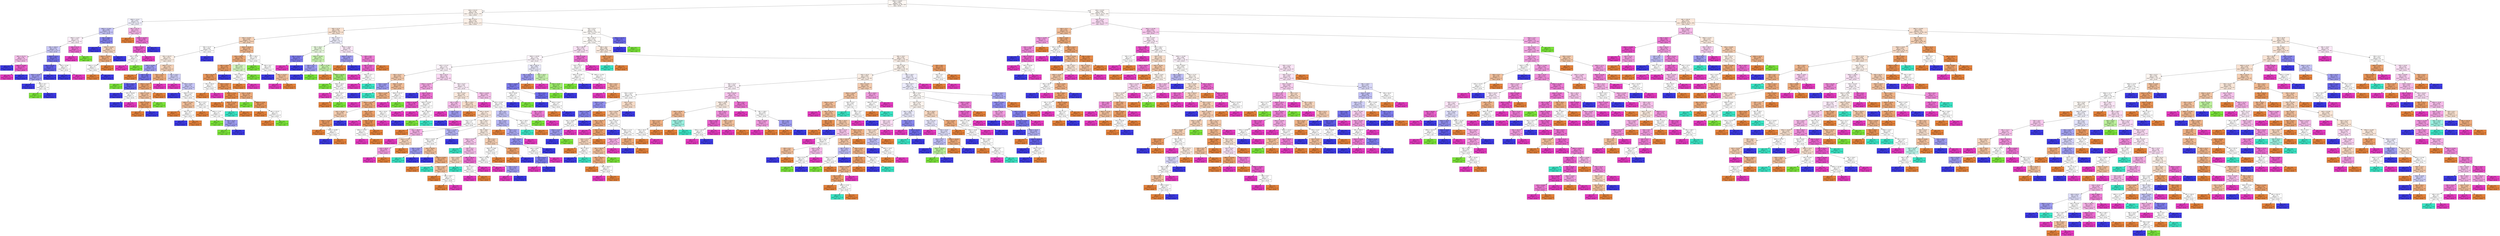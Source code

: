 digraph Tree {
node [shape=box, style="filled", color="black", fontname="helvetica"] ;
edge [fontname="helvetica"] ;
0 [label="HMLD <= 18.695\ngini = 0.692\nsamples = 1535\nvalue = [588, 59, 55, 303, 530]\nclass = 30-40", fillcolor="#fdf8f4"] ;
1 [label="HHD <= 35.115\ngini = 0.726\nsamples = 504\nvalue = [173, 37, 19, 131, 144]\nclass = 30-40", fillcolor="#fdf5ef"] ;
0 -> 1 [labeldistance=2.5, labelangle=45, headlabel="True"] ;
2 [label="HMLD <= 16.14\ngini = 0.657\nsamples = 45\nvalue = [6, 3, 0, 19, 17]\nclass = 20-30", fillcolor="#f1f1fd"] ;
1 -> 2 ;
3 [label="HMLD <= 15.265\ngini = 0.604\nsamples = 34\nvalue = [3, 2, 0, 18, 11]\nclass = 20-30", fillcolor="#c4c3f7"] ;
2 -> 3 ;
4 [label="HMLD <= 14.93\ngini = 0.575\nsamples = 23\nvalue = [0, 2, 0, 10, 11]\nclass = 40-50", fillcolor="#fdf0fa"] ;
3 -> 4 ;
5 [label="HML <= 268.25\ngini = 0.537\nsamples = 18\nvalue = [0, 1, 0, 10, 7]\nclass = 20-30", fillcolor="#cac9f8"] ;
4 -> 5 ;
6 [label="HML <= 251.75\ngini = 0.48\nsamples = 10\nvalue = [0, 0, 0, 4, 6]\nclass = 40-50", fillcolor="#f6bdea"] ;
5 -> 6 ;
7 [label="gini = 0.0\nsamples = 3\nvalue = [0, 0, 0, 3, 0]\nclass = 20-30", fillcolor="#3c39e5"] ;
6 -> 7 ;
8 [label="HMLD <= 14.285\ngini = 0.245\nsamples = 7\nvalue = [0, 0, 0, 1, 6]\nclass = 40-50", fillcolor="#e95acb"] ;
6 -> 8 ;
9 [label="gini = 0.0\nsamples = 6\nvalue = [0, 0, 0, 0, 6]\nclass = 40-50", fillcolor="#e539c0"] ;
8 -> 9 ;
10 [label="gini = 0.0\nsamples = 1\nvalue = [0, 0, 0, 1, 0]\nclass = 20-30", fillcolor="#3c39e5"] ;
8 -> 10 ;
11 [label="HMLD <= 14.71\ngini = 0.406\nsamples = 8\nvalue = [0, 1, 0, 6, 1]\nclass = 20-30", fillcolor="#7472ec"] ;
5 -> 11 ;
12 [label="HML <= 281.25\ngini = 0.278\nsamples = 6\nvalue = [0, 1, 0, 5, 0]\nclass = 20-30", fillcolor="#6361ea"] ;
11 -> 12 ;
13 [label="HMLD <= 14.38\ngini = 0.444\nsamples = 3\nvalue = [0, 1, 0, 2, 0]\nclass = 20-30", fillcolor="#9e9cf2"] ;
12 -> 13 ;
14 [label="gini = 0.0\nsamples = 1\nvalue = [0, 0, 0, 1, 0]\nclass = 20-30", fillcolor="#3c39e5"] ;
13 -> 14 ;
15 [label="HHD <= 34.1\ngini = 0.5\nsamples = 2\nvalue = [0, 1, 0, 1, 0]\nclass = <20", fillcolor="#ffffff"] ;
13 -> 15 ;
16 [label="gini = 0.0\nsamples = 1\nvalue = [0, 1, 0, 0, 0]\nclass = <20", fillcolor="#7be539"] ;
15 -> 16 ;
17 [label="gini = 0.0\nsamples = 1\nvalue = [0, 0, 0, 1, 0]\nclass = 20-30", fillcolor="#3c39e5"] ;
15 -> 17 ;
18 [label="gini = 0.0\nsamples = 3\nvalue = [0, 0, 0, 3, 0]\nclass = 20-30", fillcolor="#3c39e5"] ;
12 -> 18 ;
19 [label="HHD <= 32.98\ngini = 0.5\nsamples = 2\nvalue = [0, 0, 0, 1, 1]\nclass = 20-30", fillcolor="#ffffff"] ;
11 -> 19 ;
20 [label="gini = 0.0\nsamples = 1\nvalue = [0, 0, 0, 1, 0]\nclass = 20-30", fillcolor="#3c39e5"] ;
19 -> 20 ;
21 [label="gini = 0.0\nsamples = 1\nvalue = [0, 0, 0, 0, 1]\nclass = 40-50", fillcolor="#e539c0"] ;
19 -> 21 ;
22 [label="HEB <= 47.75\ngini = 0.32\nsamples = 5\nvalue = [0, 1, 0, 0, 4]\nclass = 40-50", fillcolor="#ec6ad0"] ;
4 -> 22 ;
23 [label="gini = 0.0\nsamples = 4\nvalue = [0, 0, 0, 0, 4]\nclass = 40-50", fillcolor="#e539c0"] ;
22 -> 23 ;
24 [label="gini = 0.0\nsamples = 1\nvalue = [0, 1, 0, 0, 0]\nclass = <20", fillcolor="#7be539"] ;
22 -> 24 ;
25 [label="HML <= 268.0\ngini = 0.397\nsamples = 11\nvalue = [3, 0, 0, 8, 0]\nclass = 20-30", fillcolor="#8583ef"] ;
3 -> 25 ;
26 [label="gini = 0.0\nsamples = 6\nvalue = [0, 0, 0, 6, 0]\nclass = 20-30", fillcolor="#3c39e5"] ;
25 -> 26 ;
27 [label="HMLD <= 16.045\ngini = 0.48\nsamples = 5\nvalue = [3, 0, 0, 2, 0]\nclass = 30-40", fillcolor="#f6d5bd"] ;
25 -> 27 ;
28 [label="HMLD <= 15.575\ngini = 0.375\nsamples = 4\nvalue = [3, 0, 0, 1, 0]\nclass = 30-40", fillcolor="#eeab7b"] ;
27 -> 28 ;
29 [label="HMLD <= 15.47\ngini = 0.5\nsamples = 2\nvalue = [1, 0, 0, 1, 0]\nclass = 30-40", fillcolor="#ffffff"] ;
28 -> 29 ;
30 [label="gini = 0.0\nsamples = 1\nvalue = [1, 0, 0, 0, 0]\nclass = 30-40", fillcolor="#e58139"] ;
29 -> 30 ;
31 [label="gini = 0.0\nsamples = 1\nvalue = [0, 0, 0, 1, 0]\nclass = 20-30", fillcolor="#3c39e5"] ;
29 -> 31 ;
32 [label="gini = 0.0\nsamples = 2\nvalue = [2, 0, 0, 0, 0]\nclass = 30-40", fillcolor="#e58139"] ;
28 -> 32 ;
33 [label="gini = 0.0\nsamples = 1\nvalue = [0, 0, 0, 1, 0]\nclass = 20-30", fillcolor="#3c39e5"] ;
27 -> 33 ;
34 [label="HML <= 257.75\ngini = 0.612\nsamples = 11\nvalue = [3, 1, 0, 1, 6]\nclass = 40-50", fillcolor="#f5b5e7"] ;
2 -> 34 ;
35 [label="gini = 0.0\nsamples = 3\nvalue = [3, 0, 0, 0, 0]\nclass = 30-40", fillcolor="#e58139"] ;
34 -> 35 ;
36 [label="HMLD <= 18.525\ngini = 0.406\nsamples = 8\nvalue = [0, 1, 0, 1, 6]\nclass = 40-50", fillcolor="#ec72d2"] ;
34 -> 36 ;
37 [label="HMLD <= 17.055\ngini = 0.245\nsamples = 7\nvalue = [0, 1, 0, 0, 6]\nclass = 40-50", fillcolor="#e95acb"] ;
36 -> 37 ;
38 [label="HHD <= 33.96\ngini = 0.5\nsamples = 2\nvalue = [0, 1, 0, 0, 1]\nclass = <20", fillcolor="#ffffff"] ;
37 -> 38 ;
39 [label="gini = 0.0\nsamples = 1\nvalue = [0, 0, 0, 0, 1]\nclass = 40-50", fillcolor="#e539c0"] ;
38 -> 39 ;
40 [label="gini = 0.0\nsamples = 1\nvalue = [0, 1, 0, 0, 0]\nclass = <20", fillcolor="#7be539"] ;
38 -> 40 ;
41 [label="gini = 0.0\nsamples = 5\nvalue = [0, 0, 0, 0, 5]\nclass = 40-50", fillcolor="#e539c0"] ;
37 -> 41 ;
42 [label="gini = 0.0\nsamples = 1\nvalue = [0, 0, 0, 1, 0]\nclass = 20-30", fillcolor="#3c39e5"] ;
36 -> 42 ;
43 [label="HML <= 277.5\ngini = 0.724\nsamples = 459\nvalue = [167, 34, 19, 112, 127]\nclass = 30-40", fillcolor="#fcf0e7"] ;
1 -> 43 ;
44 [label="HEB <= 52.75\ngini = 0.705\nsamples = 105\nvalue = [45, 18, 2, 27, 13]\nclass = 30-40", fillcolor="#f9e2d1"] ;
43 -> 44 ;
45 [label="HHD <= 37.255\ngini = 0.644\nsamples = 75\nvalue = [39, 11, 1, 18, 6]\nclass = 30-40", fillcolor="#f5d1b6"] ;
44 -> 45 ;
46 [label="HEB <= 51.75\ngini = 0.665\nsamples = 38\nvalue = [15, 5, 0, 15, 3]\nclass = 30-40", fillcolor="#ffffff"] ;
45 -> 46 ;
47 [label="HML <= 263.75\ngini = 0.671\nsamples = 35\nvalue = [15, 5, 0, 12, 3]\nclass = 30-40", fillcolor="#fcefe5"] ;
46 -> 47 ;
48 [label="HHD <= 35.655\ngini = 0.58\nsamples = 10\nvalue = [2, 1, 0, 6, 1]\nclass = 20-30", fillcolor="#9e9cf2"] ;
47 -> 48 ;
49 [label="gini = 0.0\nsamples = 2\nvalue = [2, 0, 0, 0, 0]\nclass = 30-40", fillcolor="#e58139"] ;
48 -> 49 ;
50 [label="HEB <= 46.5\ngini = 0.406\nsamples = 8\nvalue = [0, 1, 0, 6, 1]\nclass = 20-30", fillcolor="#7472ec"] ;
48 -> 50 ;
51 [label="gini = 0.0\nsamples = 1\nvalue = [0, 1, 0, 0, 0]\nclass = <20", fillcolor="#7be539"] ;
50 -> 51 ;
52 [label="HML <= 262.5\ngini = 0.245\nsamples = 7\nvalue = [0, 0, 0, 6, 1]\nclass = 20-30", fillcolor="#5d5ae9"] ;
50 -> 52 ;
53 [label="gini = 0.0\nsamples = 5\nvalue = [0, 0, 0, 5, 0]\nclass = 20-30", fillcolor="#3c39e5"] ;
52 -> 53 ;
54 [label="HHD <= 36.035\ngini = 0.5\nsamples = 2\nvalue = [0, 0, 0, 1, 1]\nclass = 20-30", fillcolor="#ffffff"] ;
52 -> 54 ;
55 [label="gini = 0.0\nsamples = 1\nvalue = [0, 0, 0, 1, 0]\nclass = 20-30", fillcolor="#3c39e5"] ;
54 -> 55 ;
56 [label="gini = 0.0\nsamples = 1\nvalue = [0, 0, 0, 0, 1]\nclass = 40-50", fillcolor="#e539c0"] ;
54 -> 56 ;
57 [label="HMLD <= 17.11\ngini = 0.64\nsamples = 25\nvalue = [13, 4, 0, 6, 2]\nclass = 30-40", fillcolor="#f5d1b6"] ;
47 -> 57 ;
58 [label="HHD <= 37.16\ngini = 0.459\nsamples = 14\nvalue = [10, 2, 0, 1, 1]\nclass = 30-40", fillcolor="#eeab7b"] ;
57 -> 58 ;
59 [label="HMLD <= 16.27\ngini = 0.379\nsamples = 13\nvalue = [10, 2, 0, 1, 0]\nclass = 30-40", fillcolor="#eca36f"] ;
58 -> 59 ;
60 [label="HMLD <= 15.87\ngini = 0.531\nsamples = 8\nvalue = [5, 2, 0, 1, 0]\nclass = 30-40", fillcolor="#f2c09c"] ;
59 -> 60 ;
61 [label="HHD <= 37.115\ngini = 0.278\nsamples = 6\nvalue = [5, 0, 0, 1, 0]\nclass = 30-40", fillcolor="#ea9a61"] ;
60 -> 61 ;
62 [label="gini = 0.0\nsamples = 5\nvalue = [5, 0, 0, 0, 0]\nclass = 30-40", fillcolor="#e58139"] ;
61 -> 62 ;
63 [label="gini = 0.0\nsamples = 1\nvalue = [0, 0, 0, 1, 0]\nclass = 20-30", fillcolor="#3c39e5"] ;
61 -> 63 ;
64 [label="gini = 0.0\nsamples = 2\nvalue = [0, 2, 0, 0, 0]\nclass = <20", fillcolor="#7be539"] ;
60 -> 64 ;
65 [label="gini = 0.0\nsamples = 5\nvalue = [5, 0, 0, 0, 0]\nclass = 30-40", fillcolor="#e58139"] ;
59 -> 65 ;
66 [label="gini = 0.0\nsamples = 1\nvalue = [0, 0, 0, 0, 1]\nclass = 40-50", fillcolor="#e539c0"] ;
58 -> 66 ;
67 [label="HML <= 270.5\ngini = 0.678\nsamples = 11\nvalue = [3, 2, 0, 5, 1]\nclass = 20-30", fillcolor="#cecef8"] ;
57 -> 67 ;
68 [label="gini = 0.0\nsamples = 1\nvalue = [0, 0, 0, 0, 1]\nclass = 40-50", fillcolor="#e539c0"] ;
67 -> 68 ;
69 [label="HHD <= 35.95\ngini = 0.62\nsamples = 10\nvalue = [3, 2, 0, 5, 0]\nclass = 20-30", fillcolor="#c7c6f8"] ;
67 -> 69 ;
70 [label="gini = 0.0\nsamples = 2\nvalue = [0, 0, 0, 2, 0]\nclass = 20-30", fillcolor="#3c39e5"] ;
69 -> 70 ;
71 [label="HMLD <= 17.63\ngini = 0.656\nsamples = 8\nvalue = [3, 2, 0, 3, 0]\nclass = 30-40", fillcolor="#ffffff"] ;
69 -> 71 ;
72 [label="HMLD <= 17.245\ngini = 0.444\nsamples = 3\nvalue = [2, 0, 0, 1, 0]\nclass = 30-40", fillcolor="#f2c09c"] ;
71 -> 72 ;
73 [label="gini = 0.0\nsamples = 1\nvalue = [1, 0, 0, 0, 0]\nclass = 30-40", fillcolor="#e58139"] ;
72 -> 73 ;
74 [label="HEB <= 50.25\ngini = 0.5\nsamples = 2\nvalue = [1, 0, 0, 1, 0]\nclass = 30-40", fillcolor="#ffffff"] ;
72 -> 74 ;
75 [label="gini = 0.0\nsamples = 1\nvalue = [0, 0, 0, 1, 0]\nclass = 20-30", fillcolor="#3c39e5"] ;
74 -> 75 ;
76 [label="gini = 0.0\nsamples = 1\nvalue = [1, 0, 0, 0, 0]\nclass = 30-40", fillcolor="#e58139"] ;
74 -> 76 ;
77 [label="HML <= 273.5\ngini = 0.64\nsamples = 5\nvalue = [1, 2, 0, 2, 0]\nclass = <20", fillcolor="#ffffff"] ;
71 -> 77 ;
78 [label="gini = 0.0\nsamples = 1\nvalue = [1, 0, 0, 0, 0]\nclass = 30-40", fillcolor="#e58139"] ;
77 -> 78 ;
79 [label="HMLD <= 17.87\ngini = 0.5\nsamples = 4\nvalue = [0, 2, 0, 2, 0]\nclass = <20", fillcolor="#ffffff"] ;
77 -> 79 ;
80 [label="gini = 0.0\nsamples = 1\nvalue = [0, 1, 0, 0, 0]\nclass = <20", fillcolor="#7be539"] ;
79 -> 80 ;
81 [label="HEB <= 49.25\ngini = 0.444\nsamples = 3\nvalue = [0, 1, 0, 2, 0]\nclass = 20-30", fillcolor="#9e9cf2"] ;
79 -> 81 ;
82 [label="gini = 0.0\nsamples = 1\nvalue = [0, 1, 0, 0, 0]\nclass = <20", fillcolor="#7be539"] ;
81 -> 82 ;
83 [label="gini = 0.0\nsamples = 2\nvalue = [0, 0, 0, 2, 0]\nclass = 20-30", fillcolor="#3c39e5"] ;
81 -> 83 ;
84 [label="gini = 0.0\nsamples = 3\nvalue = [0, 0, 0, 3, 0]\nclass = 20-30", fillcolor="#3c39e5"] ;
46 -> 84 ;
85 [label="HMLD <= 18.165\ngini = 0.539\nsamples = 37\nvalue = [24, 6, 1, 3, 3]\nclass = 30-40", fillcolor="#f0b68c"] ;
45 -> 85 ;
86 [label="HHD <= 40.515\ngini = 0.438\nsamples = 30\nvalue = [22, 4, 1, 1, 2]\nclass = 30-40", fillcolor="#eda876"] ;
85 -> 86 ;
87 [label="HML <= 276.5\ngini = 0.337\nsamples = 26\nvalue = [21, 2, 1, 1, 1]\nclass = 30-40", fillcolor="#ea9b62"] ;
86 -> 87 ;
88 [label="HML <= 251.75\ngini = 0.285\nsamples = 25\nvalue = [21, 2, 1, 0, 1]\nclass = 30-40", fillcolor="#ea975b"] ;
87 -> 88 ;
89 [label="HML <= 250.25\ngini = 0.5\nsamples = 2\nvalue = [1, 0, 0, 0, 1]\nclass = 30-40", fillcolor="#ffffff"] ;
88 -> 89 ;
90 [label="gini = 0.0\nsamples = 1\nvalue = [1, 0, 0, 0, 0]\nclass = 30-40", fillcolor="#e58139"] ;
89 -> 90 ;
91 [label="gini = 0.0\nsamples = 1\nvalue = [0, 0, 0, 0, 1]\nclass = 40-50", fillcolor="#e539c0"] ;
89 -> 91 ;
92 [label="HHD <= 39.34\ngini = 0.234\nsamples = 23\nvalue = [20, 2, 1, 0, 0]\nclass = 30-40", fillcolor="#e99355"] ;
88 -> 92 ;
93 [label="HMLD <= 17.03\ngini = 0.124\nsamples = 15\nvalue = [14, 0, 1, 0, 0]\nclass = 30-40", fillcolor="#e78a47"] ;
92 -> 93 ;
94 [label="gini = 0.0\nsamples = 8\nvalue = [8, 0, 0, 0, 0]\nclass = 30-40", fillcolor="#e58139"] ;
93 -> 94 ;
95 [label="HMLD <= 17.145\ngini = 0.245\nsamples = 7\nvalue = [6, 0, 1, 0, 0]\nclass = 30-40", fillcolor="#e9965a"] ;
93 -> 95 ;
96 [label="gini = 0.0\nsamples = 1\nvalue = [0, 0, 1, 0, 0]\nclass = 50+", fillcolor="#39e5c5"] ;
95 -> 96 ;
97 [label="gini = 0.0\nsamples = 6\nvalue = [6, 0, 0, 0, 0]\nclass = 30-40", fillcolor="#e58139"] ;
95 -> 97 ;
98 [label="HHD <= 39.385\ngini = 0.375\nsamples = 8\nvalue = [6, 2, 0, 0, 0]\nclass = 30-40", fillcolor="#eeab7b"] ;
92 -> 98 ;
99 [label="gini = 0.0\nsamples = 1\nvalue = [0, 1, 0, 0, 0]\nclass = <20", fillcolor="#7be539"] ;
98 -> 99 ;
100 [label="HMLD <= 17.99\ngini = 0.245\nsamples = 7\nvalue = [6, 1, 0, 0, 0]\nclass = 30-40", fillcolor="#e9965a"] ;
98 -> 100 ;
101 [label="gini = 0.0\nsamples = 5\nvalue = [5, 0, 0, 0, 0]\nclass = 30-40", fillcolor="#e58139"] ;
100 -> 101 ;
102 [label="HML <= 274.75\ngini = 0.5\nsamples = 2\nvalue = [1, 1, 0, 0, 0]\nclass = 30-40", fillcolor="#ffffff"] ;
100 -> 102 ;
103 [label="gini = 0.0\nsamples = 1\nvalue = [1, 0, 0, 0, 0]\nclass = 30-40", fillcolor="#e58139"] ;
102 -> 103 ;
104 [label="gini = 0.0\nsamples = 1\nvalue = [0, 1, 0, 0, 0]\nclass = <20", fillcolor="#7be539"] ;
102 -> 104 ;
105 [label="gini = 0.0\nsamples = 1\nvalue = [0, 0, 0, 1, 0]\nclass = 20-30", fillcolor="#3c39e5"] ;
87 -> 105 ;
106 [label="HEB <= 51.5\ngini = 0.625\nsamples = 4\nvalue = [1, 2, 0, 0, 1]\nclass = <20", fillcolor="#d3f6bd"] ;
86 -> 106 ;
107 [label="HHD <= 40.825\ngini = 0.5\nsamples = 2\nvalue = [1, 0, 0, 0, 1]\nclass = 30-40", fillcolor="#ffffff"] ;
106 -> 107 ;
108 [label="gini = 0.0\nsamples = 1\nvalue = [1, 0, 0, 0, 0]\nclass = 30-40", fillcolor="#e58139"] ;
107 -> 108 ;
109 [label="gini = 0.0\nsamples = 1\nvalue = [0, 0, 0, 0, 1]\nclass = 40-50", fillcolor="#e539c0"] ;
107 -> 109 ;
110 [label="gini = 0.0\nsamples = 2\nvalue = [0, 2, 0, 0, 0]\nclass = <20", fillcolor="#7be539"] ;
106 -> 110 ;
111 [label="HML <= 266.5\ngini = 0.735\nsamples = 7\nvalue = [2, 2, 0, 2, 1]\nclass = 30-40", fillcolor="#ffffff"] ;
85 -> 111 ;
112 [label="gini = 0.0\nsamples = 2\nvalue = [0, 2, 0, 0, 0]\nclass = <20", fillcolor="#7be539"] ;
111 -> 112 ;
113 [label="HEB <= 50.5\ngini = 0.64\nsamples = 5\nvalue = [2, 0, 0, 2, 1]\nclass = 30-40", fillcolor="#ffffff"] ;
111 -> 113 ;
114 [label="gini = 0.0\nsamples = 2\nvalue = [0, 0, 0, 2, 0]\nclass = 20-30", fillcolor="#3c39e5"] ;
113 -> 114 ;
115 [label="HML <= 274.25\ngini = 0.444\nsamples = 3\nvalue = [2, 0, 0, 0, 1]\nclass = 30-40", fillcolor="#f2c09c"] ;
113 -> 115 ;
116 [label="gini = 0.0\nsamples = 1\nvalue = [0, 0, 0, 0, 1]\nclass = 40-50", fillcolor="#e539c0"] ;
115 -> 116 ;
117 [label="gini = 0.0\nsamples = 2\nvalue = [2, 0, 0, 0, 0]\nclass = 30-40", fillcolor="#e58139"] ;
115 -> 117 ;
118 [label="HML <= 272.5\ngini = 0.76\nsamples = 30\nvalue = [6, 7, 1, 9, 7]\nclass = 20-30", fillcolor="#eeeefd"] ;
44 -> 118 ;
119 [label="HML <= 263.5\ngini = 0.699\nsamples = 17\nvalue = [3, 7, 0, 5, 2]\nclass = <20", fillcolor="#e9fbde"] ;
118 -> 119 ;
120 [label="HML <= 251.25\ngini = 0.375\nsamples = 4\nvalue = [0, 0, 0, 3, 1]\nclass = 20-30", fillcolor="#7d7bee"] ;
119 -> 120 ;
121 [label="gini = 0.0\nsamples = 1\nvalue = [0, 0, 0, 0, 1]\nclass = 40-50", fillcolor="#e539c0"] ;
120 -> 121 ;
122 [label="gini = 0.0\nsamples = 3\nvalue = [0, 0, 0, 3, 0]\nclass = 20-30", fillcolor="#3c39e5"] ;
120 -> 122 ;
123 [label="HMLD <= 16.145\ngini = 0.627\nsamples = 13\nvalue = [3, 7, 0, 2, 1]\nclass = <20", fillcolor="#caf5b0"] ;
119 -> 123 ;
124 [label="HEB <= 54.5\ngini = 0.444\nsamples = 3\nvalue = [0, 1, 0, 2, 0]\nclass = 20-30", fillcolor="#9e9cf2"] ;
123 -> 124 ;
125 [label="gini = 0.0\nsamples = 2\nvalue = [0, 0, 0, 2, 0]\nclass = 20-30", fillcolor="#3c39e5"] ;
124 -> 125 ;
126 [label="gini = 0.0\nsamples = 1\nvalue = [0, 1, 0, 0, 0]\nclass = <20", fillcolor="#7be539"] ;
124 -> 126 ;
127 [label="HHD <= 37.765\ngini = 0.54\nsamples = 10\nvalue = [3, 6, 0, 0, 1]\nclass = <20", fillcolor="#c6f4aa"] ;
123 -> 127 ;
128 [label="gini = 0.0\nsamples = 2\nvalue = [2, 0, 0, 0, 0]\nclass = 30-40", fillcolor="#e58139"] ;
127 -> 128 ;
129 [label="HMLD <= 18.235\ngini = 0.406\nsamples = 8\nvalue = [1, 6, 0, 0, 1]\nclass = <20", fillcolor="#a1ec72"] ;
127 -> 129 ;
130 [label="gini = 0.0\nsamples = 5\nvalue = [0, 5, 0, 0, 0]\nclass = <20", fillcolor="#7be539"] ;
129 -> 130 ;
131 [label="HMLD <= 18.41\ngini = 0.667\nsamples = 3\nvalue = [1, 1, 0, 0, 1]\nclass = 30-40", fillcolor="#ffffff"] ;
129 -> 131 ;
132 [label="gini = 0.0\nsamples = 1\nvalue = [0, 0, 0, 0, 1]\nclass = 40-50", fillcolor="#e539c0"] ;
131 -> 132 ;
133 [label="HHD <= 40.27\ngini = 0.5\nsamples = 2\nvalue = [1, 1, 0, 0, 0]\nclass = 30-40", fillcolor="#ffffff"] ;
131 -> 133 ;
134 [label="gini = 0.0\nsamples = 1\nvalue = [1, 0, 0, 0, 0]\nclass = 30-40", fillcolor="#e58139"] ;
133 -> 134 ;
135 [label="gini = 0.0\nsamples = 1\nvalue = [0, 1, 0, 0, 0]\nclass = <20", fillcolor="#7be539"] ;
133 -> 135 ;
136 [label="HHD <= 39.05\ngini = 0.698\nsamples = 13\nvalue = [3, 0, 1, 4, 5]\nclass = 40-50", fillcolor="#fce9f8"] ;
118 -> 136 ;
137 [label="HMLD <= 16.575\ngini = 0.444\nsamples = 6\nvalue = [2, 0, 0, 4, 0]\nclass = 20-30", fillcolor="#9e9cf2"] ;
136 -> 137 ;
138 [label="gini = 0.0\nsamples = 2\nvalue = [2, 0, 0, 0, 0]\nclass = 30-40", fillcolor="#e58139"] ;
137 -> 138 ;
139 [label="gini = 0.0\nsamples = 4\nvalue = [0, 0, 0, 4, 0]\nclass = 20-30", fillcolor="#3c39e5"] ;
137 -> 139 ;
140 [label="HEB <= 58.5\ngini = 0.449\nsamples = 7\nvalue = [1, 0, 1, 0, 5]\nclass = 40-50", fillcolor="#ee7bd5"] ;
136 -> 140 ;
141 [label="HML <= 275.5\ngini = 0.278\nsamples = 6\nvalue = [0, 0, 1, 0, 5]\nclass = 40-50", fillcolor="#ea61cd"] ;
140 -> 141 ;
142 [label="gini = 0.0\nsamples = 4\nvalue = [0, 0, 0, 0, 4]\nclass = 40-50", fillcolor="#e539c0"] ;
141 -> 142 ;
143 [label="HMLD <= 15.7\ngini = 0.5\nsamples = 2\nvalue = [0, 0, 1, 0, 1]\nclass = 50+", fillcolor="#ffffff"] ;
141 -> 143 ;
144 [label="gini = 0.0\nsamples = 1\nvalue = [0, 0, 0, 0, 1]\nclass = 40-50", fillcolor="#e539c0"] ;
143 -> 144 ;
145 [label="gini = 0.0\nsamples = 1\nvalue = [0, 0, 1, 0, 0]\nclass = 50+", fillcolor="#39e5c5"] ;
143 -> 145 ;
146 [label="gini = 0.0\nsamples = 1\nvalue = [1, 0, 0, 0, 0]\nclass = 30-40", fillcolor="#e58139"] ;
140 -> 146 ;
147 [label="HEB <= 63.25\ngini = 0.716\nsamples = 354\nvalue = [122, 16, 17, 85, 114]\nclass = 30-40", fillcolor="#fefbf8"] ;
43 -> 147 ;
148 [label="HML <= 292.75\ngini = 0.713\nsamples = 349\nvalue = [122, 15, 17, 81, 114]\nclass = 30-40", fillcolor="#fefbf8"] ;
147 -> 148 ;
149 [label="HML <= 290.75\ngini = 0.719\nsamples = 145\nvalue = [40, 9, 7, 34, 55]\nclass = 40-50", fillcolor="#fbe3f6"] ;
148 -> 149 ;
150 [label="HMLD <= 18.395\ngini = 0.731\nsamples = 128\nvalue = [38, 8, 7, 33, 42]\nclass = 40-50", fillcolor="#fef6fc"] ;
149 -> 150 ;
151 [label="HHD <= 37.115\ngini = 0.712\nsamples = 113\nvalue = [36, 3, 7, 27, 40]\nclass = 40-50", fillcolor="#fef5fc"] ;
150 -> 151 ;
152 [label="HEB <= 45.75\ngini = 0.632\nsamples = 24\nvalue = [13, 1, 1, 5, 4]\nclass = 30-40", fillcolor="#f4caac"] ;
151 -> 152 ;
153 [label="HHD <= 36.48\ngini = 0.444\nsamples = 3\nvalue = [0, 0, 1, 2, 0]\nclass = 20-30", fillcolor="#9e9cf2"] ;
152 -> 153 ;
154 [label="gini = 0.0\nsamples = 2\nvalue = [0, 0, 0, 2, 0]\nclass = 20-30", fillcolor="#3c39e5"] ;
153 -> 154 ;
155 [label="gini = 0.0\nsamples = 1\nvalue = [0, 0, 1, 0, 0]\nclass = 50+", fillcolor="#39e5c5"] ;
153 -> 155 ;
156 [label="HMLD <= 17.98\ngini = 0.558\nsamples = 21\nvalue = [13, 1, 0, 3, 4]\nclass = 30-40", fillcolor="#f1bc96"] ;
152 -> 156 ;
157 [label="HMLD <= 13.99\ngini = 0.482\nsamples = 19\nvalue = [13, 0, 0, 3, 3]\nclass = 30-40", fillcolor="#efb083"] ;
156 -> 157 ;
158 [label="gini = 0.0\nsamples = 1\nvalue = [0, 0, 0, 0, 1]\nclass = 40-50", fillcolor="#e539c0"] ;
157 -> 158 ;
159 [label="HMLD <= 16.715\ngini = 0.438\nsamples = 18\nvalue = [13, 0, 0, 3, 2]\nclass = 30-40", fillcolor="#eeab7b"] ;
157 -> 159 ;
160 [label="HHD <= 36.465\ngini = 0.469\nsamples = 8\nvalue = [5, 0, 0, 3, 0]\nclass = 30-40", fillcolor="#f5cdb0"] ;
159 -> 160 ;
161 [label="HMLD <= 15.59\ngini = 0.278\nsamples = 6\nvalue = [5, 0, 0, 1, 0]\nclass = 30-40", fillcolor="#ea9a61"] ;
160 -> 161 ;
162 [label="gini = 0.0\nsamples = 4\nvalue = [4, 0, 0, 0, 0]\nclass = 30-40", fillcolor="#e58139"] ;
161 -> 162 ;
163 [label="HMLD <= 16.085\ngini = 0.5\nsamples = 2\nvalue = [1, 0, 0, 1, 0]\nclass = 30-40", fillcolor="#ffffff"] ;
161 -> 163 ;
164 [label="gini = 0.0\nsamples = 1\nvalue = [0, 0, 0, 1, 0]\nclass = 20-30", fillcolor="#3c39e5"] ;
163 -> 164 ;
165 [label="gini = 0.0\nsamples = 1\nvalue = [1, 0, 0, 0, 0]\nclass = 30-40", fillcolor="#e58139"] ;
163 -> 165 ;
166 [label="gini = 0.0\nsamples = 2\nvalue = [0, 0, 0, 2, 0]\nclass = 20-30", fillcolor="#3c39e5"] ;
160 -> 166 ;
167 [label="HML <= 278.5\ngini = 0.32\nsamples = 10\nvalue = [8, 0, 0, 0, 2]\nclass = 30-40", fillcolor="#eca06a"] ;
159 -> 167 ;
168 [label="gini = 0.0\nsamples = 1\nvalue = [0, 0, 0, 0, 1]\nclass = 40-50", fillcolor="#e539c0"] ;
167 -> 168 ;
169 [label="HHD <= 35.45\ngini = 0.198\nsamples = 9\nvalue = [8, 0, 0, 0, 1]\nclass = 30-40", fillcolor="#e89152"] ;
167 -> 169 ;
170 [label="HMLD <= 17.255\ngini = 0.5\nsamples = 2\nvalue = [1, 0, 0, 0, 1]\nclass = 30-40", fillcolor="#ffffff"] ;
169 -> 170 ;
171 [label="gini = 0.0\nsamples = 1\nvalue = [0, 0, 0, 0, 1]\nclass = 40-50", fillcolor="#e539c0"] ;
170 -> 171 ;
172 [label="gini = 0.0\nsamples = 1\nvalue = [1, 0, 0, 0, 0]\nclass = 30-40", fillcolor="#e58139"] ;
170 -> 172 ;
173 [label="gini = 0.0\nsamples = 7\nvalue = [7, 0, 0, 0, 0]\nclass = 30-40", fillcolor="#e58139"] ;
169 -> 173 ;
174 [label="HMLD <= 18.115\ngini = 0.5\nsamples = 2\nvalue = [0, 1, 0, 0, 1]\nclass = <20", fillcolor="#ffffff"] ;
156 -> 174 ;
175 [label="gini = 0.0\nsamples = 1\nvalue = [0, 0, 0, 0, 1]\nclass = 40-50", fillcolor="#e539c0"] ;
174 -> 175 ;
176 [label="gini = 0.0\nsamples = 1\nvalue = [0, 1, 0, 0, 0]\nclass = <20", fillcolor="#7be539"] ;
174 -> 176 ;
177 [label="HEB <= 50.75\ngini = 0.703\nsamples = 89\nvalue = [23, 2, 6, 22, 36]\nclass = 40-50", fillcolor="#fad8f3"] ;
151 -> 177 ;
178 [label="HMLD <= 15.675\ngini = 0.56\nsamples = 15\nvalue = [0, 1, 1, 4, 9]\nclass = 40-50", fillcolor="#f3a5e2"] ;
177 -> 178 ;
179 [label="gini = 0.0\nsamples = 3\nvalue = [0, 0, 0, 3, 0]\nclass = 20-30", fillcolor="#3c39e5"] ;
178 -> 179 ;
180 [label="HHD <= 40.16\ngini = 0.417\nsamples = 12\nvalue = [0, 1, 1, 1, 9]\nclass = 40-50", fillcolor="#ec6fd1"] ;
178 -> 180 ;
181 [label="HMLD <= 16.445\ngini = 0.198\nsamples = 9\nvalue = [0, 0, 0, 1, 8]\nclass = 40-50", fillcolor="#e852c8"] ;
180 -> 181 ;
182 [label="HEB <= 49.25\ngini = 0.5\nsamples = 2\nvalue = [0, 0, 0, 1, 1]\nclass = 20-30", fillcolor="#ffffff"] ;
181 -> 182 ;
183 [label="gini = 0.0\nsamples = 1\nvalue = [0, 0, 0, 0, 1]\nclass = 40-50", fillcolor="#e539c0"] ;
182 -> 183 ;
184 [label="gini = 0.0\nsamples = 1\nvalue = [0, 0, 0, 1, 0]\nclass = 20-30", fillcolor="#3c39e5"] ;
182 -> 184 ;
185 [label="gini = 0.0\nsamples = 7\nvalue = [0, 0, 0, 0, 7]\nclass = 40-50", fillcolor="#e539c0"] ;
181 -> 185 ;
186 [label="HMLD <= 16.205\ngini = 0.667\nsamples = 3\nvalue = [0, 1, 1, 0, 1]\nclass = <20", fillcolor="#ffffff"] ;
180 -> 186 ;
187 [label="gini = 0.0\nsamples = 1\nvalue = [0, 0, 0, 0, 1]\nclass = 40-50", fillcolor="#e539c0"] ;
186 -> 187 ;
188 [label="HML <= 286.25\ngini = 0.5\nsamples = 2\nvalue = [0, 1, 1, 0, 0]\nclass = <20", fillcolor="#ffffff"] ;
186 -> 188 ;
189 [label="gini = 0.0\nsamples = 1\nvalue = [0, 1, 0, 0, 0]\nclass = <20", fillcolor="#7be539"] ;
188 -> 189 ;
190 [label="gini = 0.0\nsamples = 1\nvalue = [0, 0, 1, 0, 0]\nclass = 50+", fillcolor="#39e5c5"] ;
188 -> 190 ;
191 [label="HEB <= 54.25\ngini = 0.706\nsamples = 74\nvalue = [23, 1, 5, 18, 27]\nclass = 40-50", fillcolor="#fdeffa"] ;
177 -> 191 ;
192 [label="HHD <= 37.64\ngini = 0.691\nsamples = 51\nvalue = [21, 0, 4, 11, 15]\nclass = 30-40", fillcolor="#fbeade"] ;
191 -> 192 ;
193 [label="HML <= 282.0\ngini = 0.48\nsamples = 5\nvalue = [0, 0, 0, 2, 3]\nclass = 40-50", fillcolor="#f6bdea"] ;
192 -> 193 ;
194 [label="gini = 0.0\nsamples = 2\nvalue = [0, 0, 0, 0, 2]\nclass = 40-50", fillcolor="#e539c0"] ;
193 -> 194 ;
195 [label="HEB <= 52.5\ngini = 0.444\nsamples = 3\nvalue = [0, 0, 0, 2, 1]\nclass = 20-30", fillcolor="#9e9cf2"] ;
193 -> 195 ;
196 [label="gini = 0.0\nsamples = 2\nvalue = [0, 0, 0, 2, 0]\nclass = 20-30", fillcolor="#3c39e5"] ;
195 -> 196 ;
197 [label="gini = 0.0\nsamples = 1\nvalue = [0, 0, 0, 0, 1]\nclass = 40-50", fillcolor="#e539c0"] ;
195 -> 197 ;
198 [label="HML <= 278.5\ngini = 0.678\nsamples = 46\nvalue = [21, 0, 4, 9, 12]\nclass = 30-40", fillcolor="#f8decb"] ;
192 -> 198 ;
199 [label="gini = 0.0\nsamples = 4\nvalue = [4, 0, 0, 0, 0]\nclass = 30-40", fillcolor="#e58139"] ;
198 -> 199 ;
200 [label="HHD <= 38.435\ngini = 0.7\nsamples = 42\nvalue = [17, 0, 4, 9, 12]\nclass = 30-40", fillcolor="#fbeade"] ;
198 -> 200 ;
201 [label="HHD <= 37.7\ngini = 0.5\nsamples = 10\nvalue = [5, 0, 0, 0, 5]\nclass = 30-40", fillcolor="#ffffff"] ;
200 -> 201 ;
202 [label="gini = 0.0\nsamples = 2\nvalue = [2, 0, 0, 0, 0]\nclass = 30-40", fillcolor="#e58139"] ;
201 -> 202 ;
203 [label="HML <= 280.75\ngini = 0.469\nsamples = 8\nvalue = [3, 0, 0, 0, 5]\nclass = 40-50", fillcolor="#f5b0e6"] ;
201 -> 203 ;
204 [label="gini = 0.0\nsamples = 3\nvalue = [0, 0, 0, 0, 3]\nclass = 40-50", fillcolor="#e539c0"] ;
203 -> 204 ;
205 [label="HMLD <= 17.16\ngini = 0.48\nsamples = 5\nvalue = [3, 0, 0, 0, 2]\nclass = 30-40", fillcolor="#f6d5bd"] ;
203 -> 205 ;
206 [label="HHD <= 38.19\ngini = 0.444\nsamples = 3\nvalue = [1, 0, 0, 0, 2]\nclass = 40-50", fillcolor="#f29ce0"] ;
205 -> 206 ;
207 [label="gini = 0.0\nsamples = 2\nvalue = [0, 0, 0, 0, 2]\nclass = 40-50", fillcolor="#e539c0"] ;
206 -> 207 ;
208 [label="gini = 0.0\nsamples = 1\nvalue = [1, 0, 0, 0, 0]\nclass = 30-40", fillcolor="#e58139"] ;
206 -> 208 ;
209 [label="gini = 0.0\nsamples = 2\nvalue = [2, 0, 0, 0, 0]\nclass = 30-40", fillcolor="#e58139"] ;
205 -> 209 ;
210 [label="HML <= 282.5\ngini = 0.717\nsamples = 32\nvalue = [12, 0, 4, 9, 7]\nclass = 30-40", fillcolor="#fcefe5"] ;
200 -> 210 ;
211 [label="HMLD <= 17.355\ngini = 0.595\nsamples = 11\nvalue = [3, 0, 2, 6, 0]\nclass = 20-30", fillcolor="#b6b5f5"] ;
210 -> 211 ;
212 [label="HMLD <= 16.035\ngini = 0.656\nsamples = 8\nvalue = [3, 0, 2, 3, 0]\nclass = 30-40", fillcolor="#ffffff"] ;
211 -> 212 ;
213 [label="HML <= 279.5\ngini = 0.444\nsamples = 3\nvalue = [0, 0, 1, 2, 0]\nclass = 20-30", fillcolor="#9e9cf2"] ;
212 -> 213 ;
214 [label="gini = 0.0\nsamples = 1\nvalue = [0, 0, 1, 0, 0]\nclass = 50+", fillcolor="#39e5c5"] ;
213 -> 214 ;
215 [label="gini = 0.0\nsamples = 2\nvalue = [0, 0, 0, 2, 0]\nclass = 20-30", fillcolor="#3c39e5"] ;
213 -> 215 ;
216 [label="HHD <= 38.975\ngini = 0.56\nsamples = 5\nvalue = [3, 0, 1, 1, 0]\nclass = 30-40", fillcolor="#f2c09c"] ;
212 -> 216 ;
217 [label="gini = 0.0\nsamples = 1\nvalue = [0, 0, 0, 1, 0]\nclass = 20-30", fillcolor="#3c39e5"] ;
216 -> 217 ;
218 [label="HMLD <= 17.025\ngini = 0.375\nsamples = 4\nvalue = [3, 0, 1, 0, 0]\nclass = 30-40", fillcolor="#eeab7b"] ;
216 -> 218 ;
219 [label="gini = 0.0\nsamples = 3\nvalue = [3, 0, 0, 0, 0]\nclass = 30-40", fillcolor="#e58139"] ;
218 -> 219 ;
220 [label="gini = 0.0\nsamples = 1\nvalue = [0, 0, 1, 0, 0]\nclass = 50+", fillcolor="#39e5c5"] ;
218 -> 220 ;
221 [label="gini = 0.0\nsamples = 3\nvalue = [0, 0, 0, 3, 0]\nclass = 20-30", fillcolor="#3c39e5"] ;
211 -> 221 ;
222 [label="HML <= 286.5\ngini = 0.676\nsamples = 21\nvalue = [9, 0, 2, 3, 7]\nclass = 30-40", fillcolor="#fbede3"] ;
210 -> 222 ;
223 [label="HMLD <= 15.58\ngini = 0.62\nsamples = 10\nvalue = [3, 0, 2, 0, 5]\nclass = 40-50", fillcolor="#f8c6ed"] ;
222 -> 223 ;
224 [label="gini = 0.0\nsamples = 1\nvalue = [0, 0, 1, 0, 0]\nclass = 50+", fillcolor="#39e5c5"] ;
223 -> 224 ;
225 [label="HEB <= 52.5\ngini = 0.568\nsamples = 9\nvalue = [3, 0, 1, 0, 5]\nclass = 40-50", fillcolor="#f6bdea"] ;
223 -> 225 ;
226 [label="HHD <= 40.93\ngini = 0.625\nsamples = 4\nvalue = [2, 0, 1, 0, 1]\nclass = 30-40", fillcolor="#f6d5bd"] ;
225 -> 226 ;
227 [label="HMLD <= 16.73\ngini = 0.444\nsamples = 3\nvalue = [2, 0, 0, 0, 1]\nclass = 30-40", fillcolor="#f2c09c"] ;
226 -> 227 ;
228 [label="gini = 0.0\nsamples = 1\nvalue = [1, 0, 0, 0, 0]\nclass = 30-40", fillcolor="#e58139"] ;
227 -> 228 ;
229 [label="HML <= 283.5\ngini = 0.5\nsamples = 2\nvalue = [1, 0, 0, 0, 1]\nclass = 30-40", fillcolor="#ffffff"] ;
227 -> 229 ;
230 [label="gini = 0.0\nsamples = 1\nvalue = [1, 0, 0, 0, 0]\nclass = 30-40", fillcolor="#e58139"] ;
229 -> 230 ;
231 [label="gini = 0.0\nsamples = 1\nvalue = [0, 0, 0, 0, 1]\nclass = 40-50", fillcolor="#e539c0"] ;
229 -> 231 ;
232 [label="gini = 0.0\nsamples = 1\nvalue = [0, 0, 1, 0, 0]\nclass = 50+", fillcolor="#39e5c5"] ;
226 -> 232 ;
233 [label="HML <= 284.25\ngini = 0.32\nsamples = 5\nvalue = [1, 0, 0, 0, 4]\nclass = 40-50", fillcolor="#ec6ad0"] ;
225 -> 233 ;
234 [label="HEB <= 53.5\ngini = 0.5\nsamples = 2\nvalue = [1, 0, 0, 0, 1]\nclass = 30-40", fillcolor="#ffffff"] ;
233 -> 234 ;
235 [label="gini = 0.0\nsamples = 1\nvalue = [0, 0, 0, 0, 1]\nclass = 40-50", fillcolor="#e539c0"] ;
234 -> 235 ;
236 [label="gini = 0.0\nsamples = 1\nvalue = [1, 0, 0, 0, 0]\nclass = 30-40", fillcolor="#e58139"] ;
234 -> 236 ;
237 [label="gini = 0.0\nsamples = 3\nvalue = [0, 0, 0, 0, 3]\nclass = 40-50", fillcolor="#e539c0"] ;
233 -> 237 ;
238 [label="HEB <= 52.5\ngini = 0.595\nsamples = 11\nvalue = [6, 0, 0, 3, 2]\nclass = 30-40", fillcolor="#f5d0b5"] ;
222 -> 238 ;
239 [label="HMLD <= 17.865\ngini = 0.667\nsamples = 6\nvalue = [2, 0, 0, 2, 2]\nclass = 30-40", fillcolor="#ffffff"] ;
238 -> 239 ;
240 [label="HMLD <= 16.785\ngini = 0.5\nsamples = 4\nvalue = [0, 0, 0, 2, 2]\nclass = 20-30", fillcolor="#ffffff"] ;
239 -> 240 ;
241 [label="gini = 0.0\nsamples = 1\nvalue = [0, 0, 0, 0, 1]\nclass = 40-50", fillcolor="#e539c0"] ;
240 -> 241 ;
242 [label="HEB <= 51.75\ngini = 0.444\nsamples = 3\nvalue = [0, 0, 0, 2, 1]\nclass = 20-30", fillcolor="#9e9cf2"] ;
240 -> 242 ;
243 [label="gini = 0.0\nsamples = 1\nvalue = [0, 0, 0, 0, 1]\nclass = 40-50", fillcolor="#e539c0"] ;
242 -> 243 ;
244 [label="gini = 0.0\nsamples = 2\nvalue = [0, 0, 0, 2, 0]\nclass = 20-30", fillcolor="#3c39e5"] ;
242 -> 244 ;
245 [label="gini = 0.0\nsamples = 2\nvalue = [2, 0, 0, 0, 0]\nclass = 30-40", fillcolor="#e58139"] ;
239 -> 245 ;
246 [label="HMLD <= 17.695\ngini = 0.32\nsamples = 5\nvalue = [4, 0, 0, 1, 0]\nclass = 30-40", fillcolor="#eca06a"] ;
238 -> 246 ;
247 [label="gini = 0.0\nsamples = 4\nvalue = [4, 0, 0, 0, 0]\nclass = 30-40", fillcolor="#e58139"] ;
246 -> 247 ;
248 [label="gini = 0.0\nsamples = 1\nvalue = [0, 0, 0, 1, 0]\nclass = 20-30", fillcolor="#3c39e5"] ;
246 -> 248 ;
249 [label="HMLD <= 16.915\ngini = 0.624\nsamples = 23\nvalue = [2, 1, 1, 7, 12]\nclass = 40-50", fillcolor="#f7c1eb"] ;
191 -> 249 ;
250 [label="gini = 0.0\nsamples = 5\nvalue = [0, 0, 0, 0, 5]\nclass = 40-50", fillcolor="#e539c0"] ;
249 -> 250 ;
251 [label="HHD <= 41.555\ngini = 0.679\nsamples = 18\nvalue = [2, 1, 1, 7, 7]\nclass = 20-30", fillcolor="#ffffff"] ;
249 -> 251 ;
252 [label="HEB <= 58.5\ngini = 0.643\nsamples = 14\nvalue = [2, 0, 1, 7, 4]\nclass = 20-30", fillcolor="#c4c4f7"] ;
251 -> 252 ;
253 [label="HML <= 279.5\ngini = 0.542\nsamples = 12\nvalue = [1, 0, 0, 7, 4]\nclass = 20-30", fillcolor="#b6b5f5"] ;
252 -> 253 ;
254 [label="gini = 0.0\nsamples = 1\nvalue = [1, 0, 0, 0, 0]\nclass = 30-40", fillcolor="#e58139"] ;
253 -> 254 ;
255 [label="HEB <= 57.5\ngini = 0.463\nsamples = 11\nvalue = [0, 0, 0, 7, 4]\nclass = 20-30", fillcolor="#abaaf4"] ;
253 -> 255 ;
256 [label="HHD <= 40.16\ngini = 0.42\nsamples = 10\nvalue = [0, 0, 0, 7, 3]\nclass = 20-30", fillcolor="#908ef0"] ;
255 -> 256 ;
257 [label="HHD <= 39.96\ngini = 0.5\nsamples = 6\nvalue = [0, 0, 0, 3, 3]\nclass = 20-30", fillcolor="#ffffff"] ;
256 -> 257 ;
258 [label="HEB <= 55.75\ngini = 0.375\nsamples = 4\nvalue = [0, 0, 0, 3, 1]\nclass = 20-30", fillcolor="#7d7bee"] ;
257 -> 258 ;
259 [label="gini = 0.0\nsamples = 1\nvalue = [0, 0, 0, 0, 1]\nclass = 40-50", fillcolor="#e539c0"] ;
258 -> 259 ;
260 [label="gini = 0.0\nsamples = 3\nvalue = [0, 0, 0, 3, 0]\nclass = 20-30", fillcolor="#3c39e5"] ;
258 -> 260 ;
261 [label="gini = 0.0\nsamples = 2\nvalue = [0, 0, 0, 0, 2]\nclass = 40-50", fillcolor="#e539c0"] ;
257 -> 261 ;
262 [label="gini = 0.0\nsamples = 4\nvalue = [0, 0, 0, 4, 0]\nclass = 20-30", fillcolor="#3c39e5"] ;
256 -> 262 ;
263 [label="gini = 0.0\nsamples = 1\nvalue = [0, 0, 0, 0, 1]\nclass = 40-50", fillcolor="#e539c0"] ;
255 -> 263 ;
264 [label="HML <= 284.0\ngini = 0.5\nsamples = 2\nvalue = [1, 0, 1, 0, 0]\nclass = 30-40", fillcolor="#ffffff"] ;
252 -> 264 ;
265 [label="gini = 0.0\nsamples = 1\nvalue = [0, 0, 1, 0, 0]\nclass = 50+", fillcolor="#39e5c5"] ;
264 -> 265 ;
266 [label="gini = 0.0\nsamples = 1\nvalue = [1, 0, 0, 0, 0]\nclass = 30-40", fillcolor="#e58139"] ;
264 -> 266 ;
267 [label="HML <= 283.0\ngini = 0.375\nsamples = 4\nvalue = [0, 1, 0, 0, 3]\nclass = 40-50", fillcolor="#ee7bd5"] ;
251 -> 267 ;
268 [label="gini = 0.0\nsamples = 1\nvalue = [0, 1, 0, 0, 0]\nclass = <20", fillcolor="#7be539"] ;
267 -> 268 ;
269 [label="gini = 0.0\nsamples = 3\nvalue = [0, 0, 0, 0, 3]\nclass = 40-50", fillcolor="#e539c0"] ;
267 -> 269 ;
270 [label="HML <= 285.75\ngini = 0.693\nsamples = 15\nvalue = [2, 5, 0, 6, 2]\nclass = 20-30", fillcolor="#ebebfc"] ;
150 -> 270 ;
271 [label="HML <= 283.75\ngini = 0.531\nsamples = 8\nvalue = [2, 1, 0, 5, 0]\nclass = 20-30", fillcolor="#9e9cf2"] ;
270 -> 271 ;
272 [label="HMLD <= 18.605\ngini = 0.449\nsamples = 7\nvalue = [1, 1, 0, 5, 0]\nclass = 20-30", fillcolor="#7d7bee"] ;
271 -> 272 ;
273 [label="HHD <= 39.49\ngini = 0.5\nsamples = 2\nvalue = [0, 1, 0, 1, 0]\nclass = <20", fillcolor="#ffffff"] ;
272 -> 273 ;
274 [label="gini = 0.0\nsamples = 1\nvalue = [0, 0, 0, 1, 0]\nclass = 20-30", fillcolor="#3c39e5"] ;
273 -> 274 ;
275 [label="gini = 0.0\nsamples = 1\nvalue = [0, 1, 0, 0, 0]\nclass = <20", fillcolor="#7be539"] ;
273 -> 275 ;
276 [label="HEB <= 57.0\ngini = 0.32\nsamples = 5\nvalue = [1, 0, 0, 4, 0]\nclass = 20-30", fillcolor="#6d6aec"] ;
272 -> 276 ;
277 [label="gini = 0.0\nsamples = 3\nvalue = [0, 0, 0, 3, 0]\nclass = 20-30", fillcolor="#3c39e5"] ;
276 -> 277 ;
278 [label="HMLD <= 18.67\ngini = 0.5\nsamples = 2\nvalue = [1, 0, 0, 1, 0]\nclass = 30-40", fillcolor="#ffffff"] ;
276 -> 278 ;
279 [label="gini = 0.0\nsamples = 1\nvalue = [1, 0, 0, 0, 0]\nclass = 30-40", fillcolor="#e58139"] ;
278 -> 279 ;
280 [label="gini = 0.0\nsamples = 1\nvalue = [0, 0, 0, 1, 0]\nclass = 20-30", fillcolor="#3c39e5"] ;
278 -> 280 ;
281 [label="gini = 0.0\nsamples = 1\nvalue = [1, 0, 0, 0, 0]\nclass = 30-40", fillcolor="#e58139"] ;
271 -> 281 ;
282 [label="HHD <= 38.91\ngini = 0.571\nsamples = 7\nvalue = [0, 4, 0, 1, 2]\nclass = <20", fillcolor="#caf5b0"] ;
270 -> 282 ;
283 [label="gini = 0.0\nsamples = 2\nvalue = [0, 0, 0, 0, 2]\nclass = 40-50", fillcolor="#e539c0"] ;
282 -> 283 ;
284 [label="HHD <= 41.64\ngini = 0.32\nsamples = 5\nvalue = [0, 4, 0, 1, 0]\nclass = <20", fillcolor="#9cec6a"] ;
282 -> 284 ;
285 [label="gini = 0.0\nsamples = 4\nvalue = [0, 4, 0, 0, 0]\nclass = <20", fillcolor="#7be539"] ;
284 -> 285 ;
286 [label="gini = 0.0\nsamples = 1\nvalue = [0, 0, 0, 1, 0]\nclass = 20-30", fillcolor="#3c39e5"] ;
284 -> 286 ;
287 [label="HMLD <= 17.06\ngini = 0.394\nsamples = 17\nvalue = [2, 1, 0, 1, 13]\nclass = 40-50", fillcolor="#ec6ed1"] ;
149 -> 287 ;
288 [label="HHD <= 38.37\ngini = 0.722\nsamples = 6\nvalue = [2, 1, 0, 1, 2]\nclass = 30-40", fillcolor="#ffffff"] ;
287 -> 288 ;
289 [label="HMLD <= 15.285\ngini = 0.5\nsamples = 2\nvalue = [0, 1, 0, 1, 0]\nclass = <20", fillcolor="#ffffff"] ;
288 -> 289 ;
290 [label="gini = 0.0\nsamples = 1\nvalue = [0, 1, 0, 0, 0]\nclass = <20", fillcolor="#7be539"] ;
289 -> 290 ;
291 [label="gini = 0.0\nsamples = 1\nvalue = [0, 0, 0, 1, 0]\nclass = 20-30", fillcolor="#3c39e5"] ;
289 -> 291 ;
292 [label="HMLD <= 15.255\ngini = 0.5\nsamples = 4\nvalue = [2, 0, 0, 0, 2]\nclass = 30-40", fillcolor="#ffffff"] ;
288 -> 292 ;
293 [label="gini = 0.0\nsamples = 1\nvalue = [0, 0, 0, 0, 1]\nclass = 40-50", fillcolor="#e539c0"] ;
292 -> 293 ;
294 [label="HHD <= 39.22\ngini = 0.444\nsamples = 3\nvalue = [2, 0, 0, 0, 1]\nclass = 30-40", fillcolor="#f2c09c"] ;
292 -> 294 ;
295 [label="gini = 0.0\nsamples = 1\nvalue = [0, 0, 0, 0, 1]\nclass = 40-50", fillcolor="#e539c0"] ;
294 -> 295 ;
296 [label="gini = 0.0\nsamples = 2\nvalue = [2, 0, 0, 0, 0]\nclass = 30-40", fillcolor="#e58139"] ;
294 -> 296 ;
297 [label="gini = 0.0\nsamples = 11\nvalue = [0, 0, 0, 0, 11]\nclass = 40-50", fillcolor="#e539c0"] ;
287 -> 297 ;
298 [label="HEB <= 48.5\ngini = 0.698\nsamples = 204\nvalue = [82, 6, 10, 47, 59]\nclass = 30-40", fillcolor="#fbebe0"] ;
148 -> 298 ;
299 [label="HMLD <= 15.12\ngini = 0.245\nsamples = 7\nvalue = [6, 0, 1, 0, 0]\nclass = 30-40", fillcolor="#e9965a"] ;
298 -> 299 ;
300 [label="gini = 0.0\nsamples = 1\nvalue = [0, 0, 1, 0, 0]\nclass = 50+", fillcolor="#39e5c5"] ;
299 -> 300 ;
301 [label="gini = 0.0\nsamples = 6\nvalue = [6, 0, 0, 0, 0]\nclass = 30-40", fillcolor="#e58139"] ;
299 -> 301 ;
302 [label="HML <= 334.5\ngini = 0.702\nsamples = 197\nvalue = [76, 6, 9, 47, 59]\nclass = 30-40", fillcolor="#fcefe7"] ;
298 -> 302 ;
303 [label="HHD <= 42.29\ngini = 0.706\nsamples = 191\nvalue = [71, 6, 9, 47, 58]\nclass = 30-40", fillcolor="#fcf3ec"] ;
302 -> 303 ;
304 [label="HHD <= 40.32\ngini = 0.693\nsamples = 127\nvalue = [52, 4, 7, 24, 40]\nclass = 30-40", fillcolor="#fbeee4"] ;
303 -> 304 ;
305 [label="HEB <= 53.25\ngini = 0.691\nsamples = 79\nvalue = [27, 2, 3, 17, 30]\nclass = 40-50", fillcolor="#fef4fb"] ;
304 -> 305 ;
306 [label="HHD <= 36.78\ngini = 0.701\nsamples = 40\nvalue = [14, 2, 1, 14, 9]\nclass = 30-40", fillcolor="#ffffff"] ;
305 -> 306 ;
307 [label="HMLD <= 17.82\ngini = 0.545\nsamples = 11\nvalue = [1, 1, 0, 7, 2]\nclass = 20-30", fillcolor="#9391f1"] ;
306 -> 307 ;
308 [label="HMLD <= 15.865\ngini = 0.46\nsamples = 10\nvalue = [0, 1, 0, 7, 2]\nclass = 20-30", fillcolor="#8583ef"] ;
307 -> 308 ;
309 [label="HHD <= 35.865\ngini = 0.64\nsamples = 5\nvalue = [0, 1, 0, 2, 2]\nclass = 20-30", fillcolor="#ffffff"] ;
308 -> 309 ;
310 [label="HMLD <= 14.74\ngini = 0.444\nsamples = 3\nvalue = [0, 1, 0, 2, 0]\nclass = 20-30", fillcolor="#9e9cf2"] ;
309 -> 310 ;
311 [label="gini = 0.0\nsamples = 2\nvalue = [0, 0, 0, 2, 0]\nclass = 20-30", fillcolor="#3c39e5"] ;
310 -> 311 ;
312 [label="gini = 0.0\nsamples = 1\nvalue = [0, 1, 0, 0, 0]\nclass = <20", fillcolor="#7be539"] ;
310 -> 312 ;
313 [label="gini = 0.0\nsamples = 2\nvalue = [0, 0, 0, 0, 2]\nclass = 40-50", fillcolor="#e539c0"] ;
309 -> 313 ;
314 [label="gini = 0.0\nsamples = 5\nvalue = [0, 0, 0, 5, 0]\nclass = 20-30", fillcolor="#3c39e5"] ;
308 -> 314 ;
315 [label="gini = 0.0\nsamples = 1\nvalue = [1, 0, 0, 0, 0]\nclass = 30-40", fillcolor="#e58139"] ;
307 -> 315 ;
316 [label="HHD <= 39.51\ngini = 0.68\nsamples = 29\nvalue = [13, 1, 1, 7, 7]\nclass = 30-40", fillcolor="#f8ddc9"] ;
306 -> 316 ;
317 [label="HHD <= 38.465\ngini = 0.651\nsamples = 26\nvalue = [13, 1, 1, 4, 7]\nclass = 30-40", fillcolor="#f7d7c0"] ;
316 -> 317 ;
318 [label="HML <= 294.75\ngini = 0.48\nsamples = 10\nvalue = [7, 0, 1, 1, 1]\nclass = 30-40", fillcolor="#eeab7b"] ;
317 -> 318 ;
319 [label="gini = 0.0\nsamples = 1\nvalue = [0, 0, 0, 0, 1]\nclass = 40-50", fillcolor="#e539c0"] ;
318 -> 319 ;
320 [label="HHD <= 37.94\ngini = 0.37\nsamples = 9\nvalue = [7, 0, 1, 1, 0]\nclass = 30-40", fillcolor="#eca06a"] ;
318 -> 320 ;
321 [label="HHD <= 37.77\ngini = 0.625\nsamples = 4\nvalue = [2, 0, 1, 1, 0]\nclass = 30-40", fillcolor="#f6d5bd"] ;
320 -> 321 ;
322 [label="gini = 0.0\nsamples = 2\nvalue = [2, 0, 0, 0, 0]\nclass = 30-40", fillcolor="#e58139"] ;
321 -> 322 ;
323 [label="HML <= 302.5\ngini = 0.5\nsamples = 2\nvalue = [0, 0, 1, 1, 0]\nclass = 50+", fillcolor="#ffffff"] ;
321 -> 323 ;
324 [label="gini = 0.0\nsamples = 1\nvalue = [0, 0, 0, 1, 0]\nclass = 20-30", fillcolor="#3c39e5"] ;
323 -> 324 ;
325 [label="gini = 0.0\nsamples = 1\nvalue = [0, 0, 1, 0, 0]\nclass = 50+", fillcolor="#39e5c5"] ;
323 -> 325 ;
326 [label="gini = 0.0\nsamples = 5\nvalue = [5, 0, 0, 0, 0]\nclass = 30-40", fillcolor="#e58139"] ;
320 -> 326 ;
327 [label="HHD <= 38.575\ngini = 0.68\nsamples = 16\nvalue = [6, 1, 0, 3, 6]\nclass = 30-40", fillcolor="#ffffff"] ;
317 -> 327 ;
328 [label="gini = 0.0\nsamples = 2\nvalue = [0, 0, 0, 2, 0]\nclass = 20-30", fillcolor="#3c39e5"] ;
327 -> 328 ;
329 [label="HMLD <= 17.51\ngini = 0.622\nsamples = 14\nvalue = [6, 1, 0, 1, 6]\nclass = 30-40", fillcolor="#ffffff"] ;
327 -> 329 ;
330 [label="HMLD <= 16.53\ngini = 0.54\nsamples = 10\nvalue = [3, 1, 0, 0, 6]\nclass = 40-50", fillcolor="#f4aae4"] ;
329 -> 330 ;
331 [label="HML <= 304.25\ngini = 0.56\nsamples = 5\nvalue = [3, 1, 0, 0, 1]\nclass = 30-40", fillcolor="#f2c09c"] ;
330 -> 331 ;
332 [label="HML <= 295.75\ngini = 0.375\nsamples = 4\nvalue = [3, 0, 0, 0, 1]\nclass = 30-40", fillcolor="#eeab7b"] ;
331 -> 332 ;
333 [label="gini = 0.0\nsamples = 2\nvalue = [2, 0, 0, 0, 0]\nclass = 30-40", fillcolor="#e58139"] ;
332 -> 333 ;
334 [label="HML <= 299.25\ngini = 0.5\nsamples = 2\nvalue = [1, 0, 0, 0, 1]\nclass = 30-40", fillcolor="#ffffff"] ;
332 -> 334 ;
335 [label="gini = 0.0\nsamples = 1\nvalue = [0, 0, 0, 0, 1]\nclass = 40-50", fillcolor="#e539c0"] ;
334 -> 335 ;
336 [label="gini = 0.0\nsamples = 1\nvalue = [1, 0, 0, 0, 0]\nclass = 30-40", fillcolor="#e58139"] ;
334 -> 336 ;
337 [label="gini = 0.0\nsamples = 1\nvalue = [0, 1, 0, 0, 0]\nclass = <20", fillcolor="#7be539"] ;
331 -> 337 ;
338 [label="gini = 0.0\nsamples = 5\nvalue = [0, 0, 0, 0, 5]\nclass = 40-50", fillcolor="#e539c0"] ;
330 -> 338 ;
339 [label="HEB <= 49.5\ngini = 0.375\nsamples = 4\nvalue = [3, 0, 0, 1, 0]\nclass = 30-40", fillcolor="#eeab7b"] ;
329 -> 339 ;
340 [label="gini = 0.0\nsamples = 1\nvalue = [0, 0, 0, 1, 0]\nclass = 20-30", fillcolor="#3c39e5"] ;
339 -> 340 ;
341 [label="gini = 0.0\nsamples = 3\nvalue = [3, 0, 0, 0, 0]\nclass = 30-40", fillcolor="#e58139"] ;
339 -> 341 ;
342 [label="gini = 0.0\nsamples = 3\nvalue = [0, 0, 0, 3, 0]\nclass = 20-30", fillcolor="#3c39e5"] ;
316 -> 342 ;
343 [label="HHD <= 39.195\ngini = 0.59\nsamples = 39\nvalue = [13, 0, 2, 3, 21]\nclass = 40-50", fillcolor="#f7c2ec"] ;
305 -> 343 ;
344 [label="HMLD <= 18.09\ngini = 0.609\nsamples = 23\nvalue = [11, 0, 2, 1, 9]\nclass = 30-40", fillcolor="#fbede3"] ;
343 -> 344 ;
345 [label="HHD <= 38.545\ngini = 0.52\nsamples = 14\nvalue = [9, 0, 2, 0, 3]\nclass = 30-40", fillcolor="#f1ba93"] ;
344 -> 345 ;
346 [label="HHD <= 37.73\ngini = 0.397\nsamples = 11\nvalue = [8, 0, 0, 0, 3]\nclass = 30-40", fillcolor="#efb083"] ;
345 -> 346 ;
347 [label="HHD <= 36.31\ngini = 0.5\nsamples = 6\nvalue = [3, 0, 0, 0, 3]\nclass = 30-40", fillcolor="#ffffff"] ;
346 -> 347 ;
348 [label="gini = 0.0\nsamples = 3\nvalue = [3, 0, 0, 0, 0]\nclass = 30-40", fillcolor="#e58139"] ;
347 -> 348 ;
349 [label="gini = 0.0\nsamples = 3\nvalue = [0, 0, 0, 0, 3]\nclass = 40-50", fillcolor="#e539c0"] ;
347 -> 349 ;
350 [label="gini = 0.0\nsamples = 5\nvalue = [5, 0, 0, 0, 0]\nclass = 30-40", fillcolor="#e58139"] ;
346 -> 350 ;
351 [label="HMLD <= 16.825\ngini = 0.444\nsamples = 3\nvalue = [1, 0, 2, 0, 0]\nclass = 50+", fillcolor="#9cf2e2"] ;
345 -> 351 ;
352 [label="gini = 0.0\nsamples = 1\nvalue = [1, 0, 0, 0, 0]\nclass = 30-40", fillcolor="#e58139"] ;
351 -> 352 ;
353 [label="gini = 0.0\nsamples = 2\nvalue = [0, 0, 2, 0, 0]\nclass = 50+", fillcolor="#39e5c5"] ;
351 -> 353 ;
354 [label="HHD <= 38.53\ngini = 0.494\nsamples = 9\nvalue = [2, 0, 0, 1, 6]\nclass = 40-50", fillcolor="#f08edb"] ;
344 -> 354 ;
355 [label="HMLD <= 18.27\ngini = 0.278\nsamples = 6\nvalue = [0, 0, 0, 1, 5]\nclass = 40-50", fillcolor="#ea61cd"] ;
354 -> 355 ;
356 [label="HMLD <= 18.215\ngini = 0.5\nsamples = 2\nvalue = [0, 0, 0, 1, 1]\nclass = 20-30", fillcolor="#ffffff"] ;
355 -> 356 ;
357 [label="gini = 0.0\nsamples = 1\nvalue = [0, 0, 0, 0, 1]\nclass = 40-50", fillcolor="#e539c0"] ;
356 -> 357 ;
358 [label="gini = 0.0\nsamples = 1\nvalue = [0, 0, 0, 1, 0]\nclass = 20-30", fillcolor="#3c39e5"] ;
356 -> 358 ;
359 [label="gini = 0.0\nsamples = 4\nvalue = [0, 0, 0, 0, 4]\nclass = 40-50", fillcolor="#e539c0"] ;
355 -> 359 ;
360 [label="HMLD <= 18.23\ngini = 0.444\nsamples = 3\nvalue = [2, 0, 0, 0, 1]\nclass = 30-40", fillcolor="#f2c09c"] ;
354 -> 360 ;
361 [label="gini = 0.0\nsamples = 1\nvalue = [0, 0, 0, 0, 1]\nclass = 40-50", fillcolor="#e539c0"] ;
360 -> 361 ;
362 [label="gini = 0.0\nsamples = 2\nvalue = [2, 0, 0, 0, 0]\nclass = 30-40", fillcolor="#e58139"] ;
360 -> 362 ;
363 [label="HEB <= 55.5\ngini = 0.406\nsamples = 16\nvalue = [2, 0, 0, 2, 12]\nclass = 40-50", fillcolor="#ec72d2"] ;
343 -> 363 ;
364 [label="gini = 0.0\nsamples = 10\nvalue = [0, 0, 0, 0, 10]\nclass = 40-50", fillcolor="#e539c0"] ;
363 -> 364 ;
365 [label="HML <= 298.5\ngini = 0.667\nsamples = 6\nvalue = [2, 0, 0, 2, 2]\nclass = 30-40", fillcolor="#ffffff"] ;
363 -> 365 ;
366 [label="HMLD <= 18.295\ngini = 0.444\nsamples = 3\nvalue = [1, 0, 0, 0, 2]\nclass = 40-50", fillcolor="#f29ce0"] ;
365 -> 366 ;
367 [label="gini = 0.0\nsamples = 2\nvalue = [0, 0, 0, 0, 2]\nclass = 40-50", fillcolor="#e539c0"] ;
366 -> 367 ;
368 [label="gini = 0.0\nsamples = 1\nvalue = [1, 0, 0, 0, 0]\nclass = 30-40", fillcolor="#e58139"] ;
366 -> 368 ;
369 [label="HEB <= 56.5\ngini = 0.444\nsamples = 3\nvalue = [1, 0, 0, 2, 0]\nclass = 20-30", fillcolor="#9e9cf2"] ;
365 -> 369 ;
370 [label="gini = 0.0\nsamples = 1\nvalue = [1, 0, 0, 0, 0]\nclass = 30-40", fillcolor="#e58139"] ;
369 -> 370 ;
371 [label="gini = 0.0\nsamples = 2\nvalue = [0, 0, 0, 2, 0]\nclass = 20-30", fillcolor="#3c39e5"] ;
369 -> 371 ;
372 [label="HHD <= 41.975\ngini = 0.655\nsamples = 48\nvalue = [25, 2, 4, 7, 10]\nclass = 30-40", fillcolor="#f5cdb1"] ;
304 -> 372 ;
373 [label="HMLD <= 18.635\ngini = 0.628\nsamples = 43\nvalue = [24, 2, 3, 7, 7]\nclass = 30-40", fillcolor="#f3c4a2"] ;
372 -> 373 ;
374 [label="HMLD <= 14.91\ngini = 0.59\nsamples = 40\nvalue = [24, 2, 2, 6, 6]\nclass = 30-40", fillcolor="#f1bc96"] ;
373 -> 374 ;
375 [label="gini = 0.0\nsamples = 1\nvalue = [0, 0, 0, 0, 1]\nclass = 40-50", fillcolor="#e539c0"] ;
374 -> 375 ;
376 [label="HML <= 297.75\ngini = 0.576\nsamples = 39\nvalue = [24, 2, 2, 6, 5]\nclass = 30-40", fillcolor="#f1ba93"] ;
374 -> 376 ;
377 [label="HEB <= 54.5\ngini = 0.198\nsamples = 9\nvalue = [8, 0, 0, 1, 0]\nclass = 30-40", fillcolor="#e89152"] ;
376 -> 377 ;
378 [label="gini = 0.0\nsamples = 8\nvalue = [8, 0, 0, 0, 0]\nclass = 30-40", fillcolor="#e58139"] ;
377 -> 378 ;
379 [label="gini = 0.0\nsamples = 1\nvalue = [0, 0, 0, 1, 0]\nclass = 20-30", fillcolor="#3c39e5"] ;
377 -> 379 ;
380 [label="HML <= 303.5\ngini = 0.651\nsamples = 30\nvalue = [16, 2, 2, 5, 5]\nclass = 30-40", fillcolor="#f4c8a8"] ;
376 -> 380 ;
381 [label="HEB <= 52.25\ngini = 0.691\nsamples = 9\nvalue = [2, 1, 0, 2, 4]\nclass = 40-50", fillcolor="#f8c6ed"] ;
380 -> 381 ;
382 [label="gini = 0.0\nsamples = 2\nvalue = [0, 0, 0, 0, 2]\nclass = 40-50", fillcolor="#e539c0"] ;
381 -> 382 ;
383 [label="HML <= 301.0\ngini = 0.735\nsamples = 7\nvalue = [2, 1, 0, 2, 2]\nclass = 30-40", fillcolor="#ffffff"] ;
381 -> 383 ;
384 [label="HEB <= 53.5\ngini = 0.444\nsamples = 3\nvalue = [2, 0, 0, 1, 0]\nclass = 30-40", fillcolor="#f2c09c"] ;
383 -> 384 ;
385 [label="gini = 0.0\nsamples = 1\nvalue = [0, 0, 0, 1, 0]\nclass = 20-30", fillcolor="#3c39e5"] ;
384 -> 385 ;
386 [label="gini = 0.0\nsamples = 2\nvalue = [2, 0, 0, 0, 0]\nclass = 30-40", fillcolor="#e58139"] ;
384 -> 386 ;
387 [label="HHD <= 41.26\ngini = 0.625\nsamples = 4\nvalue = [0, 1, 0, 1, 2]\nclass = 40-50", fillcolor="#f6bdea"] ;
383 -> 387 ;
388 [label="HEB <= 57.75\ngini = 0.5\nsamples = 2\nvalue = [0, 1, 0, 1, 0]\nclass = <20", fillcolor="#ffffff"] ;
387 -> 388 ;
389 [label="gini = 0.0\nsamples = 1\nvalue = [0, 1, 0, 0, 0]\nclass = <20", fillcolor="#7be539"] ;
388 -> 389 ;
390 [label="gini = 0.0\nsamples = 1\nvalue = [0, 0, 0, 1, 0]\nclass = 20-30", fillcolor="#3c39e5"] ;
388 -> 390 ;
391 [label="gini = 0.0\nsamples = 2\nvalue = [0, 0, 0, 0, 2]\nclass = 40-50", fillcolor="#e539c0"] ;
387 -> 391 ;
392 [label="HHD <= 41.715\ngini = 0.522\nsamples = 21\nvalue = [14, 1, 2, 3, 1]\nclass = 30-40", fillcolor="#efb286"] ;
380 -> 392 ;
393 [label="HML <= 309.75\ngini = 0.625\nsamples = 16\nvalue = [9, 1, 2, 3, 1]\nclass = 30-40", fillcolor="#f3c5a4"] ;
392 -> 393 ;
394 [label="HML <= 307.5\ngini = 0.625\nsamples = 4\nvalue = [1, 1, 0, 2, 0]\nclass = 20-30", fillcolor="#bebdf6"] ;
393 -> 394 ;
395 [label="HMLD <= 17.84\ngini = 0.5\nsamples = 2\nvalue = [1, 1, 0, 0, 0]\nclass = 30-40", fillcolor="#ffffff"] ;
394 -> 395 ;
396 [label="gini = 0.0\nsamples = 1\nvalue = [0, 1, 0, 0, 0]\nclass = <20", fillcolor="#7be539"] ;
395 -> 396 ;
397 [label="gini = 0.0\nsamples = 1\nvalue = [1, 0, 0, 0, 0]\nclass = 30-40", fillcolor="#e58139"] ;
395 -> 397 ;
398 [label="gini = 0.0\nsamples = 2\nvalue = [0, 0, 0, 2, 0]\nclass = 20-30", fillcolor="#3c39e5"] ;
394 -> 398 ;
399 [label="HHD <= 41.45\ngini = 0.514\nsamples = 12\nvalue = [8, 0, 2, 1, 1]\nclass = 30-40", fillcolor="#efb388"] ;
393 -> 399 ;
400 [label="HEB <= 57.0\ngini = 0.34\nsamples = 10\nvalue = [8, 0, 1, 0, 1]\nclass = 30-40", fillcolor="#eb9d65"] ;
399 -> 400 ;
401 [label="HMLD <= 17.885\ngini = 0.5\nsamples = 6\nvalue = [4, 0, 1, 0, 1]\nclass = 30-40", fillcolor="#efb388"] ;
400 -> 401 ;
402 [label="HML <= 314.5\ngini = 0.32\nsamples = 5\nvalue = [4, 0, 1, 0, 0]\nclass = 30-40", fillcolor="#eca06a"] ;
401 -> 402 ;
403 [label="gini = 0.0\nsamples = 3\nvalue = [3, 0, 0, 0, 0]\nclass = 30-40", fillcolor="#e58139"] ;
402 -> 403 ;
404 [label="HMLD <= 17.49\ngini = 0.5\nsamples = 2\nvalue = [1, 0, 1, 0, 0]\nclass = 30-40", fillcolor="#ffffff"] ;
402 -> 404 ;
405 [label="gini = 0.0\nsamples = 1\nvalue = [0, 0, 1, 0, 0]\nclass = 50+", fillcolor="#39e5c5"] ;
404 -> 405 ;
406 [label="gini = 0.0\nsamples = 1\nvalue = [1, 0, 0, 0, 0]\nclass = 30-40", fillcolor="#e58139"] ;
404 -> 406 ;
407 [label="gini = 0.0\nsamples = 1\nvalue = [0, 0, 0, 0, 1]\nclass = 40-50", fillcolor="#e539c0"] ;
401 -> 407 ;
408 [label="gini = 0.0\nsamples = 4\nvalue = [4, 0, 0, 0, 0]\nclass = 30-40", fillcolor="#e58139"] ;
400 -> 408 ;
409 [label="HHD <= 41.535\ngini = 0.5\nsamples = 2\nvalue = [0, 0, 1, 1, 0]\nclass = 50+", fillcolor="#ffffff"] ;
399 -> 409 ;
410 [label="gini = 0.0\nsamples = 1\nvalue = [0, 0, 0, 1, 0]\nclass = 20-30", fillcolor="#3c39e5"] ;
409 -> 410 ;
411 [label="gini = 0.0\nsamples = 1\nvalue = [0, 0, 1, 0, 0]\nclass = 50+", fillcolor="#39e5c5"] ;
409 -> 411 ;
412 [label="gini = 0.0\nsamples = 5\nvalue = [5, 0, 0, 0, 0]\nclass = 30-40", fillcolor="#e58139"] ;
392 -> 412 ;
413 [label="HEB <= 55.25\ngini = 0.667\nsamples = 3\nvalue = [0, 0, 1, 1, 1]\nclass = 50+", fillcolor="#ffffff"] ;
373 -> 413 ;
414 [label="gini = 0.0\nsamples = 1\nvalue = [0, 0, 1, 0, 0]\nclass = 50+", fillcolor="#39e5c5"] ;
413 -> 414 ;
415 [label="HEB <= 59.5\ngini = 0.5\nsamples = 2\nvalue = [0, 0, 0, 1, 1]\nclass = 20-30", fillcolor="#ffffff"] ;
413 -> 415 ;
416 [label="gini = 0.0\nsamples = 1\nvalue = [0, 0, 0, 0, 1]\nclass = 40-50", fillcolor="#e539c0"] ;
415 -> 416 ;
417 [label="gini = 0.0\nsamples = 1\nvalue = [0, 0, 0, 1, 0]\nclass = 20-30", fillcolor="#3c39e5"] ;
415 -> 417 ;
418 [label="HML <= 304.0\ngini = 0.56\nsamples = 5\nvalue = [1, 0, 1, 0, 3]\nclass = 40-50", fillcolor="#f29ce0"] ;
372 -> 418 ;
419 [label="HMLD <= 17.875\ngini = 0.5\nsamples = 2\nvalue = [1, 0, 1, 0, 0]\nclass = 30-40", fillcolor="#ffffff"] ;
418 -> 419 ;
420 [label="gini = 0.0\nsamples = 1\nvalue = [1, 0, 0, 0, 0]\nclass = 30-40", fillcolor="#e58139"] ;
419 -> 420 ;
421 [label="gini = 0.0\nsamples = 1\nvalue = [0, 0, 1, 0, 0]\nclass = 50+", fillcolor="#39e5c5"] ;
419 -> 421 ;
422 [label="gini = 0.0\nsamples = 3\nvalue = [0, 0, 0, 0, 3]\nclass = 40-50", fillcolor="#e539c0"] ;
418 -> 422 ;
423 [label="HML <= 329.5\ngini = 0.702\nsamples = 64\nvalue = [19, 2, 2, 23, 18]\nclass = 20-30", fillcolor="#eeedfd"] ;
303 -> 423 ;
424 [label="HEB <= 58.75\ngini = 0.7\nsamples = 62\nvalue = [19, 2, 2, 23, 16]\nclass = 20-30", fillcolor="#ededfd"] ;
423 -> 424 ;
425 [label="HML <= 313.5\ngini = 0.72\nsamples = 43\nvalue = [14, 2, 2, 12, 13]\nclass = 30-40", fillcolor="#fefbf8"] ;
424 -> 425 ;
426 [label="HEB <= 55.25\ngini = 0.721\nsamples = 36\nvalue = [13, 2, 2, 11, 8]\nclass = 30-40", fillcolor="#fdf5ef"] ;
425 -> 426 ;
427 [label="HML <= 304.75\ngini = 0.684\nsamples = 15\nvalue = [3, 0, 1, 6, 5]\nclass = 20-30", fillcolor="#ebebfc"] ;
426 -> 427 ;
428 [label="HEB <= 54.5\ngini = 0.642\nsamples = 9\nvalue = [3, 0, 0, 2, 4]\nclass = 40-50", fillcolor="#fbdef4"] ;
427 -> 428 ;
429 [label="HMLD <= 18.03\ngini = 0.611\nsamples = 6\nvalue = [3, 0, 0, 2, 1]\nclass = 30-40", fillcolor="#f8e0ce"] ;
428 -> 429 ;
430 [label="HHD <= 43.185\ngini = 0.625\nsamples = 4\nvalue = [1, 0, 0, 2, 1]\nclass = 20-30", fillcolor="#bebdf6"] ;
429 -> 430 ;
431 [label="gini = 0.0\nsamples = 2\nvalue = [0, 0, 0, 2, 0]\nclass = 20-30", fillcolor="#3c39e5"] ;
430 -> 431 ;
432 [label="HMLD <= 16.87\ngini = 0.5\nsamples = 2\nvalue = [1, 0, 0, 0, 1]\nclass = 30-40", fillcolor="#ffffff"] ;
430 -> 432 ;
433 [label="gini = 0.0\nsamples = 1\nvalue = [1, 0, 0, 0, 0]\nclass = 30-40", fillcolor="#e58139"] ;
432 -> 433 ;
434 [label="gini = 0.0\nsamples = 1\nvalue = [0, 0, 0, 0, 1]\nclass = 40-50", fillcolor="#e539c0"] ;
432 -> 434 ;
435 [label="gini = 0.0\nsamples = 2\nvalue = [2, 0, 0, 0, 0]\nclass = 30-40", fillcolor="#e58139"] ;
429 -> 435 ;
436 [label="gini = 0.0\nsamples = 3\nvalue = [0, 0, 0, 0, 3]\nclass = 40-50", fillcolor="#e539c0"] ;
428 -> 436 ;
437 [label="HEB <= 52.25\ngini = 0.5\nsamples = 6\nvalue = [0, 0, 1, 4, 1]\nclass = 20-30", fillcolor="#8a88ef"] ;
427 -> 437 ;
438 [label="gini = 0.0\nsamples = 1\nvalue = [0, 0, 0, 0, 1]\nclass = 40-50", fillcolor="#e539c0"] ;
437 -> 438 ;
439 [label="HHD <= 42.535\ngini = 0.32\nsamples = 5\nvalue = [0, 0, 1, 4, 0]\nclass = 20-30", fillcolor="#6d6aec"] ;
437 -> 439 ;
440 [label="gini = 0.0\nsamples = 1\nvalue = [0, 0, 1, 0, 0]\nclass = 50+", fillcolor="#39e5c5"] ;
439 -> 440 ;
441 [label="gini = 0.0\nsamples = 4\nvalue = [0, 0, 0, 4, 0]\nclass = 20-30", fillcolor="#3c39e5"] ;
439 -> 441 ;
442 [label="HML <= 305.0\ngini = 0.685\nsamples = 21\nvalue = [10, 2, 1, 5, 3]\nclass = 30-40", fillcolor="#f7d8c1"] ;
426 -> 442 ;
443 [label="HHD <= 42.735\ngini = 0.727\nsamples = 11\nvalue = [3, 2, 0, 4, 2]\nclass = 20-30", fillcolor="#e7e6fc"] ;
442 -> 443 ;
444 [label="gini = 0.0\nsamples = 2\nvalue = [0, 0, 0, 0, 2]\nclass = 40-50", fillcolor="#e539c0"] ;
443 -> 444 ;
445 [label="HHD <= 43.64\ngini = 0.642\nsamples = 9\nvalue = [3, 2, 0, 4, 0]\nclass = 20-30", fillcolor="#dedefb"] ;
443 -> 445 ;
446 [label="HEB <= 57.75\ngini = 0.48\nsamples = 5\nvalue = [0, 2, 0, 3, 0]\nclass = 20-30", fillcolor="#bebdf6"] ;
445 -> 446 ;
447 [label="gini = 0.0\nsamples = 2\nvalue = [0, 0, 0, 2, 0]\nclass = 20-30", fillcolor="#3c39e5"] ;
446 -> 447 ;
448 [label="HMLD <= 18.355\ngini = 0.444\nsamples = 3\nvalue = [0, 2, 0, 1, 0]\nclass = <20", fillcolor="#bdf29c"] ;
446 -> 448 ;
449 [label="gini = 0.0\nsamples = 2\nvalue = [0, 2, 0, 0, 0]\nclass = <20", fillcolor="#7be539"] ;
448 -> 449 ;
450 [label="gini = 0.0\nsamples = 1\nvalue = [0, 0, 0, 1, 0]\nclass = 20-30", fillcolor="#3c39e5"] ;
448 -> 450 ;
451 [label="HMLD <= 18.225\ngini = 0.375\nsamples = 4\nvalue = [3, 0, 0, 1, 0]\nclass = 30-40", fillcolor="#eeab7b"] ;
445 -> 451 ;
452 [label="gini = 0.0\nsamples = 3\nvalue = [3, 0, 0, 0, 0]\nclass = 30-40", fillcolor="#e58139"] ;
451 -> 452 ;
453 [label="gini = 0.0\nsamples = 1\nvalue = [0, 0, 0, 1, 0]\nclass = 20-30", fillcolor="#3c39e5"] ;
451 -> 453 ;
454 [label="HHD <= 43.105\ngini = 0.48\nsamples = 10\nvalue = [7, 0, 1, 1, 1]\nclass = 30-40", fillcolor="#eeab7b"] ;
442 -> 454 ;
455 [label="gini = 0.0\nsamples = 6\nvalue = [6, 0, 0, 0, 0]\nclass = 30-40", fillcolor="#e58139"] ;
454 -> 455 ;
456 [label="HMLD <= 16.86\ngini = 0.75\nsamples = 4\nvalue = [1, 0, 1, 1, 1]\nclass = 30-40", fillcolor="#ffffff"] ;
454 -> 456 ;
457 [label="gini = 0.0\nsamples = 1\nvalue = [0, 0, 0, 1, 0]\nclass = 20-30", fillcolor="#3c39e5"] ;
456 -> 457 ;
458 [label="HML <= 309.0\ngini = 0.667\nsamples = 3\nvalue = [1, 0, 1, 0, 1]\nclass = 30-40", fillcolor="#ffffff"] ;
456 -> 458 ;
459 [label="gini = 0.0\nsamples = 1\nvalue = [1, 0, 0, 0, 0]\nclass = 30-40", fillcolor="#e58139"] ;
458 -> 459 ;
460 [label="HEB <= 56.5\ngini = 0.5\nsamples = 2\nvalue = [0, 0, 1, 0, 1]\nclass = 50+", fillcolor="#ffffff"] ;
458 -> 460 ;
461 [label="gini = 0.0\nsamples = 1\nvalue = [0, 0, 0, 0, 1]\nclass = 40-50", fillcolor="#e539c0"] ;
460 -> 461 ;
462 [label="gini = 0.0\nsamples = 1\nvalue = [0, 0, 1, 0, 0]\nclass = 50+", fillcolor="#39e5c5"] ;
460 -> 462 ;
463 [label="HMLD <= 18.58\ngini = 0.449\nsamples = 7\nvalue = [1, 0, 0, 1, 5]\nclass = 40-50", fillcolor="#ee7bd5"] ;
425 -> 463 ;
464 [label="HMLD <= 17.81\ngini = 0.278\nsamples = 6\nvalue = [0, 0, 0, 1, 5]\nclass = 40-50", fillcolor="#ea61cd"] ;
463 -> 464 ;
465 [label="HMLD <= 17.485\ngini = 0.5\nsamples = 2\nvalue = [0, 0, 0, 1, 1]\nclass = 20-30", fillcolor="#ffffff"] ;
464 -> 465 ;
466 [label="gini = 0.0\nsamples = 1\nvalue = [0, 0, 0, 0, 1]\nclass = 40-50", fillcolor="#e539c0"] ;
465 -> 466 ;
467 [label="gini = 0.0\nsamples = 1\nvalue = [0, 0, 0, 1, 0]\nclass = 20-30", fillcolor="#3c39e5"] ;
465 -> 467 ;
468 [label="gini = 0.0\nsamples = 4\nvalue = [0, 0, 0, 0, 4]\nclass = 40-50", fillcolor="#e539c0"] ;
464 -> 468 ;
469 [label="gini = 0.0\nsamples = 1\nvalue = [1, 0, 0, 0, 0]\nclass = 30-40", fillcolor="#e58139"] ;
463 -> 469 ;
470 [label="HML <= 326.5\ngini = 0.571\nsamples = 19\nvalue = [5, 0, 0, 11, 3]\nclass = 20-30", fillcolor="#abaaf4"] ;
424 -> 470 ;
471 [label="HMLD <= 17.035\ngini = 0.519\nsamples = 17\nvalue = [3, 0, 0, 11, 3]\nclass = 20-30", fillcolor="#908ef0"] ;
470 -> 471 ;
472 [label="HEB <= 59.25\ngini = 0.444\nsamples = 3\nvalue = [0, 0, 0, 1, 2]\nclass = 40-50", fillcolor="#f29ce0"] ;
471 -> 472 ;
473 [label="gini = 0.0\nsamples = 1\nvalue = [0, 0, 0, 1, 0]\nclass = 20-30", fillcolor="#3c39e5"] ;
472 -> 473 ;
474 [label="gini = 0.0\nsamples = 2\nvalue = [0, 0, 0, 0, 2]\nclass = 40-50", fillcolor="#e539c0"] ;
472 -> 474 ;
475 [label="HHD <= 46.105\ngini = 0.439\nsamples = 14\nvalue = [3, 0, 0, 10, 1]\nclass = 20-30", fillcolor="#8381ee"] ;
471 -> 475 ;
476 [label="HMLD <= 17.825\ngini = 0.355\nsamples = 13\nvalue = [3, 0, 0, 10, 0]\nclass = 20-30", fillcolor="#7674ed"] ;
475 -> 476 ;
477 [label="gini = 0.0\nsamples = 5\nvalue = [0, 0, 0, 5, 0]\nclass = 20-30", fillcolor="#3c39e5"] ;
476 -> 477 ;
478 [label="HMLD <= 18.23\ngini = 0.469\nsamples = 8\nvalue = [3, 0, 0, 5, 0]\nclass = 20-30", fillcolor="#b1b0f5"] ;
476 -> 478 ;
479 [label="gini = 0.0\nsamples = 2\nvalue = [2, 0, 0, 0, 0]\nclass = 30-40", fillcolor="#e58139"] ;
478 -> 479 ;
480 [label="HMLD <= 18.58\ngini = 0.278\nsamples = 6\nvalue = [1, 0, 0, 5, 0]\nclass = 20-30", fillcolor="#6361ea"] ;
478 -> 480 ;
481 [label="gini = 0.0\nsamples = 4\nvalue = [0, 0, 0, 4, 0]\nclass = 20-30", fillcolor="#3c39e5"] ;
480 -> 481 ;
482 [label="HHD <= 42.61\ngini = 0.5\nsamples = 2\nvalue = [1, 0, 0, 1, 0]\nclass = 30-40", fillcolor="#ffffff"] ;
480 -> 482 ;
483 [label="gini = 0.0\nsamples = 1\nvalue = [0, 0, 0, 1, 0]\nclass = 20-30", fillcolor="#3c39e5"] ;
482 -> 483 ;
484 [label="gini = 0.0\nsamples = 1\nvalue = [1, 0, 0, 0, 0]\nclass = 30-40", fillcolor="#e58139"] ;
482 -> 484 ;
485 [label="gini = 0.0\nsamples = 1\nvalue = [0, 0, 0, 0, 1]\nclass = 40-50", fillcolor="#e539c0"] ;
475 -> 485 ;
486 [label="gini = 0.0\nsamples = 2\nvalue = [2, 0, 0, 0, 0]\nclass = 30-40", fillcolor="#e58139"] ;
470 -> 486 ;
487 [label="gini = 0.0\nsamples = 2\nvalue = [0, 0, 0, 0, 2]\nclass = 40-50", fillcolor="#e539c0"] ;
423 -> 487 ;
488 [label="HEB <= 58.0\ngini = 0.278\nsamples = 6\nvalue = [5, 0, 0, 0, 1]\nclass = 30-40", fillcolor="#ea9a61"] ;
302 -> 488 ;
489 [label="HEB <= 55.5\ngini = 0.5\nsamples = 2\nvalue = [1, 0, 0, 0, 1]\nclass = 30-40", fillcolor="#ffffff"] ;
488 -> 489 ;
490 [label="gini = 0.0\nsamples = 1\nvalue = [1, 0, 0, 0, 0]\nclass = 30-40", fillcolor="#e58139"] ;
489 -> 490 ;
491 [label="gini = 0.0\nsamples = 1\nvalue = [0, 0, 0, 0, 1]\nclass = 40-50", fillcolor="#e539c0"] ;
489 -> 491 ;
492 [label="gini = 0.0\nsamples = 4\nvalue = [4, 0, 0, 0, 0]\nclass = 30-40", fillcolor="#e58139"] ;
488 -> 492 ;
493 [label="HMLD <= 18.315\ngini = 0.32\nsamples = 5\nvalue = [0, 1, 0, 4, 0]\nclass = 20-30", fillcolor="#6d6aec"] ;
147 -> 493 ;
494 [label="gini = 0.0\nsamples = 4\nvalue = [0, 0, 0, 4, 0]\nclass = 20-30", fillcolor="#3c39e5"] ;
493 -> 494 ;
495 [label="gini = 0.0\nsamples = 1\nvalue = [0, 1, 0, 0, 0]\nclass = <20", fillcolor="#7be539"] ;
493 -> 495 ;
496 [label="HHD <= 42.555\ngini = 0.668\nsamples = 1031\nvalue = [415, 22, 36, 172, 386]\nclass = 30-40", fillcolor="#fef9f6"] ;
0 -> 496 [labeldistance=2.5, labelangle=-45, headlabel="False"] ;
497 [label="HHD <= 37.18\ngini = 0.633\nsamples = 405\nvalue = [141, 10, 2, 61, 191]\nclass = 40-50", fillcolor="#fadaf3"] ;
496 -> 497 ;
498 [label="HEB <= 47.5\ngini = 0.525\nsamples = 49\nvalue = [31, 0, 0, 6, 12]\nclass = 30-40", fillcolor="#f2be99"] ;
497 -> 498 ;
499 [label="HMLD <= 20.055\ngini = 0.531\nsamples = 8\nvalue = [1, 0, 0, 2, 5]\nclass = 40-50", fillcolor="#f29ce0"] ;
498 -> 499 ;
500 [label="HHD <= 33.54\ngini = 0.408\nsamples = 7\nvalue = [0, 0, 0, 2, 5]\nclass = 40-50", fillcolor="#ef88d9"] ;
499 -> 500 ;
501 [label="gini = 0.0\nsamples = 1\nvalue = [0, 0, 0, 1, 0]\nclass = 20-30", fillcolor="#3c39e5"] ;
500 -> 501 ;
502 [label="HML <= 279.75\ngini = 0.278\nsamples = 6\nvalue = [0, 0, 0, 1, 5]\nclass = 40-50", fillcolor="#ea61cd"] ;
500 -> 502 ;
503 [label="gini = 0.0\nsamples = 4\nvalue = [0, 0, 0, 0, 4]\nclass = 40-50", fillcolor="#e539c0"] ;
502 -> 503 ;
504 [label="HHD <= 36.165\ngini = 0.5\nsamples = 2\nvalue = [0, 0, 0, 1, 1]\nclass = 20-30", fillcolor="#ffffff"] ;
502 -> 504 ;
505 [label="gini = 0.0\nsamples = 1\nvalue = [0, 0, 0, 1, 0]\nclass = 20-30", fillcolor="#3c39e5"] ;
504 -> 505 ;
506 [label="gini = 0.0\nsamples = 1\nvalue = [0, 0, 0, 0, 1]\nclass = 40-50", fillcolor="#e539c0"] ;
504 -> 506 ;
507 [label="gini = 0.0\nsamples = 1\nvalue = [1, 0, 0, 0, 0]\nclass = 30-40", fillcolor="#e58139"] ;
499 -> 507 ;
508 [label="HMLD <= 18.81\ngini = 0.426\nsamples = 41\nvalue = [30, 0, 0, 4, 7]\nclass = 30-40", fillcolor="#edaa79"] ;
498 -> 508 ;
509 [label="HHD <= 32.925\ngini = 0.5\nsamples = 2\nvalue = [0, 0, 0, 1, 1]\nclass = 20-30", fillcolor="#ffffff"] ;
508 -> 509 ;
510 [label="gini = 0.0\nsamples = 1\nvalue = [0, 0, 0, 0, 1]\nclass = 40-50", fillcolor="#e539c0"] ;
509 -> 510 ;
511 [label="gini = 0.0\nsamples = 1\nvalue = [0, 0, 0, 1, 0]\nclass = 20-30", fillcolor="#3c39e5"] ;
509 -> 511 ;
512 [label="HMLD <= 20.17\ngini = 0.379\nsamples = 39\nvalue = [30, 0, 0, 3, 6]\nclass = 30-40", fillcolor="#eca36f"] ;
508 -> 512 ;
513 [label="HMLD <= 19.195\ngini = 0.497\nsamples = 24\nvalue = [16, 0, 0, 3, 5]\nclass = 30-40", fillcolor="#f0b68c"] ;
512 -> 513 ;
514 [label="gini = 0.0\nsamples = 9\nvalue = [9, 0, 0, 0, 0]\nclass = 30-40", fillcolor="#e58139"] ;
513 -> 514 ;
515 [label="HML <= 287.5\ngini = 0.631\nsamples = 15\nvalue = [7, 0, 0, 3, 5]\nclass = 30-40", fillcolor="#fae6d7"] ;
513 -> 515 ;
516 [label="HMLD <= 19.38\ngini = 0.569\nsamples = 12\nvalue = [7, 0, 0, 3, 2]\nclass = 30-40", fillcolor="#f3c7a7"] ;
515 -> 516 ;
517 [label="HML <= 261.0\ngini = 0.5\nsamples = 2\nvalue = [0, 0, 0, 1, 1]\nclass = 20-30", fillcolor="#ffffff"] ;
516 -> 517 ;
518 [label="gini = 0.0\nsamples = 1\nvalue = [0, 0, 0, 1, 0]\nclass = 20-30", fillcolor="#3c39e5"] ;
517 -> 518 ;
519 [label="gini = 0.0\nsamples = 1\nvalue = [0, 0, 0, 0, 1]\nclass = 40-50", fillcolor="#e539c0"] ;
517 -> 519 ;
520 [label="HMLD <= 20.08\ngini = 0.46\nsamples = 10\nvalue = [7, 0, 0, 2, 1]\nclass = 30-40", fillcolor="#efb083"] ;
516 -> 520 ;
521 [label="HML <= 260.5\ngini = 0.37\nsamples = 9\nvalue = [7, 0, 0, 1, 1]\nclass = 30-40", fillcolor="#eca06a"] ;
520 -> 521 ;
522 [label="HML <= 251.5\ngini = 0.5\nsamples = 2\nvalue = [1, 0, 0, 0, 1]\nclass = 30-40", fillcolor="#ffffff"] ;
521 -> 522 ;
523 [label="gini = 0.0\nsamples = 1\nvalue = [1, 0, 0, 0, 0]\nclass = 30-40", fillcolor="#e58139"] ;
522 -> 523 ;
524 [label="gini = 0.0\nsamples = 1\nvalue = [0, 0, 0, 0, 1]\nclass = 40-50", fillcolor="#e539c0"] ;
522 -> 524 ;
525 [label="HMLD <= 19.495\ngini = 0.245\nsamples = 7\nvalue = [6, 0, 0, 1, 0]\nclass = 30-40", fillcolor="#e9965a"] ;
521 -> 525 ;
526 [label="HEB <= 51.0\ngini = 0.5\nsamples = 2\nvalue = [1, 0, 0, 1, 0]\nclass = 30-40", fillcolor="#ffffff"] ;
525 -> 526 ;
527 [label="gini = 0.0\nsamples = 1\nvalue = [1, 0, 0, 0, 0]\nclass = 30-40", fillcolor="#e58139"] ;
526 -> 527 ;
528 [label="gini = 0.0\nsamples = 1\nvalue = [0, 0, 0, 1, 0]\nclass = 20-30", fillcolor="#3c39e5"] ;
526 -> 528 ;
529 [label="gini = 0.0\nsamples = 5\nvalue = [5, 0, 0, 0, 0]\nclass = 30-40", fillcolor="#e58139"] ;
525 -> 529 ;
530 [label="gini = 0.0\nsamples = 1\nvalue = [0, 0, 0, 1, 0]\nclass = 20-30", fillcolor="#3c39e5"] ;
520 -> 530 ;
531 [label="gini = 0.0\nsamples = 3\nvalue = [0, 0, 0, 0, 3]\nclass = 40-50", fillcolor="#e539c0"] ;
515 -> 531 ;
532 [label="HML <= 276.5\ngini = 0.124\nsamples = 15\nvalue = [14, 0, 0, 0, 1]\nclass = 30-40", fillcolor="#e78a47"] ;
512 -> 532 ;
533 [label="HML <= 274.25\ngini = 0.444\nsamples = 3\nvalue = [2, 0, 0, 0, 1]\nclass = 30-40", fillcolor="#f2c09c"] ;
532 -> 533 ;
534 [label="gini = 0.0\nsamples = 2\nvalue = [2, 0, 0, 0, 0]\nclass = 30-40", fillcolor="#e58139"] ;
533 -> 534 ;
535 [label="gini = 0.0\nsamples = 1\nvalue = [0, 0, 0, 0, 1]\nclass = 40-50", fillcolor="#e539c0"] ;
533 -> 535 ;
536 [label="gini = 0.0\nsamples = 12\nvalue = [12, 0, 0, 0, 0]\nclass = 30-40", fillcolor="#e58139"] ;
532 -> 536 ;
537 [label="HMLD <= 20.185\ngini = 0.627\nsamples = 356\nvalue = [110, 10, 2, 55, 179]\nclass = 40-50", fillcolor="#f8c7ed"] ;
497 -> 537 ;
538 [label="HHD <= 37.99\ngini = 0.642\nsamples = 182\nvalue = [69, 5, 0, 29, 79]\nclass = 40-50", fillcolor="#fdedf9"] ;
537 -> 538 ;
539 [label="HHD <= 37.485\ngini = 0.165\nsamples = 11\nvalue = [1, 0, 0, 0, 10]\nclass = 40-50", fillcolor="#e84dc6"] ;
538 -> 539 ;
540 [label="HEB <= 51.5\ngini = 0.5\nsamples = 2\nvalue = [1, 0, 0, 0, 1]\nclass = 30-40", fillcolor="#ffffff"] ;
539 -> 540 ;
541 [label="gini = 0.0\nsamples = 1\nvalue = [0, 0, 0, 0, 1]\nclass = 40-50", fillcolor="#e539c0"] ;
540 -> 541 ;
542 [label="gini = 0.0\nsamples = 1\nvalue = [1, 0, 0, 0, 0]\nclass = 30-40", fillcolor="#e58139"] ;
540 -> 542 ;
543 [label="gini = 0.0\nsamples = 9\nvalue = [0, 0, 0, 0, 9]\nclass = 40-50", fillcolor="#e539c0"] ;
539 -> 543 ;
544 [label="HML <= 281.5\ngini = 0.649\nsamples = 171\nvalue = [68, 5, 0, 29, 69]\nclass = 40-50", fillcolor="#fffdfe"] ;
538 -> 544 ;
545 [label="HEB <= 51.5\ngini = 0.518\nsamples = 32\nvalue = [18, 0, 0, 1, 13]\nclass = 30-40", fillcolor="#f8decb"] ;
544 -> 545 ;
546 [label="HHD <= 38.015\ngini = 0.32\nsamples = 5\nvalue = [1, 0, 0, 0, 4]\nclass = 40-50", fillcolor="#ec6ad0"] ;
545 -> 546 ;
547 [label="gini = 0.0\nsamples = 1\nvalue = [1, 0, 0, 0, 0]\nclass = 30-40", fillcolor="#e58139"] ;
546 -> 547 ;
548 [label="gini = 0.0\nsamples = 4\nvalue = [0, 0, 0, 0, 4]\nclass = 40-50", fillcolor="#e539c0"] ;
546 -> 548 ;
549 [label="HHD <= 39.235\ngini = 0.491\nsamples = 27\nvalue = [17, 0, 0, 1, 9]\nclass = 30-40", fillcolor="#f3c7a7"] ;
545 -> 549 ;
550 [label="gini = 0.0\nsamples = 7\nvalue = [7, 0, 0, 0, 0]\nclass = 30-40", fillcolor="#e58139"] ;
549 -> 550 ;
551 [label="HMLD <= 20.02\ngini = 0.545\nsamples = 20\nvalue = [10, 0, 0, 1, 9]\nclass = 30-40", fillcolor="#fdf4ed"] ;
549 -> 551 ;
552 [label="HMLD <= 19.705\ngini = 0.547\nsamples = 17\nvalue = [7, 0, 0, 1, 9]\nclass = 40-50", fillcolor="#fad7f2"] ;
551 -> 552 ;
553 [label="HMLD <= 19.195\ngini = 0.561\nsamples = 14\nvalue = [7, 0, 0, 1, 6]\nclass = 30-40", fillcolor="#fcefe6"] ;
552 -> 553 ;
554 [label="HEB <= 56.0\ngini = 0.408\nsamples = 7\nvalue = [2, 0, 0, 0, 5]\nclass = 40-50", fillcolor="#ef88d9"] ;
553 -> 554 ;
555 [label="gini = 0.0\nsamples = 4\nvalue = [0, 0, 0, 0, 4]\nclass = 40-50", fillcolor="#e539c0"] ;
554 -> 555 ;
556 [label="HMLD <= 18.765\ngini = 0.444\nsamples = 3\nvalue = [2, 0, 0, 0, 1]\nclass = 30-40", fillcolor="#f2c09c"] ;
554 -> 556 ;
557 [label="gini = 0.0\nsamples = 1\nvalue = [0, 0, 0, 0, 1]\nclass = 40-50", fillcolor="#e539c0"] ;
556 -> 557 ;
558 [label="gini = 0.0\nsamples = 2\nvalue = [2, 0, 0, 0, 0]\nclass = 30-40", fillcolor="#e58139"] ;
556 -> 558 ;
559 [label="HEB <= 56.5\ngini = 0.449\nsamples = 7\nvalue = [5, 0, 0, 1, 1]\nclass = 30-40", fillcolor="#eeab7b"] ;
553 -> 559 ;
560 [label="HMLD <= 19.35\ngini = 0.278\nsamples = 6\nvalue = [5, 0, 0, 1, 0]\nclass = 30-40", fillcolor="#ea9a61"] ;
559 -> 560 ;
561 [label="HHD <= 40.245\ngini = 0.5\nsamples = 2\nvalue = [1, 0, 0, 1, 0]\nclass = 30-40", fillcolor="#ffffff"] ;
560 -> 561 ;
562 [label="gini = 0.0\nsamples = 1\nvalue = [1, 0, 0, 0, 0]\nclass = 30-40", fillcolor="#e58139"] ;
561 -> 562 ;
563 [label="gini = 0.0\nsamples = 1\nvalue = [0, 0, 0, 1, 0]\nclass = 20-30", fillcolor="#3c39e5"] ;
561 -> 563 ;
564 [label="gini = 0.0\nsamples = 4\nvalue = [4, 0, 0, 0, 0]\nclass = 30-40", fillcolor="#e58139"] ;
560 -> 564 ;
565 [label="gini = 0.0\nsamples = 1\nvalue = [0, 0, 0, 0, 1]\nclass = 40-50", fillcolor="#e539c0"] ;
559 -> 565 ;
566 [label="gini = 0.0\nsamples = 3\nvalue = [0, 0, 0, 0, 3]\nclass = 40-50", fillcolor="#e539c0"] ;
552 -> 566 ;
567 [label="gini = 0.0\nsamples = 3\nvalue = [3, 0, 0, 0, 0]\nclass = 30-40", fillcolor="#e58139"] ;
551 -> 567 ;
568 [label="HMLD <= 19.385\ngini = 0.666\nsamples = 139\nvalue = [50, 5, 0, 28, 56]\nclass = 40-50", fillcolor="#fdf2fb"] ;
544 -> 568 ;
569 [label="HHD <= 38.815\ngini = 0.622\nsamples = 74\nvalue = [32, 2, 0, 9, 31]\nclass = 30-40", fillcolor="#fefcfa"] ;
568 -> 569 ;
570 [label="HML <= 285.5\ngini = 0.656\nsamples = 8\nvalue = [1, 1, 0, 4, 2]\nclass = 20-30", fillcolor="#bebdf6"] ;
569 -> 570 ;
571 [label="HML <= 283.0\ngini = 0.625\nsamples = 4\nvalue = [1, 1, 0, 0, 2]\nclass = 40-50", fillcolor="#f6bdea"] ;
570 -> 571 ;
572 [label="HHD <= 38.125\ngini = 0.5\nsamples = 2\nvalue = [1, 1, 0, 0, 0]\nclass = 30-40", fillcolor="#ffffff"] ;
571 -> 572 ;
573 [label="gini = 0.0\nsamples = 1\nvalue = [1, 0, 0, 0, 0]\nclass = 30-40", fillcolor="#e58139"] ;
572 -> 573 ;
574 [label="gini = 0.0\nsamples = 1\nvalue = [0, 1, 0, 0, 0]\nclass = <20", fillcolor="#7be539"] ;
572 -> 574 ;
575 [label="gini = 0.0\nsamples = 2\nvalue = [0, 0, 0, 0, 2]\nclass = 40-50", fillcolor="#e539c0"] ;
571 -> 575 ;
576 [label="gini = 0.0\nsamples = 4\nvalue = [0, 0, 0, 4, 0]\nclass = 20-30", fillcolor="#3c39e5"] ;
570 -> 576 ;
577 [label="HEB <= 57.25\ngini = 0.58\nsamples = 66\nvalue = [31, 1, 0, 5, 29]\nclass = 30-40", fillcolor="#fef8f4"] ;
569 -> 577 ;
578 [label="HHD <= 39.085\ngini = 0.583\nsamples = 56\nvalue = [29, 1, 0, 5, 21]\nclass = 30-40", fillcolor="#f9e2d2"] ;
577 -> 578 ;
579 [label="HEB <= 53.5\ngini = 0.32\nsamples = 5\nvalue = [1, 0, 0, 0, 4]\nclass = 40-50", fillcolor="#ec6ad0"] ;
578 -> 579 ;
580 [label="gini = 0.0\nsamples = 1\nvalue = [1, 0, 0, 0, 0]\nclass = 30-40", fillcolor="#e58139"] ;
579 -> 580 ;
581 [label="gini = 0.0\nsamples = 4\nvalue = [0, 0, 0, 0, 4]\nclass = 40-50", fillcolor="#e539c0"] ;
579 -> 581 ;
582 [label="HML <= 283.25\ngini = 0.577\nsamples = 51\nvalue = [28, 1, 0, 5, 17]\nclass = 30-40", fillcolor="#f7d6bf"] ;
578 -> 582 ;
583 [label="gini = 0.0\nsamples = 2\nvalue = [0, 0, 0, 0, 2]\nclass = 40-50", fillcolor="#e539c0"] ;
582 -> 583 ;
584 [label="HEB <= 50.25\ngini = 0.569\nsamples = 49\nvalue = [28, 1, 0, 5, 15]\nclass = 30-40", fillcolor="#f5cfb3"] ;
582 -> 584 ;
585 [label="gini = 0.0\nsamples = 1\nvalue = [0, 0, 0, 1, 0]\nclass = 20-30", fillcolor="#3c39e5"] ;
584 -> 585 ;
586 [label="HMLD <= 18.955\ngini = 0.555\nsamples = 48\nvalue = [28, 1, 0, 4, 15]\nclass = 30-40", fillcolor="#f5cdb1"] ;
584 -> 586 ;
587 [label="HMLD <= 18.935\ngini = 0.648\nsamples = 18\nvalue = [9, 1, 0, 4, 4]\nclass = 30-40", fillcolor="#f6d2b8"] ;
586 -> 587 ;
588 [label="HHD <= 40.605\ngini = 0.609\nsamples = 17\nvalue = [9, 0, 0, 4, 4]\nclass = 30-40", fillcolor="#f5cfb3"] ;
587 -> 588 ;
589 [label="HEB <= 53.25\ngini = 0.278\nsamples = 6\nvalue = [5, 0, 0, 1, 0]\nclass = 30-40", fillcolor="#ea9a61"] ;
588 -> 589 ;
590 [label="gini = 0.0\nsamples = 1\nvalue = [0, 0, 0, 1, 0]\nclass = 20-30", fillcolor="#3c39e5"] ;
589 -> 590 ;
591 [label="gini = 0.0\nsamples = 5\nvalue = [5, 0, 0, 0, 0]\nclass = 30-40", fillcolor="#e58139"] ;
589 -> 591 ;
592 [label="HML <= 291.5\ngini = 0.661\nsamples = 11\nvalue = [4, 0, 0, 3, 4]\nclass = 30-40", fillcolor="#ffffff"] ;
588 -> 592 ;
593 [label="gini = 0.0\nsamples = 2\nvalue = [0, 0, 0, 0, 2]\nclass = 40-50", fillcolor="#e539c0"] ;
592 -> 593 ;
594 [label="HML <= 315.75\ngini = 0.642\nsamples = 9\nvalue = [4, 0, 0, 3, 2]\nclass = 30-40", fillcolor="#fbeade"] ;
592 -> 594 ;
595 [label="HHD <= 41.51\ngini = 0.653\nsamples = 7\nvalue = [2, 0, 0, 3, 2]\nclass = 20-30", fillcolor="#d8d7fa"] ;
594 -> 595 ;
596 [label="HML <= 306.5\ngini = 0.64\nsamples = 5\nvalue = [2, 0, 0, 1, 2]\nclass = 30-40", fillcolor="#ffffff"] ;
595 -> 596 ;
597 [label="HML <= 296.5\ngini = 0.444\nsamples = 3\nvalue = [2, 0, 0, 1, 0]\nclass = 30-40", fillcolor="#f2c09c"] ;
596 -> 597 ;
598 [label="gini = 0.0\nsamples = 1\nvalue = [1, 0, 0, 0, 0]\nclass = 30-40", fillcolor="#e58139"] ;
597 -> 598 ;
599 [label="HHD <= 40.93\ngini = 0.5\nsamples = 2\nvalue = [1, 0, 0, 1, 0]\nclass = 30-40", fillcolor="#ffffff"] ;
597 -> 599 ;
600 [label="gini = 0.0\nsamples = 1\nvalue = [1, 0, 0, 0, 0]\nclass = 30-40", fillcolor="#e58139"] ;
599 -> 600 ;
601 [label="gini = 0.0\nsamples = 1\nvalue = [0, 0, 0, 1, 0]\nclass = 20-30", fillcolor="#3c39e5"] ;
599 -> 601 ;
602 [label="gini = 0.0\nsamples = 2\nvalue = [0, 0, 0, 0, 2]\nclass = 40-50", fillcolor="#e539c0"] ;
596 -> 602 ;
603 [label="gini = 0.0\nsamples = 2\nvalue = [0, 0, 0, 2, 0]\nclass = 20-30", fillcolor="#3c39e5"] ;
595 -> 603 ;
604 [label="gini = 0.0\nsamples = 2\nvalue = [2, 0, 0, 0, 0]\nclass = 30-40", fillcolor="#e58139"] ;
594 -> 604 ;
605 [label="gini = 0.0\nsamples = 1\nvalue = [0, 1, 0, 0, 0]\nclass = <20", fillcolor="#7be539"] ;
587 -> 605 ;
606 [label="HML <= 311.75\ngini = 0.464\nsamples = 30\nvalue = [19, 0, 0, 0, 11]\nclass = 30-40", fillcolor="#f4caac"] ;
586 -> 606 ;
607 [label="HML <= 295.5\ngini = 0.417\nsamples = 27\nvalue = [19, 0, 0, 0, 8]\nclass = 30-40", fillcolor="#f0b68c"] ;
606 -> 607 ;
608 [label="HMLD <= 19.06\ngini = 0.165\nsamples = 11\nvalue = [10, 0, 0, 0, 1]\nclass = 30-40", fillcolor="#e88e4d"] ;
607 -> 608 ;
609 [label="HEB <= 54.5\ngini = 0.444\nsamples = 3\nvalue = [2, 0, 0, 0, 1]\nclass = 30-40", fillcolor="#f2c09c"] ;
608 -> 609 ;
610 [label="gini = 0.0\nsamples = 1\nvalue = [0, 0, 0, 0, 1]\nclass = 40-50", fillcolor="#e539c0"] ;
609 -> 610 ;
611 [label="gini = 0.0\nsamples = 2\nvalue = [2, 0, 0, 0, 0]\nclass = 30-40", fillcolor="#e58139"] ;
609 -> 611 ;
612 [label="gini = 0.0\nsamples = 8\nvalue = [8, 0, 0, 0, 0]\nclass = 30-40", fillcolor="#e58139"] ;
608 -> 612 ;
613 [label="HEB <= 56.25\ngini = 0.492\nsamples = 16\nvalue = [9, 0, 0, 0, 7]\nclass = 30-40", fillcolor="#f9e3d3"] ;
607 -> 613 ;
614 [label="HEB <= 54.25\ngini = 0.497\nsamples = 13\nvalue = [6, 0, 0, 0, 7]\nclass = 40-50", fillcolor="#fbe3f6"] ;
613 -> 614 ;
615 [label="HMLD <= 19.245\ngini = 0.32\nsamples = 5\nvalue = [4, 0, 0, 0, 1]\nclass = 30-40", fillcolor="#eca06a"] ;
614 -> 615 ;
616 [label="gini = 0.0\nsamples = 4\nvalue = [4, 0, 0, 0, 0]\nclass = 30-40", fillcolor="#e58139"] ;
615 -> 616 ;
617 [label="gini = 0.0\nsamples = 1\nvalue = [0, 0, 0, 0, 1]\nclass = 40-50", fillcolor="#e539c0"] ;
615 -> 617 ;
618 [label="HMLD <= 18.975\ngini = 0.375\nsamples = 8\nvalue = [2, 0, 0, 0, 6]\nclass = 40-50", fillcolor="#ee7bd5"] ;
614 -> 618 ;
619 [label="gini = 0.0\nsamples = 1\nvalue = [1, 0, 0, 0, 0]\nclass = 30-40", fillcolor="#e58139"] ;
618 -> 619 ;
620 [label="HMLD <= 19.255\ngini = 0.245\nsamples = 7\nvalue = [1, 0, 0, 0, 6]\nclass = 40-50", fillcolor="#e95acb"] ;
618 -> 620 ;
621 [label="gini = 0.0\nsamples = 5\nvalue = [0, 0, 0, 0, 5]\nclass = 40-50", fillcolor="#e539c0"] ;
620 -> 621 ;
622 [label="HEB <= 55.5\ngini = 0.5\nsamples = 2\nvalue = [1, 0, 0, 0, 1]\nclass = 30-40", fillcolor="#ffffff"] ;
620 -> 622 ;
623 [label="gini = 0.0\nsamples = 1\nvalue = [0, 0, 0, 0, 1]\nclass = 40-50", fillcolor="#e539c0"] ;
622 -> 623 ;
624 [label="gini = 0.0\nsamples = 1\nvalue = [1, 0, 0, 0, 0]\nclass = 30-40", fillcolor="#e58139"] ;
622 -> 624 ;
625 [label="gini = 0.0\nsamples = 3\nvalue = [3, 0, 0, 0, 0]\nclass = 30-40", fillcolor="#e58139"] ;
613 -> 625 ;
626 [label="gini = 0.0\nsamples = 3\nvalue = [0, 0, 0, 0, 3]\nclass = 40-50", fillcolor="#e539c0"] ;
606 -> 626 ;
627 [label="HHD <= 39.555\ngini = 0.32\nsamples = 10\nvalue = [2, 0, 0, 0, 8]\nclass = 40-50", fillcolor="#ec6ad0"] ;
577 -> 627 ;
628 [label="gini = 0.0\nsamples = 1\nvalue = [1, 0, 0, 0, 0]\nclass = 30-40", fillcolor="#e58139"] ;
627 -> 628 ;
629 [label="HMLD <= 19.175\ngini = 0.198\nsamples = 9\nvalue = [1, 0, 0, 0, 8]\nclass = 40-50", fillcolor="#e852c8"] ;
627 -> 629 ;
630 [label="gini = 0.0\nsamples = 7\nvalue = [0, 0, 0, 0, 7]\nclass = 40-50", fillcolor="#e539c0"] ;
629 -> 630 ;
631 [label="HMLD <= 19.235\ngini = 0.5\nsamples = 2\nvalue = [1, 0, 0, 0, 1]\nclass = 30-40", fillcolor="#ffffff"] ;
629 -> 631 ;
632 [label="gini = 0.0\nsamples = 1\nvalue = [1, 0, 0, 0, 0]\nclass = 30-40", fillcolor="#e58139"] ;
631 -> 632 ;
633 [label="gini = 0.0\nsamples = 1\nvalue = [0, 0, 0, 0, 1]\nclass = 40-50", fillcolor="#e539c0"] ;
631 -> 633 ;
634 [label="HEB <= 61.75\ngini = 0.688\nsamples = 65\nvalue = [18, 3, 0, 19, 25]\nclass = 40-50", fillcolor="#fce5f7"] ;
568 -> 634 ;
635 [label="HEB <= 55.25\ngini = 0.683\nsamples = 62\nvalue = [15, 3, 0, 19, 25]\nclass = 40-50", fillcolor="#fbe3f6"] ;
634 -> 635 ;
636 [label="HHD <= 41.045\ngini = 0.664\nsamples = 30\nvalue = [9, 3, 0, 4, 14]\nclass = 40-50", fillcolor="#f9d0f0"] ;
635 -> 636 ;
637 [label="HHD <= 39.1\ngini = 0.575\nsamples = 20\nvalue = [4, 3, 0, 1, 12]\nclass = 40-50", fillcolor="#f29ce0"] ;
636 -> 637 ;
638 [label="HEB <= 51.75\ngini = 0.5\nsamples = 2\nvalue = [1, 1, 0, 0, 0]\nclass = 30-40", fillcolor="#ffffff"] ;
637 -> 638 ;
639 [label="gini = 0.0\nsamples = 1\nvalue = [1, 0, 0, 0, 0]\nclass = 30-40", fillcolor="#e58139"] ;
638 -> 639 ;
640 [label="gini = 0.0\nsamples = 1\nvalue = [0, 1, 0, 0, 0]\nclass = <20", fillcolor="#7be539"] ;
638 -> 640 ;
641 [label="HMLD <= 20.12\ngini = 0.512\nsamples = 18\nvalue = [3, 2, 0, 1, 12]\nclass = 40-50", fillcolor="#ef88d9"] ;
637 -> 641 ;
642 [label="HHD <= 39.815\ngini = 0.464\nsamples = 17\nvalue = [3, 1, 0, 1, 12]\nclass = 40-50", fillcolor="#ee80d6"] ;
641 -> 642 ;
643 [label="HEB <= 52.25\ngini = 0.245\nsamples = 7\nvalue = [0, 0, 0, 1, 6]\nclass = 40-50", fillcolor="#e95acb"] ;
642 -> 643 ;
644 [label="HMLD <= 19.965\ngini = 0.5\nsamples = 2\nvalue = [0, 0, 0, 1, 1]\nclass = 20-30", fillcolor="#ffffff"] ;
643 -> 644 ;
645 [label="gini = 0.0\nsamples = 1\nvalue = [0, 0, 0, 1, 0]\nclass = 20-30", fillcolor="#3c39e5"] ;
644 -> 645 ;
646 [label="gini = 0.0\nsamples = 1\nvalue = [0, 0, 0, 0, 1]\nclass = 40-50", fillcolor="#e539c0"] ;
644 -> 646 ;
647 [label="gini = 0.0\nsamples = 5\nvalue = [0, 0, 0, 0, 5]\nclass = 40-50", fillcolor="#e539c0"] ;
643 -> 647 ;
648 [label="HMLD <= 19.445\ngini = 0.54\nsamples = 10\nvalue = [3, 1, 0, 0, 6]\nclass = 40-50", fillcolor="#f4aae4"] ;
642 -> 648 ;
649 [label="gini = 0.0\nsamples = 3\nvalue = [0, 0, 0, 0, 3]\nclass = 40-50", fillcolor="#e539c0"] ;
648 -> 649 ;
650 [label="HMLD <= 19.615\ngini = 0.612\nsamples = 7\nvalue = [3, 1, 0, 0, 3]\nclass = 30-40", fillcolor="#ffffff"] ;
648 -> 650 ;
651 [label="HMLD <= 19.47\ngini = 0.444\nsamples = 3\nvalue = [2, 1, 0, 0, 0]\nclass = 30-40", fillcolor="#f2c09c"] ;
650 -> 651 ;
652 [label="gini = 0.0\nsamples = 1\nvalue = [0, 1, 0, 0, 0]\nclass = <20", fillcolor="#7be539"] ;
651 -> 652 ;
653 [label="gini = 0.0\nsamples = 2\nvalue = [2, 0, 0, 0, 0]\nclass = 30-40", fillcolor="#e58139"] ;
651 -> 653 ;
654 [label="HML <= 307.25\ngini = 0.375\nsamples = 4\nvalue = [1, 0, 0, 0, 3]\nclass = 40-50", fillcolor="#ee7bd5"] ;
650 -> 654 ;
655 [label="gini = 0.0\nsamples = 3\nvalue = [0, 0, 0, 0, 3]\nclass = 40-50", fillcolor="#e539c0"] ;
654 -> 655 ;
656 [label="gini = 0.0\nsamples = 1\nvalue = [1, 0, 0, 0, 0]\nclass = 30-40", fillcolor="#e58139"] ;
654 -> 656 ;
657 [label="gini = 0.0\nsamples = 1\nvalue = [0, 1, 0, 0, 0]\nclass = <20", fillcolor="#7be539"] ;
641 -> 657 ;
658 [label="HEB <= 52.5\ngini = 0.62\nsamples = 10\nvalue = [5, 0, 0, 3, 2]\nclass = 30-40", fillcolor="#f8dbc6"] ;
636 -> 658 ;
659 [label="gini = 0.0\nsamples = 1\nvalue = [0, 0, 0, 0, 1]\nclass = 40-50", fillcolor="#e539c0"] ;
658 -> 659 ;
660 [label="HML <= 285.5\ngini = 0.568\nsamples = 9\nvalue = [5, 0, 0, 3, 1]\nclass = 30-40", fillcolor="#f6d5bd"] ;
658 -> 660 ;
661 [label="gini = 0.0\nsamples = 1\nvalue = [0, 0, 0, 0, 1]\nclass = 40-50", fillcolor="#e539c0"] ;
660 -> 661 ;
662 [label="HEB <= 54.75\ngini = 0.469\nsamples = 8\nvalue = [5, 0, 0, 3, 0]\nclass = 30-40", fillcolor="#f5cdb0"] ;
660 -> 662 ;
663 [label="HHD <= 41.43\ngini = 0.408\nsamples = 7\nvalue = [5, 0, 0, 2, 0]\nclass = 30-40", fillcolor="#efb388"] ;
662 -> 663 ;
664 [label="gini = 0.0\nsamples = 3\nvalue = [3, 0, 0, 0, 0]\nclass = 30-40", fillcolor="#e58139"] ;
663 -> 664 ;
665 [label="HHD <= 41.62\ngini = 0.5\nsamples = 4\nvalue = [2, 0, 0, 2, 0]\nclass = 30-40", fillcolor="#ffffff"] ;
663 -> 665 ;
666 [label="gini = 0.0\nsamples = 1\nvalue = [0, 0, 0, 1, 0]\nclass = 20-30", fillcolor="#3c39e5"] ;
665 -> 666 ;
667 [label="HEB <= 54.25\ngini = 0.444\nsamples = 3\nvalue = [2, 0, 0, 1, 0]\nclass = 30-40", fillcolor="#f2c09c"] ;
665 -> 667 ;
668 [label="gini = 0.0\nsamples = 2\nvalue = [2, 0, 0, 0, 0]\nclass = 30-40", fillcolor="#e58139"] ;
667 -> 668 ;
669 [label="gini = 0.0\nsamples = 1\nvalue = [0, 0, 0, 1, 0]\nclass = 20-30", fillcolor="#3c39e5"] ;
667 -> 669 ;
670 [label="gini = 0.0\nsamples = 1\nvalue = [0, 0, 0, 1, 0]\nclass = 20-30", fillcolor="#3c39e5"] ;
662 -> 670 ;
671 [label="HML <= 320.5\ngini = 0.627\nsamples = 32\nvalue = [6, 0, 0, 15, 11]\nclass = 20-30", fillcolor="#dad9fa"] ;
635 -> 671 ;
672 [label="HMLD <= 19.98\ngini = 0.589\nsamples = 28\nvalue = [4, 0, 0, 15, 9]\nclass = 20-30", fillcolor="#c1c0f7"] ;
671 -> 672 ;
673 [label="HMLD <= 19.5\ngini = 0.533\nsamples = 22\nvalue = [1, 0, 0, 12, 9]\nclass = 20-30", fillcolor="#d2d1f9"] ;
672 -> 673 ;
674 [label="HHD <= 42.5\ngini = 0.406\nsamples = 8\nvalue = [1, 0, 0, 6, 1]\nclass = 20-30", fillcolor="#7472ec"] ;
673 -> 674 ;
675 [label="HHD <= 39.52\ngini = 0.245\nsamples = 7\nvalue = [1, 0, 0, 6, 0]\nclass = 20-30", fillcolor="#5d5ae9"] ;
674 -> 675 ;
676 [label="HHD <= 39.085\ngini = 0.5\nsamples = 2\nvalue = [1, 0, 0, 1, 0]\nclass = 30-40", fillcolor="#ffffff"] ;
675 -> 676 ;
677 [label="gini = 0.0\nsamples = 1\nvalue = [0, 0, 0, 1, 0]\nclass = 20-30", fillcolor="#3c39e5"] ;
676 -> 677 ;
678 [label="gini = 0.0\nsamples = 1\nvalue = [1, 0, 0, 0, 0]\nclass = 30-40", fillcolor="#e58139"] ;
676 -> 678 ;
679 [label="gini = 0.0\nsamples = 5\nvalue = [0, 0, 0, 5, 0]\nclass = 20-30", fillcolor="#3c39e5"] ;
675 -> 679 ;
680 [label="gini = 0.0\nsamples = 1\nvalue = [0, 0, 0, 0, 1]\nclass = 40-50", fillcolor="#e539c0"] ;
674 -> 680 ;
681 [label="HHD <= 41.845\ngini = 0.49\nsamples = 14\nvalue = [0, 0, 0, 6, 8]\nclass = 40-50", fillcolor="#f8ceef"] ;
673 -> 681 ;
682 [label="HHD <= 41.445\ngini = 0.444\nsamples = 12\nvalue = [0, 0, 0, 4, 8]\nclass = 40-50", fillcolor="#f29ce0"] ;
681 -> 682 ;
683 [label="HML <= 299.25\ngini = 0.5\nsamples = 8\nvalue = [0, 0, 0, 4, 4]\nclass = 20-30", fillcolor="#ffffff"] ;
682 -> 683 ;
684 [label="HMLD <= 19.695\ngini = 0.375\nsamples = 4\nvalue = [0, 0, 0, 1, 3]\nclass = 40-50", fillcolor="#ee7bd5"] ;
683 -> 684 ;
685 [label="gini = 0.0\nsamples = 1\nvalue = [0, 0, 0, 1, 0]\nclass = 20-30", fillcolor="#3c39e5"] ;
684 -> 685 ;
686 [label="gini = 0.0\nsamples = 3\nvalue = [0, 0, 0, 0, 3]\nclass = 40-50", fillcolor="#e539c0"] ;
684 -> 686 ;
687 [label="HMLD <= 19.58\ngini = 0.375\nsamples = 4\nvalue = [0, 0, 0, 3, 1]\nclass = 20-30", fillcolor="#7d7bee"] ;
683 -> 687 ;
688 [label="gini = 0.0\nsamples = 1\nvalue = [0, 0, 0, 0, 1]\nclass = 40-50", fillcolor="#e539c0"] ;
687 -> 688 ;
689 [label="gini = 0.0\nsamples = 3\nvalue = [0, 0, 0, 3, 0]\nclass = 20-30", fillcolor="#3c39e5"] ;
687 -> 689 ;
690 [label="gini = 0.0\nsamples = 4\nvalue = [0, 0, 0, 0, 4]\nclass = 40-50", fillcolor="#e539c0"] ;
682 -> 690 ;
691 [label="gini = 0.0\nsamples = 2\nvalue = [0, 0, 0, 2, 0]\nclass = 20-30", fillcolor="#3c39e5"] ;
681 -> 691 ;
692 [label="HHD <= 41.885\ngini = 0.5\nsamples = 6\nvalue = [3, 0, 0, 3, 0]\nclass = 30-40", fillcolor="#ffffff"] ;
672 -> 692 ;
693 [label="gini = 0.0\nsamples = 2\nvalue = [2, 0, 0, 0, 0]\nclass = 30-40", fillcolor="#e58139"] ;
692 -> 693 ;
694 [label="HEB <= 57.75\ngini = 0.375\nsamples = 4\nvalue = [1, 0, 0, 3, 0]\nclass = 20-30", fillcolor="#7d7bee"] ;
692 -> 694 ;
695 [label="gini = 0.0\nsamples = 3\nvalue = [0, 0, 0, 3, 0]\nclass = 20-30", fillcolor="#3c39e5"] ;
694 -> 695 ;
696 [label="gini = 0.0\nsamples = 1\nvalue = [1, 0, 0, 0, 0]\nclass = 30-40", fillcolor="#e58139"] ;
694 -> 696 ;
697 [label="HEB <= 60.25\ngini = 0.5\nsamples = 4\nvalue = [2, 0, 0, 0, 2]\nclass = 30-40", fillcolor="#ffffff"] ;
671 -> 697 ;
698 [label="gini = 0.0\nsamples = 2\nvalue = [2, 0, 0, 0, 0]\nclass = 30-40", fillcolor="#e58139"] ;
697 -> 698 ;
699 [label="gini = 0.0\nsamples = 2\nvalue = [0, 0, 0, 0, 2]\nclass = 40-50", fillcolor="#e539c0"] ;
697 -> 699 ;
700 [label="gini = 0.0\nsamples = 3\nvalue = [3, 0, 0, 0, 0]\nclass = 30-40", fillcolor="#e58139"] ;
634 -> 700 ;
701 [label="HMLD <= 24.3\ngini = 0.591\nsamples = 174\nvalue = [41, 5, 2, 26, 100]\nclass = 40-50", fillcolor="#f3a7e3"] ;
537 -> 701 ;
702 [label="HEB <= 61.75\ngini = 0.582\nsamples = 172\nvalue = [41, 3, 2, 26, 100]\nclass = 40-50", fillcolor="#f3a6e3"] ;
701 -> 702 ;
703 [label="HHD <= 37.79\ngini = 0.57\nsamples = 162\nvalue = [35, 3, 2, 25, 97]\nclass = 40-50", fillcolor="#f29ee0"] ;
702 -> 703 ;
704 [label="HMLD <= 21.55\ngini = 0.612\nsamples = 7\nvalue = [3, 0, 0, 3, 1]\nclass = 30-40", fillcolor="#ffffff"] ;
703 -> 704 ;
705 [label="HEB <= 51.5\ngini = 0.56\nsamples = 5\nvalue = [3, 0, 0, 1, 1]\nclass = 30-40", fillcolor="#f2c09c"] ;
704 -> 705 ;
706 [label="HHD <= 37.515\ngini = 0.5\nsamples = 2\nvalue = [0, 0, 0, 1, 1]\nclass = 20-30", fillcolor="#ffffff"] ;
705 -> 706 ;
707 [label="gini = 0.0\nsamples = 1\nvalue = [0, 0, 0, 0, 1]\nclass = 40-50", fillcolor="#e539c0"] ;
706 -> 707 ;
708 [label="gini = 0.0\nsamples = 1\nvalue = [0, 0, 0, 1, 0]\nclass = 20-30", fillcolor="#3c39e5"] ;
706 -> 708 ;
709 [label="gini = 0.0\nsamples = 3\nvalue = [3, 0, 0, 0, 0]\nclass = 30-40", fillcolor="#e58139"] ;
705 -> 709 ;
710 [label="gini = 0.0\nsamples = 2\nvalue = [0, 0, 0, 2, 0]\nclass = 20-30", fillcolor="#3c39e5"] ;
704 -> 710 ;
711 [label="HMLD <= 21.695\ngini = 0.553\nsamples = 155\nvalue = [32, 3, 2, 22, 96]\nclass = 40-50", fillcolor="#f198de"] ;
703 -> 711 ;
712 [label="HEB <= 54.25\ngini = 0.527\nsamples = 117\nvalue = [19, 3, 1, 18, 76]\nclass = 40-50", fillcolor="#f08cda"] ;
711 -> 712 ;
713 [label="HMLD <= 21.01\ngini = 0.638\nsamples = 41\nvalue = [8, 2, 0, 10, 21]\nclass = 40-50", fillcolor="#f6b9e9"] ;
712 -> 713 ;
714 [label="HMLD <= 20.74\ngini = 0.697\nsamples = 29\nvalue = [7, 2, 0, 9, 11]\nclass = 40-50", fillcolor="#fcebf9"] ;
713 -> 714 ;
715 [label="HEB <= 51.75\ngini = 0.665\nsamples = 23\nvalue = [3, 2, 0, 8, 10]\nclass = 40-50", fillcolor="#fce5f7"] ;
714 -> 715 ;
716 [label="HHD <= 40.625\ngini = 0.278\nsamples = 6\nvalue = [0, 0, 0, 1, 5]\nclass = 40-50", fillcolor="#ea61cd"] ;
715 -> 716 ;
717 [label="gini = 0.0\nsamples = 5\nvalue = [0, 0, 0, 0, 5]\nclass = 40-50", fillcolor="#e539c0"] ;
716 -> 717 ;
718 [label="gini = 0.0\nsamples = 1\nvalue = [0, 0, 0, 1, 0]\nclass = 20-30", fillcolor="#3c39e5"] ;
716 -> 718 ;
719 [label="HHD <= 39.315\ngini = 0.699\nsamples = 17\nvalue = [3, 2, 0, 7, 5]\nclass = 20-30", fillcolor="#dedefb"] ;
715 -> 719 ;
720 [label="HMLD <= 20.25\ngini = 0.494\nsamples = 9\nvalue = [0, 1, 0, 6, 2]\nclass = 20-30", fillcolor="#908ef0"] ;
719 -> 720 ;
721 [label="HMLD <= 20.215\ngini = 0.5\nsamples = 2\nvalue = [0, 1, 0, 0, 1]\nclass = <20", fillcolor="#ffffff"] ;
720 -> 721 ;
722 [label="gini = 0.0\nsamples = 1\nvalue = [0, 0, 0, 0, 1]\nclass = 40-50", fillcolor="#e539c0"] ;
721 -> 722 ;
723 [label="gini = 0.0\nsamples = 1\nvalue = [0, 1, 0, 0, 0]\nclass = <20", fillcolor="#7be539"] ;
721 -> 723 ;
724 [label="HMLD <= 20.66\ngini = 0.245\nsamples = 7\nvalue = [0, 0, 0, 6, 1]\nclass = 20-30", fillcolor="#5d5ae9"] ;
720 -> 724 ;
725 [label="gini = 0.0\nsamples = 6\nvalue = [0, 0, 0, 6, 0]\nclass = 20-30", fillcolor="#3c39e5"] ;
724 -> 725 ;
726 [label="gini = 0.0\nsamples = 1\nvalue = [0, 0, 0, 0, 1]\nclass = 40-50", fillcolor="#e539c0"] ;
724 -> 726 ;
727 [label="HMLD <= 20.355\ngini = 0.688\nsamples = 8\nvalue = [3, 1, 0, 1, 3]\nclass = 30-40", fillcolor="#ffffff"] ;
719 -> 727 ;
728 [label="gini = 0.0\nsamples = 2\nvalue = [2, 0, 0, 0, 0]\nclass = 30-40", fillcolor="#e58139"] ;
727 -> 728 ;
729 [label="HHD <= 41.315\ngini = 0.667\nsamples = 6\nvalue = [1, 1, 0, 1, 3]\nclass = 40-50", fillcolor="#f5b0e6"] ;
727 -> 729 ;
730 [label="HMLD <= 20.645\ngini = 0.56\nsamples = 5\nvalue = [1, 1, 0, 0, 3]\nclass = 40-50", fillcolor="#f29ce0"] ;
729 -> 730 ;
731 [label="HML <= 292.5\ngini = 0.667\nsamples = 3\nvalue = [1, 1, 0, 0, 1]\nclass = 30-40", fillcolor="#ffffff"] ;
730 -> 731 ;
732 [label="gini = 0.0\nsamples = 1\nvalue = [0, 1, 0, 0, 0]\nclass = <20", fillcolor="#7be539"] ;
731 -> 732 ;
733 [label="HHD <= 39.525\ngini = 0.5\nsamples = 2\nvalue = [1, 0, 0, 0, 1]\nclass = 30-40", fillcolor="#ffffff"] ;
731 -> 733 ;
734 [label="gini = 0.0\nsamples = 1\nvalue = [0, 0, 0, 0, 1]\nclass = 40-50", fillcolor="#e539c0"] ;
733 -> 734 ;
735 [label="gini = 0.0\nsamples = 1\nvalue = [1, 0, 0, 0, 0]\nclass = 30-40", fillcolor="#e58139"] ;
733 -> 735 ;
736 [label="gini = 0.0\nsamples = 2\nvalue = [0, 0, 0, 0, 2]\nclass = 40-50", fillcolor="#e539c0"] ;
730 -> 736 ;
737 [label="gini = 0.0\nsamples = 1\nvalue = [0, 0, 0, 1, 0]\nclass = 20-30", fillcolor="#3c39e5"] ;
729 -> 737 ;
738 [label="HHD <= 40.54\ngini = 0.5\nsamples = 6\nvalue = [4, 0, 0, 1, 1]\nclass = 30-40", fillcolor="#efb388"] ;
714 -> 738 ;
739 [label="gini = 0.0\nsamples = 4\nvalue = [4, 0, 0, 0, 0]\nclass = 30-40", fillcolor="#e58139"] ;
738 -> 739 ;
740 [label="HMLD <= 20.905\ngini = 0.5\nsamples = 2\nvalue = [0, 0, 0, 1, 1]\nclass = 20-30", fillcolor="#ffffff"] ;
738 -> 740 ;
741 [label="gini = 0.0\nsamples = 1\nvalue = [0, 0, 0, 0, 1]\nclass = 40-50", fillcolor="#e539c0"] ;
740 -> 741 ;
742 [label="gini = 0.0\nsamples = 1\nvalue = [0, 0, 0, 1, 0]\nclass = 20-30", fillcolor="#3c39e5"] ;
740 -> 742 ;
743 [label="HHD <= 41.605\ngini = 0.292\nsamples = 12\nvalue = [1, 0, 0, 1, 10]\nclass = 40-50", fillcolor="#ea5dcb"] ;
713 -> 743 ;
744 [label="HMLD <= 21.535\ngini = 0.165\nsamples = 11\nvalue = [0, 0, 0, 1, 10]\nclass = 40-50", fillcolor="#e84dc6"] ;
743 -> 744 ;
745 [label="gini = 0.0\nsamples = 7\nvalue = [0, 0, 0, 0, 7]\nclass = 40-50", fillcolor="#e539c0"] ;
744 -> 745 ;
746 [label="HEB <= 53.25\ngini = 0.375\nsamples = 4\nvalue = [0, 0, 0, 1, 3]\nclass = 40-50", fillcolor="#ee7bd5"] ;
744 -> 746 ;
747 [label="gini = 0.0\nsamples = 3\nvalue = [0, 0, 0, 0, 3]\nclass = 40-50", fillcolor="#e539c0"] ;
746 -> 747 ;
748 [label="gini = 0.0\nsamples = 1\nvalue = [0, 0, 0, 1, 0]\nclass = 20-30", fillcolor="#3c39e5"] ;
746 -> 748 ;
749 [label="gini = 0.0\nsamples = 1\nvalue = [1, 0, 0, 0, 0]\nclass = 30-40", fillcolor="#e58139"] ;
743 -> 749 ;
750 [label="HMLD <= 21.385\ngini = 0.444\nsamples = 76\nvalue = [11, 1, 1, 8, 55]\nclass = 40-50", fillcolor="#ed79d4"] ;
712 -> 750 ;
751 [label="HMLD <= 21.305\ngini = 0.405\nsamples = 64\nvalue = [11, 1, 1, 3, 48]\nclass = 40-50", fillcolor="#ed75d3"] ;
750 -> 751 ;
752 [label="HML <= 261.0\ngini = 0.366\nsamples = 60\nvalue = [8, 1, 1, 3, 47]\nclass = 40-50", fillcolor="#ec6ad0"] ;
751 -> 752 ;
753 [label="gini = 0.0\nsamples = 1\nvalue = [0, 1, 0, 0, 0]\nclass = <20", fillcolor="#7be539"] ;
752 -> 753 ;
754 [label="HMLD <= 20.205\ngini = 0.344\nsamples = 59\nvalue = [8, 0, 1, 3, 47]\nclass = 40-50", fillcolor="#eb68cf"] ;
752 -> 754 ;
755 [label="HEB <= 59.25\ngini = 0.5\nsamples = 4\nvalue = [0, 0, 0, 2, 2]\nclass = 20-30", fillcolor="#ffffff"] ;
754 -> 755 ;
756 [label="HML <= 287.75\ngini = 0.444\nsamples = 3\nvalue = [0, 0, 0, 1, 2]\nclass = 40-50", fillcolor="#f29ce0"] ;
755 -> 756 ;
757 [label="gini = 0.0\nsamples = 1\nvalue = [0, 0, 0, 1, 0]\nclass = 20-30", fillcolor="#3c39e5"] ;
756 -> 757 ;
758 [label="gini = 0.0\nsamples = 2\nvalue = [0, 0, 0, 0, 2]\nclass = 40-50", fillcolor="#e539c0"] ;
756 -> 758 ;
759 [label="gini = 0.0\nsamples = 1\nvalue = [0, 0, 0, 1, 0]\nclass = 20-30", fillcolor="#3c39e5"] ;
755 -> 759 ;
760 [label="HHD <= 39.335\ngini = 0.309\nsamples = 55\nvalue = [8, 0, 1, 1, 45]\nclass = 40-50", fillcolor="#eb63cd"] ;
754 -> 760 ;
761 [label="gini = 0.0\nsamples = 10\nvalue = [0, 0, 0, 0, 10]\nclass = 40-50", fillcolor="#e539c0"] ;
760 -> 761 ;
762 [label="HHD <= 39.72\ngini = 0.362\nsamples = 45\nvalue = [8, 0, 1, 1, 35]\nclass = 40-50", fillcolor="#ec6fd1"] ;
760 -> 762 ;
763 [label="HMLD <= 20.995\ngini = 0.444\nsamples = 3\nvalue = [2, 0, 0, 0, 1]\nclass = 30-40", fillcolor="#f2c09c"] ;
762 -> 763 ;
764 [label="gini = 0.0\nsamples = 2\nvalue = [2, 0, 0, 0, 0]\nclass = 30-40", fillcolor="#e58139"] ;
763 -> 764 ;
765 [label="gini = 0.0\nsamples = 1\nvalue = [0, 0, 0, 0, 1]\nclass = 40-50", fillcolor="#e539c0"] ;
763 -> 765 ;
766 [label="HEB <= 55.75\ngini = 0.323\nsamples = 42\nvalue = [6, 0, 1, 1, 34]\nclass = 40-50", fillcolor="#eb65ce"] ;
762 -> 766 ;
767 [label="gini = 0.0\nsamples = 12\nvalue = [0, 0, 0, 0, 12]\nclass = 40-50", fillcolor="#e539c0"] ;
766 -> 767 ;
768 [label="HMLD <= 20.825\ngini = 0.42\nsamples = 30\nvalue = [6, 0, 1, 1, 22]\nclass = 40-50", fillcolor="#ee7bd5"] ;
766 -> 768 ;
769 [label="HHD <= 40.625\ngini = 0.29\nsamples = 18\nvalue = [2, 0, 1, 0, 15]\nclass = 40-50", fillcolor="#ea5ecc"] ;
768 -> 769 ;
770 [label="gini = 0.0\nsamples = 1\nvalue = [0, 0, 1, 0, 0]\nclass = 50+", fillcolor="#39e5c5"] ;
769 -> 770 ;
771 [label="HHD <= 42.38\ngini = 0.208\nsamples = 17\nvalue = [2, 0, 0, 0, 15]\nclass = 40-50", fillcolor="#e853c8"] ;
769 -> 771 ;
772 [label="HHD <= 40.985\ngini = 0.133\nsamples = 14\nvalue = [1, 0, 0, 0, 13]\nclass = 40-50", fillcolor="#e748c5"] ;
771 -> 772 ;
773 [label="HHD <= 40.905\ngini = 0.375\nsamples = 4\nvalue = [1, 0, 0, 0, 3]\nclass = 40-50", fillcolor="#ee7bd5"] ;
772 -> 773 ;
774 [label="gini = 0.0\nsamples = 3\nvalue = [0, 0, 0, 0, 3]\nclass = 40-50", fillcolor="#e539c0"] ;
773 -> 774 ;
775 [label="gini = 0.0\nsamples = 1\nvalue = [1, 0, 0, 0, 0]\nclass = 30-40", fillcolor="#e58139"] ;
773 -> 775 ;
776 [label="gini = 0.0\nsamples = 10\nvalue = [0, 0, 0, 0, 10]\nclass = 40-50", fillcolor="#e539c0"] ;
772 -> 776 ;
777 [label="HMLD <= 20.45\ngini = 0.444\nsamples = 3\nvalue = [1, 0, 0, 0, 2]\nclass = 40-50", fillcolor="#f29ce0"] ;
771 -> 777 ;
778 [label="gini = 0.0\nsamples = 1\nvalue = [1, 0, 0, 0, 0]\nclass = 30-40", fillcolor="#e58139"] ;
777 -> 778 ;
779 [label="gini = 0.0\nsamples = 2\nvalue = [0, 0, 0, 0, 2]\nclass = 40-50", fillcolor="#e539c0"] ;
777 -> 779 ;
780 [label="HMLD <= 20.895\ngini = 0.542\nsamples = 12\nvalue = [4, 0, 0, 1, 7]\nclass = 40-50", fillcolor="#f5b5e7"] ;
768 -> 780 ;
781 [label="gini = 0.0\nsamples = 2\nvalue = [2, 0, 0, 0, 0]\nclass = 30-40", fillcolor="#e58139"] ;
780 -> 781 ;
782 [label="HEB <= 56.25\ngini = 0.46\nsamples = 10\nvalue = [2, 0, 0, 1, 7]\nclass = 40-50", fillcolor="#ef83d8"] ;
780 -> 782 ;
783 [label="HMLD <= 21.2\ngini = 0.625\nsamples = 4\nvalue = [2, 0, 0, 1, 1]\nclass = 30-40", fillcolor="#f6d5bd"] ;
782 -> 783 ;
784 [label="HML <= 297.25\ngini = 0.444\nsamples = 3\nvalue = [2, 0, 0, 0, 1]\nclass = 30-40", fillcolor="#f2c09c"] ;
783 -> 784 ;
785 [label="gini = 0.0\nsamples = 1\nvalue = [0, 0, 0, 0, 1]\nclass = 40-50", fillcolor="#e539c0"] ;
784 -> 785 ;
786 [label="gini = 0.0\nsamples = 2\nvalue = [2, 0, 0, 0, 0]\nclass = 30-40", fillcolor="#e58139"] ;
784 -> 786 ;
787 [label="gini = 0.0\nsamples = 1\nvalue = [0, 0, 0, 1, 0]\nclass = 20-30", fillcolor="#3c39e5"] ;
783 -> 787 ;
788 [label="gini = 0.0\nsamples = 6\nvalue = [0, 0, 0, 0, 6]\nclass = 40-50", fillcolor="#e539c0"] ;
782 -> 788 ;
789 [label="HML <= 305.0\ngini = 0.375\nsamples = 4\nvalue = [3, 0, 0, 0, 1]\nclass = 30-40", fillcolor="#eeab7b"] ;
751 -> 789 ;
790 [label="HML <= 290.5\ngini = 0.5\nsamples = 2\nvalue = [1, 0, 0, 0, 1]\nclass = 30-40", fillcolor="#ffffff"] ;
789 -> 790 ;
791 [label="gini = 0.0\nsamples = 1\nvalue = [1, 0, 0, 0, 0]\nclass = 30-40", fillcolor="#e58139"] ;
790 -> 791 ;
792 [label="gini = 0.0\nsamples = 1\nvalue = [0, 0, 0, 0, 1]\nclass = 40-50", fillcolor="#e539c0"] ;
790 -> 792 ;
793 [label="gini = 0.0\nsamples = 2\nvalue = [2, 0, 0, 0, 0]\nclass = 30-40", fillcolor="#e58139"] ;
789 -> 793 ;
794 [label="HML <= 307.0\ngini = 0.486\nsamples = 12\nvalue = [0, 0, 0, 5, 7]\nclass = 40-50", fillcolor="#f8c6ed"] ;
750 -> 794 ;
795 [label="HHD <= 40.69\ngini = 0.219\nsamples = 8\nvalue = [0, 0, 0, 1, 7]\nclass = 40-50", fillcolor="#e955c9"] ;
794 -> 795 ;
796 [label="HHD <= 40.505\ngini = 0.444\nsamples = 3\nvalue = [0, 0, 0, 1, 2]\nclass = 40-50", fillcolor="#f29ce0"] ;
795 -> 796 ;
797 [label="gini = 0.0\nsamples = 2\nvalue = [0, 0, 0, 0, 2]\nclass = 40-50", fillcolor="#e539c0"] ;
796 -> 797 ;
798 [label="gini = 0.0\nsamples = 1\nvalue = [0, 0, 0, 1, 0]\nclass = 20-30", fillcolor="#3c39e5"] ;
796 -> 798 ;
799 [label="gini = 0.0\nsamples = 5\nvalue = [0, 0, 0, 0, 5]\nclass = 40-50", fillcolor="#e539c0"] ;
795 -> 799 ;
800 [label="gini = 0.0\nsamples = 4\nvalue = [0, 0, 0, 4, 0]\nclass = 20-30", fillcolor="#3c39e5"] ;
794 -> 800 ;
801 [label="HMLD <= 21.855\ngini = 0.594\nsamples = 38\nvalue = [13, 0, 1, 4, 20]\nclass = 40-50", fillcolor="#f8c8ed"] ;
711 -> 801 ;
802 [label="gini = 0.0\nsamples = 3\nvalue = [3, 0, 0, 0, 0]\nclass = 30-40", fillcolor="#e58139"] ;
801 -> 802 ;
803 [label="HHD <= 39.71\ngini = 0.578\nsamples = 35\nvalue = [10, 0, 1, 4, 20]\nclass = 40-50", fillcolor="#f5b0e6"] ;
801 -> 803 ;
804 [label="HHD <= 38.77\ngini = 0.612\nsamples = 7\nvalue = [1, 0, 0, 3, 3]\nclass = 20-30", fillcolor="#ffffff"] ;
803 -> 804 ;
805 [label="HMLD <= 22.265\ngini = 0.375\nsamples = 4\nvalue = [1, 0, 0, 0, 3]\nclass = 40-50", fillcolor="#ee7bd5"] ;
804 -> 805 ;
806 [label="gini = 0.0\nsamples = 3\nvalue = [0, 0, 0, 0, 3]\nclass = 40-50", fillcolor="#e539c0"] ;
805 -> 806 ;
807 [label="gini = 0.0\nsamples = 1\nvalue = [1, 0, 0, 0, 0]\nclass = 30-40", fillcolor="#e58139"] ;
805 -> 807 ;
808 [label="gini = 0.0\nsamples = 3\nvalue = [0, 0, 0, 3, 0]\nclass = 20-30", fillcolor="#3c39e5"] ;
804 -> 808 ;
809 [label="HMLD <= 21.925\ngini = 0.526\nsamples = 28\nvalue = [9, 0, 1, 1, 17]\nclass = 40-50", fillcolor="#f4ace4"] ;
803 -> 809 ;
810 [label="gini = 0.0\nsamples = 3\nvalue = [0, 0, 0, 0, 3]\nclass = 40-50", fillcolor="#e539c0"] ;
809 -> 810 ;
811 [label="HEB <= 56.5\ngini = 0.554\nsamples = 25\nvalue = [9, 0, 1, 1, 14]\nclass = 40-50", fillcolor="#f7c1eb"] ;
809 -> 811 ;
812 [label="HMLD <= 23.125\ngini = 0.496\nsamples = 11\nvalue = [6, 0, 0, 0, 5]\nclass = 30-40", fillcolor="#fbeade"] ;
811 -> 812 ;
813 [label="HHD <= 41.815\ngini = 0.469\nsamples = 8\nvalue = [3, 0, 0, 0, 5]\nclass = 40-50", fillcolor="#f5b0e6"] ;
812 -> 813 ;
814 [label="HML <= 277.75\ngini = 0.408\nsamples = 7\nvalue = [2, 0, 0, 0, 5]\nclass = 40-50", fillcolor="#ef88d9"] ;
813 -> 814 ;
815 [label="HEB <= 53.5\ngini = 0.444\nsamples = 3\nvalue = [2, 0, 0, 0, 1]\nclass = 30-40", fillcolor="#f2c09c"] ;
814 -> 815 ;
816 [label="gini = 0.0\nsamples = 1\nvalue = [0, 0, 0, 0, 1]\nclass = 40-50", fillcolor="#e539c0"] ;
815 -> 816 ;
817 [label="gini = 0.0\nsamples = 2\nvalue = [2, 0, 0, 0, 0]\nclass = 30-40", fillcolor="#e58139"] ;
815 -> 817 ;
818 [label="gini = 0.0\nsamples = 4\nvalue = [0, 0, 0, 0, 4]\nclass = 40-50", fillcolor="#e539c0"] ;
814 -> 818 ;
819 [label="gini = 0.0\nsamples = 1\nvalue = [1, 0, 0, 0, 0]\nclass = 30-40", fillcolor="#e58139"] ;
813 -> 819 ;
820 [label="gini = 0.0\nsamples = 3\nvalue = [3, 0, 0, 0, 0]\nclass = 30-40", fillcolor="#e58139"] ;
812 -> 820 ;
821 [label="HMLD <= 22.3\ngini = 0.531\nsamples = 14\nvalue = [3, 0, 1, 1, 9]\nclass = 40-50", fillcolor="#f193dd"] ;
811 -> 821 ;
822 [label="HHD <= 41.53\ngini = 0.612\nsamples = 7\nvalue = [3, 0, 0, 1, 3]\nclass = 30-40", fillcolor="#ffffff"] ;
821 -> 822 ;
823 [label="HEB <= 59.5\ngini = 0.56\nsamples = 5\nvalue = [1, 0, 0, 1, 3]\nclass = 40-50", fillcolor="#f29ce0"] ;
822 -> 823 ;
824 [label="HEB <= 57.5\ngini = 0.375\nsamples = 4\nvalue = [0, 0, 0, 1, 3]\nclass = 40-50", fillcolor="#ee7bd5"] ;
823 -> 824 ;
825 [label="HML <= 278.5\ngini = 0.5\nsamples = 2\nvalue = [0, 0, 0, 1, 1]\nclass = 20-30", fillcolor="#ffffff"] ;
824 -> 825 ;
826 [label="gini = 0.0\nsamples = 1\nvalue = [0, 0, 0, 0, 1]\nclass = 40-50", fillcolor="#e539c0"] ;
825 -> 826 ;
827 [label="gini = 0.0\nsamples = 1\nvalue = [0, 0, 0, 1, 0]\nclass = 20-30", fillcolor="#3c39e5"] ;
825 -> 827 ;
828 [label="gini = 0.0\nsamples = 2\nvalue = [0, 0, 0, 0, 2]\nclass = 40-50", fillcolor="#e539c0"] ;
824 -> 828 ;
829 [label="gini = 0.0\nsamples = 1\nvalue = [1, 0, 0, 0, 0]\nclass = 30-40", fillcolor="#e58139"] ;
823 -> 829 ;
830 [label="gini = 0.0\nsamples = 2\nvalue = [2, 0, 0, 0, 0]\nclass = 30-40", fillcolor="#e58139"] ;
822 -> 830 ;
831 [label="HEB <= 61.0\ngini = 0.245\nsamples = 7\nvalue = [0, 0, 1, 0, 6]\nclass = 40-50", fillcolor="#e95acb"] ;
821 -> 831 ;
832 [label="gini = 0.0\nsamples = 5\nvalue = [0, 0, 0, 0, 5]\nclass = 40-50", fillcolor="#e539c0"] ;
831 -> 832 ;
833 [label="HML <= 300.5\ngini = 0.5\nsamples = 2\nvalue = [0, 0, 1, 0, 1]\nclass = 50+", fillcolor="#ffffff"] ;
831 -> 833 ;
834 [label="gini = 0.0\nsamples = 1\nvalue = [0, 0, 0, 0, 1]\nclass = 40-50", fillcolor="#e539c0"] ;
833 -> 834 ;
835 [label="gini = 0.0\nsamples = 1\nvalue = [0, 0, 1, 0, 0]\nclass = 50+", fillcolor="#39e5c5"] ;
833 -> 835 ;
836 [label="HEB <= 63.25\ngini = 0.54\nsamples = 10\nvalue = [6, 0, 0, 1, 3]\nclass = 30-40", fillcolor="#f4c9aa"] ;
702 -> 836 ;
837 [label="gini = 0.0\nsamples = 5\nvalue = [5, 0, 0, 0, 0]\nclass = 30-40", fillcolor="#e58139"] ;
836 -> 837 ;
838 [label="HMLD <= 23.11\ngini = 0.56\nsamples = 5\nvalue = [1, 0, 0, 1, 3]\nclass = 40-50", fillcolor="#f29ce0"] ;
836 -> 838 ;
839 [label="HMLD <= 22.245\ngini = 0.375\nsamples = 4\nvalue = [0, 0, 0, 1, 3]\nclass = 40-50", fillcolor="#ee7bd5"] ;
838 -> 839 ;
840 [label="gini = 0.0\nsamples = 2\nvalue = [0, 0, 0, 0, 2]\nclass = 40-50", fillcolor="#e539c0"] ;
839 -> 840 ;
841 [label="HHD <= 42.415\ngini = 0.5\nsamples = 2\nvalue = [0, 0, 0, 1, 1]\nclass = 20-30", fillcolor="#ffffff"] ;
839 -> 841 ;
842 [label="gini = 0.0\nsamples = 1\nvalue = [0, 0, 0, 1, 0]\nclass = 20-30", fillcolor="#3c39e5"] ;
841 -> 842 ;
843 [label="gini = 0.0\nsamples = 1\nvalue = [0, 0, 0, 0, 1]\nclass = 40-50", fillcolor="#e539c0"] ;
841 -> 843 ;
844 [label="gini = 0.0\nsamples = 1\nvalue = [1, 0, 0, 0, 0]\nclass = 30-40", fillcolor="#e58139"] ;
838 -> 844 ;
845 [label="gini = 0.0\nsamples = 2\nvalue = [0, 2, 0, 0, 0]\nclass = <20", fillcolor="#7be539"] ;
701 -> 845 ;
846 [label="HML <= 291.25\ngini = 0.677\nsamples = 626\nvalue = [274, 12, 34, 111, 195]\nclass = 30-40", fillcolor="#fae8db"] ;
496 -> 846 ;
847 [label="HHD <= 44.245\ngini = 0.603\nsamples = 57\nvalue = [17, 2, 1, 6, 31]\nclass = 40-50", fillcolor="#f6bae9"] ;
846 -> 847 ;
848 [label="HML <= 282.5\ngini = 0.424\nsamples = 30\nvalue = [5, 0, 0, 3, 22]\nclass = 40-50", fillcolor="#ed78d4"] ;
847 -> 848 ;
849 [label="HMLD <= 24.085\ngini = 0.153\nsamples = 12\nvalue = [1, 0, 0, 0, 11]\nclass = 40-50", fillcolor="#e74bc6"] ;
848 -> 849 ;
850 [label="gini = 0.0\nsamples = 9\nvalue = [0, 0, 0, 0, 9]\nclass = 40-50", fillcolor="#e539c0"] ;
849 -> 850 ;
851 [label="HEB <= 61.25\ngini = 0.444\nsamples = 3\nvalue = [1, 0, 0, 0, 2]\nclass = 40-50", fillcolor="#f29ce0"] ;
849 -> 851 ;
852 [label="gini = 0.0\nsamples = 1\nvalue = [1, 0, 0, 0, 0]\nclass = 30-40", fillcolor="#e58139"] ;
851 -> 852 ;
853 [label="gini = 0.0\nsamples = 2\nvalue = [0, 0, 0, 0, 2]\nclass = 40-50", fillcolor="#e539c0"] ;
851 -> 853 ;
854 [label="HML <= 285.25\ngini = 0.549\nsamples = 18\nvalue = [4, 0, 0, 3, 11]\nclass = 40-50", fillcolor="#f29ce0"] ;
848 -> 854 ;
855 [label="HEB <= 58.5\ngini = 0.625\nsamples = 4\nvalue = [1, 0, 0, 2, 1]\nclass = 20-30", fillcolor="#bebdf6"] ;
854 -> 855 ;
856 [label="gini = 0.0\nsamples = 2\nvalue = [0, 0, 0, 2, 0]\nclass = 20-30", fillcolor="#3c39e5"] ;
855 -> 856 ;
857 [label="HMLD <= 23.705\ngini = 0.5\nsamples = 2\nvalue = [1, 0, 0, 0, 1]\nclass = 30-40", fillcolor="#ffffff"] ;
855 -> 857 ;
858 [label="gini = 0.0\nsamples = 1\nvalue = [1, 0, 0, 0, 0]\nclass = 30-40", fillcolor="#e58139"] ;
857 -> 858 ;
859 [label="gini = 0.0\nsamples = 1\nvalue = [0, 0, 0, 0, 1]\nclass = 40-50", fillcolor="#e539c0"] ;
857 -> 859 ;
860 [label="HHD <= 43.215\ngini = 0.439\nsamples = 14\nvalue = [3, 0, 0, 1, 10]\nclass = 40-50", fillcolor="#ee81d7"] ;
854 -> 860 ;
861 [label="HEB <= 59.5\ngini = 0.34\nsamples = 10\nvalue = [1, 0, 0, 1, 8]\nclass = 40-50", fillcolor="#eb65ce"] ;
860 -> 861 ;
862 [label="gini = 0.0\nsamples = 6\nvalue = [0, 0, 0, 0, 6]\nclass = 40-50", fillcolor="#e539c0"] ;
861 -> 862 ;
863 [label="HMLD <= 21.075\ngini = 0.625\nsamples = 4\nvalue = [1, 0, 0, 1, 2]\nclass = 40-50", fillcolor="#f6bdea"] ;
861 -> 863 ;
864 [label="HEB <= 60.25\ngini = 0.5\nsamples = 2\nvalue = [1, 0, 0, 1, 0]\nclass = 30-40", fillcolor="#ffffff"] ;
863 -> 864 ;
865 [label="gini = 0.0\nsamples = 1\nvalue = [0, 0, 0, 1, 0]\nclass = 20-30", fillcolor="#3c39e5"] ;
864 -> 865 ;
866 [label="gini = 0.0\nsamples = 1\nvalue = [1, 0, 0, 0, 0]\nclass = 30-40", fillcolor="#e58139"] ;
864 -> 866 ;
867 [label="gini = 0.0\nsamples = 2\nvalue = [0, 0, 0, 0, 2]\nclass = 40-50", fillcolor="#e539c0"] ;
863 -> 867 ;
868 [label="HHD <= 43.75\ngini = 0.5\nsamples = 4\nvalue = [2, 0, 0, 0, 2]\nclass = 30-40", fillcolor="#ffffff"] ;
860 -> 868 ;
869 [label="gini = 0.0\nsamples = 2\nvalue = [2, 0, 0, 0, 0]\nclass = 30-40", fillcolor="#e58139"] ;
868 -> 869 ;
870 [label="gini = 0.0\nsamples = 2\nvalue = [0, 0, 0, 0, 2]\nclass = 40-50", fillcolor="#e539c0"] ;
868 -> 870 ;
871 [label="HMLD <= 21.52\ngini = 0.672\nsamples = 27\nvalue = [12, 2, 1, 3, 9]\nclass = 30-40", fillcolor="#fbeade"] ;
847 -> 871 ;
872 [label="HML <= 285.75\ngini = 0.611\nsamples = 6\nvalue = [0, 0, 1, 2, 3]\nclass = 40-50", fillcolor="#f8ceef"] ;
871 -> 872 ;
873 [label="HEB <= 59.25\ngini = 0.444\nsamples = 3\nvalue = [0, 0, 1, 2, 0]\nclass = 20-30", fillcolor="#9e9cf2"] ;
872 -> 873 ;
874 [label="gini = 0.0\nsamples = 1\nvalue = [0, 0, 1, 0, 0]\nclass = 50+", fillcolor="#39e5c5"] ;
873 -> 874 ;
875 [label="gini = 0.0\nsamples = 2\nvalue = [0, 0, 0, 2, 0]\nclass = 20-30", fillcolor="#3c39e5"] ;
873 -> 875 ;
876 [label="gini = 0.0\nsamples = 3\nvalue = [0, 0, 0, 0, 3]\nclass = 40-50", fillcolor="#e539c0"] ;
872 -> 876 ;
877 [label="HHD <= 45.695\ngini = 0.58\nsamples = 21\nvalue = [12, 2, 0, 1, 6]\nclass = 30-40", fillcolor="#f5cdb0"] ;
871 -> 877 ;
878 [label="HHD <= 45.14\ngini = 0.561\nsamples = 14\nvalue = [7, 0, 0, 1, 6]\nclass = 30-40", fillcolor="#fcefe6"] ;
877 -> 878 ;
879 [label="HMLD <= 23.645\ngini = 0.346\nsamples = 9\nvalue = [7, 0, 0, 0, 2]\nclass = 30-40", fillcolor="#eca572"] ;
878 -> 879 ;
880 [label="HHD <= 44.54\ngini = 0.5\nsamples = 4\nvalue = [2, 0, 0, 0, 2]\nclass = 30-40", fillcolor="#ffffff"] ;
879 -> 880 ;
881 [label="gini = 0.0\nsamples = 1\nvalue = [0, 0, 0, 0, 1]\nclass = 40-50", fillcolor="#e539c0"] ;
880 -> 881 ;
882 [label="HMLD <= 22.28\ngini = 0.444\nsamples = 3\nvalue = [2, 0, 0, 0, 1]\nclass = 30-40", fillcolor="#f2c09c"] ;
880 -> 882 ;
883 [label="gini = 0.0\nsamples = 2\nvalue = [2, 0, 0, 0, 0]\nclass = 30-40", fillcolor="#e58139"] ;
882 -> 883 ;
884 [label="gini = 0.0\nsamples = 1\nvalue = [0, 0, 0, 0, 1]\nclass = 40-50", fillcolor="#e539c0"] ;
882 -> 884 ;
885 [label="gini = 0.0\nsamples = 5\nvalue = [5, 0, 0, 0, 0]\nclass = 30-40", fillcolor="#e58139"] ;
879 -> 885 ;
886 [label="HML <= 289.0\ngini = 0.32\nsamples = 5\nvalue = [0, 0, 0, 1, 4]\nclass = 40-50", fillcolor="#ec6ad0"] ;
878 -> 886 ;
887 [label="gini = 0.0\nsamples = 4\nvalue = [0, 0, 0, 0, 4]\nclass = 40-50", fillcolor="#e539c0"] ;
886 -> 887 ;
888 [label="gini = 0.0\nsamples = 1\nvalue = [0, 0, 0, 1, 0]\nclass = 20-30", fillcolor="#3c39e5"] ;
886 -> 888 ;
889 [label="HMLD <= 24.79\ngini = 0.408\nsamples = 7\nvalue = [5, 2, 0, 0, 0]\nclass = 30-40", fillcolor="#efb388"] ;
877 -> 889 ;
890 [label="gini = 0.0\nsamples = 5\nvalue = [5, 0, 0, 0, 0]\nclass = 30-40", fillcolor="#e58139"] ;
889 -> 890 ;
891 [label="gini = 0.0\nsamples = 2\nvalue = [0, 2, 0, 0, 0]\nclass = <20", fillcolor="#7be539"] ;
889 -> 891 ;
892 [label="HMLD <= 20.695\ngini = 0.675\nsamples = 569\nvalue = [257, 10, 33, 105, 164]\nclass = 30-40", fillcolor="#f9e2d2"] ;
846 -> 892 ;
893 [label="HML <= 334.25\ngini = 0.641\nsamples = 182\nvalue = [96, 4, 16, 22, 44]\nclass = 30-40", fillcolor="#f5d0b4"] ;
892 -> 893 ;
894 [label="HMLD <= 20.58\ngini = 0.672\nsamples = 159\nvalue = [76, 4, 16, 20, 43]\nclass = 30-40", fillcolor="#f8dbc7"] ;
893 -> 894 ;
895 [label="HHD <= 43.59\ngini = 0.689\nsamples = 146\nvalue = [65, 4, 15, 20, 42]\nclass = 30-40", fillcolor="#f9e3d3"] ;
894 -> 895 ;
896 [label="HML <= 316.5\ngini = 0.553\nsamples = 33\nvalue = [21, 1, 4, 2, 5]\nclass = 30-40", fillcolor="#f0b78e"] ;
895 -> 896 ;
897 [label="HEB <= 53.5\ngini = 0.488\nsamples = 26\nvalue = [18, 1, 4, 2, 1]\nclass = 30-40", fillcolor="#eeaf81"] ;
896 -> 897 ;
898 [label="gini = 0.0\nsamples = 1\nvalue = [0, 0, 1, 0, 0]\nclass = 50+", fillcolor="#39e5c5"] ;
897 -> 898 ;
899 [label="HMLD <= 19.12\ngini = 0.458\nsamples = 25\nvalue = [18, 1, 3, 2, 1]\nclass = 30-40", fillcolor="#eda978"] ;
897 -> 899 ;
900 [label="HMLD <= 18.975\ngini = 0.694\nsamples = 7\nvalue = [3, 1, 2, 0, 1]\nclass = 30-40", fillcolor="#fae6d7"] ;
899 -> 900 ;
901 [label="HML <= 307.25\ngini = 0.375\nsamples = 4\nvalue = [3, 0, 1, 0, 0]\nclass = 30-40", fillcolor="#eeab7b"] ;
900 -> 901 ;
902 [label="gini = 0.0\nsamples = 1\nvalue = [0, 0, 1, 0, 0]\nclass = 50+", fillcolor="#39e5c5"] ;
901 -> 902 ;
903 [label="gini = 0.0\nsamples = 3\nvalue = [3, 0, 0, 0, 0]\nclass = 30-40", fillcolor="#e58139"] ;
901 -> 903 ;
904 [label="HMLD <= 19.03\ngini = 0.667\nsamples = 3\nvalue = [0, 1, 1, 0, 1]\nclass = <20", fillcolor="#ffffff"] ;
900 -> 904 ;
905 [label="HEB <= 56.0\ngini = 0.5\nsamples = 2\nvalue = [0, 1, 0, 0, 1]\nclass = <20", fillcolor="#ffffff"] ;
904 -> 905 ;
906 [label="gini = 0.0\nsamples = 1\nvalue = [0, 0, 0, 0, 1]\nclass = 40-50", fillcolor="#e539c0"] ;
905 -> 906 ;
907 [label="gini = 0.0\nsamples = 1\nvalue = [0, 1, 0, 0, 0]\nclass = <20", fillcolor="#7be539"] ;
905 -> 907 ;
908 [label="gini = 0.0\nsamples = 1\nvalue = [0, 0, 1, 0, 0]\nclass = 50+", fillcolor="#39e5c5"] ;
904 -> 908 ;
909 [label="HHD <= 42.915\ngini = 0.29\nsamples = 18\nvalue = [15, 0, 1, 2, 0]\nclass = 30-40", fillcolor="#ea995e"] ;
899 -> 909 ;
910 [label="HEB <= 57.5\ngini = 0.494\nsamples = 9\nvalue = [6, 0, 1, 2, 0]\nclass = 30-40", fillcolor="#f0b78e"] ;
909 -> 910 ;
911 [label="HHD <= 42.63\ngini = 0.278\nsamples = 6\nvalue = [5, 0, 0, 1, 0]\nclass = 30-40", fillcolor="#ea9a61"] ;
910 -> 911 ;
912 [label="HHD <= 42.575\ngini = 0.5\nsamples = 2\nvalue = [1, 0, 0, 1, 0]\nclass = 30-40", fillcolor="#ffffff"] ;
911 -> 912 ;
913 [label="gini = 0.0\nsamples = 1\nvalue = [1, 0, 0, 0, 0]\nclass = 30-40", fillcolor="#e58139"] ;
912 -> 913 ;
914 [label="gini = 0.0\nsamples = 1\nvalue = [0, 0, 0, 1, 0]\nclass = 20-30", fillcolor="#3c39e5"] ;
912 -> 914 ;
915 [label="gini = 0.0\nsamples = 4\nvalue = [4, 0, 0, 0, 0]\nclass = 30-40", fillcolor="#e58139"] ;
911 -> 915 ;
916 [label="HML <= 305.0\ngini = 0.667\nsamples = 3\nvalue = [1, 0, 1, 1, 0]\nclass = 30-40", fillcolor="#ffffff"] ;
910 -> 916 ;
917 [label="gini = 0.0\nsamples = 1\nvalue = [0, 0, 1, 0, 0]\nclass = 50+", fillcolor="#39e5c5"] ;
916 -> 917 ;
918 [label="HMLD <= 19.825\ngini = 0.5\nsamples = 2\nvalue = [1, 0, 0, 1, 0]\nclass = 30-40", fillcolor="#ffffff"] ;
916 -> 918 ;
919 [label="gini = 0.0\nsamples = 1\nvalue = [0, 0, 0, 1, 0]\nclass = 20-30", fillcolor="#3c39e5"] ;
918 -> 919 ;
920 [label="gini = 0.0\nsamples = 1\nvalue = [1, 0, 0, 0, 0]\nclass = 30-40", fillcolor="#e58139"] ;
918 -> 920 ;
921 [label="gini = 0.0\nsamples = 9\nvalue = [9, 0, 0, 0, 0]\nclass = 30-40", fillcolor="#e58139"] ;
909 -> 921 ;
922 [label="HMLD <= 19.81\ngini = 0.49\nsamples = 7\nvalue = [3, 0, 0, 0, 4]\nclass = 40-50", fillcolor="#f8ceef"] ;
896 -> 922 ;
923 [label="HHD <= 42.685\ngini = 0.375\nsamples = 4\nvalue = [3, 0, 0, 0, 1]\nclass = 30-40", fillcolor="#eeab7b"] ;
922 -> 923 ;
924 [label="gini = 0.0\nsamples = 1\nvalue = [0, 0, 0, 0, 1]\nclass = 40-50", fillcolor="#e539c0"] ;
923 -> 924 ;
925 [label="gini = 0.0\nsamples = 3\nvalue = [3, 0, 0, 0, 0]\nclass = 30-40", fillcolor="#e58139"] ;
923 -> 925 ;
926 [label="gini = 0.0\nsamples = 3\nvalue = [0, 0, 0, 0, 3]\nclass = 40-50", fillcolor="#e539c0"] ;
922 -> 926 ;
927 [label="HHD <= 45.515\ngini = 0.706\nsamples = 113\nvalue = [44, 3, 11, 18, 37]\nclass = 30-40", fillcolor="#fdf3ed"] ;
895 -> 927 ;
928 [label="HMLD <= 18.975\ngini = 0.699\nsamples = 75\nvalue = [24, 3, 8, 9, 31]\nclass = 40-50", fillcolor="#fbe4f6"] ;
927 -> 928 ;
929 [label="HHD <= 44.335\ngini = 0.408\nsamples = 7\nvalue = [0, 0, 0, 2, 5]\nclass = 40-50", fillcolor="#ef88d9"] ;
928 -> 929 ;
930 [label="gini = 0.0\nsamples = 2\nvalue = [0, 0, 0, 2, 0]\nclass = 20-30", fillcolor="#3c39e5"] ;
929 -> 930 ;
931 [label="gini = 0.0\nsamples = 5\nvalue = [0, 0, 0, 0, 5]\nclass = 40-50", fillcolor="#e539c0"] ;
929 -> 931 ;
932 [label="HHD <= 45.325\ngini = 0.703\nsamples = 68\nvalue = [24, 3, 8, 7, 26]\nclass = 40-50", fillcolor="#fef6fc"] ;
928 -> 932 ;
933 [label="HMLD <= 20.295\ngini = 0.716\nsamples = 62\nvalue = [23, 3, 8, 7, 21]\nclass = 30-40", fillcolor="#fef9f5"] ;
932 -> 933 ;
934 [label="HEB <= 61.5\ngini = 0.702\nsamples = 45\nvalue = [15, 3, 3, 6, 18]\nclass = 40-50", fillcolor="#fcebf9"] ;
933 -> 934 ;
935 [label="HHD <= 44.88\ngini = 0.697\nsamples = 38\nvalue = [10, 2, 3, 6, 17]\nclass = 40-50", fillcolor="#f8ceef"] ;
934 -> 935 ;
936 [label="HHD <= 44.02\ngini = 0.652\nsamples = 33\nvalue = [8, 1, 3, 4, 17]\nclass = 40-50", fillcolor="#f6b8e8"] ;
935 -> 936 ;
937 [label="HMLD <= 20.025\ngini = 0.678\nsamples = 11\nvalue = [5, 0, 1, 2, 3]\nclass = 30-40", fillcolor="#f8e0ce"] ;
936 -> 937 ;
938 [label="HEB <= 60.5\ngini = 0.568\nsamples = 9\nvalue = [5, 0, 0, 1, 3]\nclass = 30-40", fillcolor="#f6d5bd"] ;
937 -> 938 ;
939 [label="HHD <= 43.635\ngini = 0.469\nsamples = 8\nvalue = [5, 0, 0, 0, 3]\nclass = 30-40", fillcolor="#f5cdb0"] ;
938 -> 939 ;
940 [label="gini = 0.0\nsamples = 1\nvalue = [0, 0, 0, 0, 1]\nclass = 40-50", fillcolor="#e539c0"] ;
939 -> 940 ;
941 [label="HMLD <= 19.545\ngini = 0.408\nsamples = 7\nvalue = [5, 0, 0, 0, 2]\nclass = 30-40", fillcolor="#efb388"] ;
939 -> 941 ;
942 [label="HMLD <= 19.21\ngini = 0.5\nsamples = 4\nvalue = [2, 0, 0, 0, 2]\nclass = 30-40", fillcolor="#ffffff"] ;
941 -> 942 ;
943 [label="gini = 0.0\nsamples = 2\nvalue = [2, 0, 0, 0, 0]\nclass = 30-40", fillcolor="#e58139"] ;
942 -> 943 ;
944 [label="gini = 0.0\nsamples = 2\nvalue = [0, 0, 0, 0, 2]\nclass = 40-50", fillcolor="#e539c0"] ;
942 -> 944 ;
945 [label="gini = 0.0\nsamples = 3\nvalue = [3, 0, 0, 0, 0]\nclass = 30-40", fillcolor="#e58139"] ;
941 -> 945 ;
946 [label="gini = 0.0\nsamples = 1\nvalue = [0, 0, 0, 1, 0]\nclass = 20-30", fillcolor="#3c39e5"] ;
938 -> 946 ;
947 [label="HMLD <= 20.135\ngini = 0.5\nsamples = 2\nvalue = [0, 0, 1, 1, 0]\nclass = 50+", fillcolor="#ffffff"] ;
937 -> 947 ;
948 [label="gini = 0.0\nsamples = 1\nvalue = [0, 0, 1, 0, 0]\nclass = 50+", fillcolor="#39e5c5"] ;
947 -> 948 ;
949 [label="gini = 0.0\nsamples = 1\nvalue = [0, 0, 0, 1, 0]\nclass = 20-30", fillcolor="#3c39e5"] ;
947 -> 949 ;
950 [label="HML <= 302.5\ngini = 0.558\nsamples = 22\nvalue = [3, 1, 2, 2, 14]\nclass = 40-50", fillcolor="#f08cdb"] ;
936 -> 950 ;
951 [label="HHD <= 44.09\ngini = 0.776\nsamples = 7\nvalue = [2, 1, 1, 1, 2]\nclass = 30-40", fillcolor="#ffffff"] ;
950 -> 951 ;
952 [label="gini = 0.0\nsamples = 2\nvalue = [0, 0, 0, 0, 2]\nclass = 40-50", fillcolor="#e539c0"] ;
951 -> 952 ;
953 [label="HMLD <= 19.51\ngini = 0.72\nsamples = 5\nvalue = [2, 1, 1, 1, 0]\nclass = 30-40", fillcolor="#f8e0ce"] ;
951 -> 953 ;
954 [label="HHD <= 44.24\ngini = 0.444\nsamples = 3\nvalue = [2, 0, 1, 0, 0]\nclass = 30-40", fillcolor="#f2c09c"] ;
953 -> 954 ;
955 [label="gini = 0.0\nsamples = 1\nvalue = [0, 0, 1, 0, 0]\nclass = 50+", fillcolor="#39e5c5"] ;
954 -> 955 ;
956 [label="gini = 0.0\nsamples = 2\nvalue = [2, 0, 0, 0, 0]\nclass = 30-40", fillcolor="#e58139"] ;
954 -> 956 ;
957 [label="HHD <= 44.68\ngini = 0.5\nsamples = 2\nvalue = [0, 1, 0, 1, 0]\nclass = <20", fillcolor="#ffffff"] ;
953 -> 957 ;
958 [label="gini = 0.0\nsamples = 1\nvalue = [0, 1, 0, 0, 0]\nclass = <20", fillcolor="#7be539"] ;
957 -> 958 ;
959 [label="gini = 0.0\nsamples = 1\nvalue = [0, 0, 0, 1, 0]\nclass = 20-30", fillcolor="#3c39e5"] ;
957 -> 959 ;
960 [label="HML <= 331.5\ngini = 0.347\nsamples = 15\nvalue = [1, 0, 1, 1, 12]\nclass = 40-50", fillcolor="#eb63ce"] ;
950 -> 960 ;
961 [label="HML <= 321.5\ngini = 0.255\nsamples = 14\nvalue = [1, 0, 0, 1, 12]\nclass = 40-50", fillcolor="#e957ca"] ;
960 -> 961 ;
962 [label="HMLD <= 20.165\ngini = 0.153\nsamples = 12\nvalue = [1, 0, 0, 0, 11]\nclass = 40-50", fillcolor="#e74bc6"] ;
961 -> 962 ;
963 [label="gini = 0.0\nsamples = 10\nvalue = [0, 0, 0, 0, 10]\nclass = 40-50", fillcolor="#e539c0"] ;
962 -> 963 ;
964 [label="HMLD <= 20.185\ngini = 0.5\nsamples = 2\nvalue = [1, 0, 0, 0, 1]\nclass = 30-40", fillcolor="#ffffff"] ;
962 -> 964 ;
965 [label="gini = 0.0\nsamples = 1\nvalue = [1, 0, 0, 0, 0]\nclass = 30-40", fillcolor="#e58139"] ;
964 -> 965 ;
966 [label="gini = 0.0\nsamples = 1\nvalue = [0, 0, 0, 0, 1]\nclass = 40-50", fillcolor="#e539c0"] ;
964 -> 966 ;
967 [label="HML <= 326.0\ngini = 0.5\nsamples = 2\nvalue = [0, 0, 0, 1, 1]\nclass = 20-30", fillcolor="#ffffff"] ;
961 -> 967 ;
968 [label="gini = 0.0\nsamples = 1\nvalue = [0, 0, 0, 1, 0]\nclass = 20-30", fillcolor="#3c39e5"] ;
967 -> 968 ;
969 [label="gini = 0.0\nsamples = 1\nvalue = [0, 0, 0, 0, 1]\nclass = 40-50", fillcolor="#e539c0"] ;
967 -> 969 ;
970 [label="gini = 0.0\nsamples = 1\nvalue = [0, 0, 1, 0, 0]\nclass = 50+", fillcolor="#39e5c5"] ;
960 -> 970 ;
971 [label="HEB <= 55.75\ngini = 0.64\nsamples = 5\nvalue = [2, 1, 0, 2, 0]\nclass = 30-40", fillcolor="#ffffff"] ;
935 -> 971 ;
972 [label="gini = 0.0\nsamples = 2\nvalue = [0, 0, 0, 2, 0]\nclass = 20-30", fillcolor="#3c39e5"] ;
971 -> 972 ;
973 [label="HMLD <= 19.795\ngini = 0.444\nsamples = 3\nvalue = [2, 1, 0, 0, 0]\nclass = 30-40", fillcolor="#f2c09c"] ;
971 -> 973 ;
974 [label="gini = 0.0\nsamples = 2\nvalue = [2, 0, 0, 0, 0]\nclass = 30-40", fillcolor="#e58139"] ;
973 -> 974 ;
975 [label="gini = 0.0\nsamples = 1\nvalue = [0, 1, 0, 0, 0]\nclass = <20", fillcolor="#7be539"] ;
973 -> 975 ;
976 [label="HHD <= 45.05\ngini = 0.449\nsamples = 7\nvalue = [5, 1, 0, 0, 1]\nclass = 30-40", fillcolor="#eeab7b"] ;
934 -> 976 ;
977 [label="gini = 0.0\nsamples = 5\nvalue = [5, 0, 0, 0, 0]\nclass = 30-40", fillcolor="#e58139"] ;
976 -> 977 ;
978 [label="HHD <= 45.12\ngini = 0.5\nsamples = 2\nvalue = [0, 1, 0, 0, 1]\nclass = <20", fillcolor="#ffffff"] ;
976 -> 978 ;
979 [label="gini = 0.0\nsamples = 1\nvalue = [0, 0, 0, 0, 1]\nclass = 40-50", fillcolor="#e539c0"] ;
978 -> 979 ;
980 [label="gini = 0.0\nsamples = 1\nvalue = [0, 1, 0, 0, 0]\nclass = <20", fillcolor="#7be539"] ;
978 -> 980 ;
981 [label="HMLD <= 20.325\ngini = 0.657\nsamples = 17\nvalue = [8, 0, 5, 1, 3]\nclass = 30-40", fillcolor="#f8e0ce"] ;
933 -> 981 ;
982 [label="gini = 0.0\nsamples = 3\nvalue = [0, 0, 3, 0, 0]\nclass = 50+", fillcolor="#39e5c5"] ;
981 -> 982 ;
983 [label="HML <= 296.25\ngini = 0.602\nsamples = 14\nvalue = [8, 0, 2, 1, 3]\nclass = 30-40", fillcolor="#f3c6a5"] ;
981 -> 983 ;
984 [label="gini = 0.0\nsamples = 2\nvalue = [0, 0, 0, 0, 2]\nclass = 40-50", fillcolor="#e539c0"] ;
983 -> 984 ;
985 [label="HMLD <= 20.465\ngini = 0.514\nsamples = 12\nvalue = [8, 0, 2, 1, 1]\nclass = 30-40", fillcolor="#efb388"] ;
983 -> 985 ;
986 [label="HML <= 320.5\ngini = 0.198\nsamples = 9\nvalue = [8, 0, 1, 0, 0]\nclass = 30-40", fillcolor="#e89152"] ;
985 -> 986 ;
987 [label="gini = 0.0\nsamples = 8\nvalue = [8, 0, 0, 0, 0]\nclass = 30-40", fillcolor="#e58139"] ;
986 -> 987 ;
988 [label="gini = 0.0\nsamples = 1\nvalue = [0, 0, 1, 0, 0]\nclass = 50+", fillcolor="#39e5c5"] ;
986 -> 988 ;
989 [label="HMLD <= 20.52\ngini = 0.667\nsamples = 3\nvalue = [0, 0, 1, 1, 1]\nclass = 50+", fillcolor="#ffffff"] ;
985 -> 989 ;
990 [label="gini = 0.0\nsamples = 1\nvalue = [0, 0, 1, 0, 0]\nclass = 50+", fillcolor="#39e5c5"] ;
989 -> 990 ;
991 [label="HML <= 314.5\ngini = 0.5\nsamples = 2\nvalue = [0, 0, 0, 1, 1]\nclass = 20-30", fillcolor="#ffffff"] ;
989 -> 991 ;
992 [label="gini = 0.0\nsamples = 1\nvalue = [0, 0, 0, 1, 0]\nclass = 20-30", fillcolor="#3c39e5"] ;
991 -> 992 ;
993 [label="gini = 0.0\nsamples = 1\nvalue = [0, 0, 0, 0, 1]\nclass = 40-50", fillcolor="#e539c0"] ;
991 -> 993 ;
994 [label="HEB <= 67.0\ngini = 0.278\nsamples = 6\nvalue = [1, 0, 0, 0, 5]\nclass = 40-50", fillcolor="#ea61cd"] ;
932 -> 994 ;
995 [label="gini = 0.0\nsamples = 5\nvalue = [0, 0, 0, 0, 5]\nclass = 40-50", fillcolor="#e539c0"] ;
994 -> 995 ;
996 [label="gini = 0.0\nsamples = 1\nvalue = [1, 0, 0, 0, 0]\nclass = 30-40", fillcolor="#e58139"] ;
994 -> 996 ;
997 [label="HEB <= 66.75\ngini = 0.636\nsamples = 38\nvalue = [20, 0, 3, 9, 6]\nclass = 30-40", fillcolor="#f5cfb4"] ;
927 -> 997 ;
998 [label="HMLD <= 20.25\ngini = 0.593\nsamples = 34\nvalue = [20, 0, 3, 5, 6]\nclass = 30-40", fillcolor="#f2c09c"] ;
997 -> 998 ;
999 [label="HML <= 333.5\ngini = 0.497\nsamples = 28\nvalue = [19, 0, 2, 5, 2]\nclass = 30-40", fillcolor="#efb286"] ;
998 -> 999 ;
1000 [label="HMLD <= 18.79\ngini = 0.435\nsamples = 26\nvalue = [19, 0, 2, 4, 1]\nclass = 30-40", fillcolor="#eda978"] ;
999 -> 1000 ;
1001 [label="gini = 0.0\nsamples = 1\nvalue = [0, 0, 0, 1, 0]\nclass = 20-30", fillcolor="#3c39e5"] ;
1000 -> 1001 ;
1002 [label="HMLD <= 19.41\ngini = 0.4\nsamples = 25\nvalue = [19, 0, 2, 3, 1]\nclass = 30-40", fillcolor="#eca36f"] ;
1000 -> 1002 ;
1003 [label="gini = 0.0\nsamples = 10\nvalue = [10, 0, 0, 0, 0]\nclass = 30-40", fillcolor="#e58139"] ;
1002 -> 1003 ;
1004 [label="HEB <= 64.5\ngini = 0.578\nsamples = 15\nvalue = [9, 0, 2, 3, 1]\nclass = 30-40", fillcolor="#f2c09c"] ;
1002 -> 1004 ;
1005 [label="HEB <= 62.25\ngini = 0.678\nsamples = 11\nvalue = [5, 0, 2, 3, 1]\nclass = 30-40", fillcolor="#f8e0ce"] ;
1004 -> 1005 ;
1006 [label="HMLD <= 19.865\ngini = 0.531\nsamples = 8\nvalue = [5, 0, 2, 1, 0]\nclass = 30-40", fillcolor="#f2c09c"] ;
1005 -> 1006 ;
1007 [label="HHD <= 46.02\ngini = 0.625\nsamples = 4\nvalue = [1, 0, 2, 1, 0]\nclass = 50+", fillcolor="#bdf6ec"] ;
1006 -> 1007 ;
1008 [label="HEB <= 60.5\ngini = 0.5\nsamples = 2\nvalue = [1, 0, 0, 1, 0]\nclass = 30-40", fillcolor="#ffffff"] ;
1007 -> 1008 ;
1009 [label="gini = 0.0\nsamples = 1\nvalue = [0, 0, 0, 1, 0]\nclass = 20-30", fillcolor="#3c39e5"] ;
1008 -> 1009 ;
1010 [label="gini = 0.0\nsamples = 1\nvalue = [1, 0, 0, 0, 0]\nclass = 30-40", fillcolor="#e58139"] ;
1008 -> 1010 ;
1011 [label="gini = 0.0\nsamples = 2\nvalue = [0, 0, 2, 0, 0]\nclass = 50+", fillcolor="#39e5c5"] ;
1007 -> 1011 ;
1012 [label="gini = 0.0\nsamples = 4\nvalue = [4, 0, 0, 0, 0]\nclass = 30-40", fillcolor="#e58139"] ;
1006 -> 1012 ;
1013 [label="HHD <= 48.02\ngini = 0.444\nsamples = 3\nvalue = [0, 0, 0, 2, 1]\nclass = 20-30", fillcolor="#9e9cf2"] ;
1005 -> 1013 ;
1014 [label="gini = 0.0\nsamples = 2\nvalue = [0, 0, 0, 2, 0]\nclass = 20-30", fillcolor="#3c39e5"] ;
1013 -> 1014 ;
1015 [label="gini = 0.0\nsamples = 1\nvalue = [0, 0, 0, 0, 1]\nclass = 40-50", fillcolor="#e539c0"] ;
1013 -> 1015 ;
1016 [label="gini = 0.0\nsamples = 4\nvalue = [4, 0, 0, 0, 0]\nclass = 30-40", fillcolor="#e58139"] ;
1004 -> 1016 ;
1017 [label="HMLD <= 19.85\ngini = 0.5\nsamples = 2\nvalue = [0, 0, 0, 1, 1]\nclass = 20-30", fillcolor="#ffffff"] ;
999 -> 1017 ;
1018 [label="gini = 0.0\nsamples = 1\nvalue = [0, 0, 0, 0, 1]\nclass = 40-50", fillcolor="#e539c0"] ;
1017 -> 1018 ;
1019 [label="gini = 0.0\nsamples = 1\nvalue = [0, 0, 0, 1, 0]\nclass = 20-30", fillcolor="#3c39e5"] ;
1017 -> 1019 ;
1020 [label="HEB <= 65.0\ngini = 0.5\nsamples = 6\nvalue = [1, 0, 1, 0, 4]\nclass = 40-50", fillcolor="#ef88d9"] ;
998 -> 1020 ;
1021 [label="HHD <= 47.92\ngini = 0.32\nsamples = 5\nvalue = [1, 0, 0, 0, 4]\nclass = 40-50", fillcolor="#ec6ad0"] ;
1020 -> 1021 ;
1022 [label="gini = 0.0\nsamples = 3\nvalue = [0, 0, 0, 0, 3]\nclass = 40-50", fillcolor="#e539c0"] ;
1021 -> 1022 ;
1023 [label="HML <= 328.0\ngini = 0.5\nsamples = 2\nvalue = [1, 0, 0, 0, 1]\nclass = 30-40", fillcolor="#ffffff"] ;
1021 -> 1023 ;
1024 [label="gini = 0.0\nsamples = 1\nvalue = [1, 0, 0, 0, 0]\nclass = 30-40", fillcolor="#e58139"] ;
1023 -> 1024 ;
1025 [label="gini = 0.0\nsamples = 1\nvalue = [0, 0, 0, 0, 1]\nclass = 40-50", fillcolor="#e539c0"] ;
1023 -> 1025 ;
1026 [label="gini = 0.0\nsamples = 1\nvalue = [0, 0, 1, 0, 0]\nclass = 50+", fillcolor="#39e5c5"] ;
1020 -> 1026 ;
1027 [label="gini = 0.0\nsamples = 4\nvalue = [0, 0, 0, 4, 0]\nclass = 20-30", fillcolor="#3c39e5"] ;
997 -> 1027 ;
1028 [label="HML <= 333.0\ngini = 0.272\nsamples = 13\nvalue = [11, 0, 1, 0, 1]\nclass = 30-40", fillcolor="#e9965a"] ;
894 -> 1028 ;
1029 [label="HMLD <= 20.67\ngini = 0.153\nsamples = 12\nvalue = [11, 0, 0, 0, 1]\nclass = 30-40", fillcolor="#e78c4b"] ;
1028 -> 1029 ;
1030 [label="gini = 0.0\nsamples = 10\nvalue = [10, 0, 0, 0, 0]\nclass = 30-40", fillcolor="#e58139"] ;
1029 -> 1030 ;
1031 [label="HEB <= 58.0\ngini = 0.5\nsamples = 2\nvalue = [1, 0, 0, 0, 1]\nclass = 30-40", fillcolor="#ffffff"] ;
1029 -> 1031 ;
1032 [label="gini = 0.0\nsamples = 1\nvalue = [0, 0, 0, 0, 1]\nclass = 40-50", fillcolor="#e539c0"] ;
1031 -> 1032 ;
1033 [label="gini = 0.0\nsamples = 1\nvalue = [1, 0, 0, 0, 0]\nclass = 30-40", fillcolor="#e58139"] ;
1031 -> 1033 ;
1034 [label="gini = 0.0\nsamples = 1\nvalue = [0, 0, 1, 0, 0]\nclass = 50+", fillcolor="#39e5c5"] ;
1028 -> 1034 ;
1035 [label="HHD <= 44.72\ngini = 0.234\nsamples = 23\nvalue = [20, 0, 0, 2, 1]\nclass = 30-40", fillcolor="#e99355"] ;
893 -> 1035 ;
1036 [label="HEB <= 62.5\ngini = 0.5\nsamples = 4\nvalue = [2, 0, 0, 2, 0]\nclass = 30-40", fillcolor="#ffffff"] ;
1035 -> 1036 ;
1037 [label="gini = 0.0\nsamples = 2\nvalue = [2, 0, 0, 0, 0]\nclass = 30-40", fillcolor="#e58139"] ;
1036 -> 1037 ;
1038 [label="gini = 0.0\nsamples = 2\nvalue = [0, 0, 0, 2, 0]\nclass = 20-30", fillcolor="#3c39e5"] ;
1036 -> 1038 ;
1039 [label="HML <= 337.25\ngini = 0.1\nsamples = 19\nvalue = [18, 0, 0, 0, 1]\nclass = 30-40", fillcolor="#e68844"] ;
1035 -> 1039 ;
1040 [label="HHD <= 46.885\ngini = 0.32\nsamples = 5\nvalue = [4, 0, 0, 0, 1]\nclass = 30-40", fillcolor="#eca06a"] ;
1039 -> 1040 ;
1041 [label="gini = 0.0\nsamples = 1\nvalue = [0, 0, 0, 0, 1]\nclass = 40-50", fillcolor="#e539c0"] ;
1040 -> 1041 ;
1042 [label="gini = 0.0\nsamples = 4\nvalue = [4, 0, 0, 0, 0]\nclass = 30-40", fillcolor="#e58139"] ;
1040 -> 1042 ;
1043 [label="gini = 0.0\nsamples = 14\nvalue = [14, 0, 0, 0, 0]\nclass = 30-40", fillcolor="#e58139"] ;
1039 -> 1043 ;
1044 [label="HHD <= 48.78\ngini = 0.683\nsamples = 387\nvalue = [161, 6, 17, 83, 120]\nclass = 30-40", fillcolor="#fbece1"] ;
892 -> 1044 ;
1045 [label="HML <= 347.5\ngini = 0.686\nsamples = 313\nvalue = [132, 6, 13, 76, 86]\nclass = 30-40", fillcolor="#fae5d7"] ;
1044 -> 1045 ;
1046 [label="HEB <= 68.25\ngini = 0.681\nsamples = 297\nvalue = [129, 6, 13, 65, 84]\nclass = 30-40", fillcolor="#fae4d5"] ;
1045 -> 1046 ;
1047 [label="HMLD <= 22.16\ngini = 0.679\nsamples = 291\nvalue = [129, 6, 13, 64, 79]\nclass = 30-40", fillcolor="#f9e1d0"] ;
1046 -> 1047 ;
1048 [label="HEB <= 65.75\ngini = 0.708\nsamples = 150\nvalue = [53, 4, 7, 41, 45]\nclass = 30-40", fillcolor="#fdf5f0"] ;
1047 -> 1048 ;
1049 [label="HMLD <= 22.09\ngini = 0.712\nsamples = 138\nvalue = [45, 4, 7, 37, 45]\nclass = 30-40", fillcolor="#ffffff"] ;
1048 -> 1049 ;
1050 [label="HMLD <= 21.17\ngini = 0.711\nsamples = 135\nvalue = [45, 4, 7, 34, 45]\nclass = 30-40", fillcolor="#ffffff"] ;
1049 -> 1050 ;
1051 [label="HHD <= 42.92\ngini = 0.669\nsamples = 52\nvalue = [20, 1, 0, 18, 13]\nclass = 30-40", fillcolor="#fdf8f3"] ;
1050 -> 1051 ;
1052 [label="gini = 0.0\nsamples = 4\nvalue = [4, 0, 0, 0, 0]\nclass = 30-40", fillcolor="#e58139"] ;
1051 -> 1052 ;
1053 [label="HMLD <= 20.945\ngini = 0.674\nsamples = 48\nvalue = [16, 1, 0, 18, 13]\nclass = 20-30", fillcolor="#f3f3fd"] ;
1051 -> 1053 ;
1054 [label="HEB <= 64.5\ngini = 0.663\nsamples = 24\nvalue = [6, 1, 0, 6, 11]\nclass = 40-50", fillcolor="#f8c8ee"] ;
1053 -> 1054 ;
1055 [label="HML <= 311.5\ngini = 0.64\nsamples = 22\nvalue = [6, 1, 0, 4, 11]\nclass = 40-50", fillcolor="#f7c1eb"] ;
1054 -> 1055 ;
1056 [label="HML <= 297.75\ngini = 0.625\nsamples = 8\nvalue = [4, 0, 0, 2, 2]\nclass = 30-40", fillcolor="#f6d5bd"] ;
1055 -> 1056 ;
1057 [label="gini = 0.0\nsamples = 2\nvalue = [0, 0, 0, 0, 2]\nclass = 40-50", fillcolor="#e539c0"] ;
1056 -> 1057 ;
1058 [label="HML <= 304.0\ngini = 0.444\nsamples = 6\nvalue = [4, 0, 0, 2, 0]\nclass = 30-40", fillcolor="#f2c09c"] ;
1056 -> 1058 ;
1059 [label="HHD <= 43.635\ngini = 0.444\nsamples = 3\nvalue = [1, 0, 0, 2, 0]\nclass = 20-30", fillcolor="#9e9cf2"] ;
1058 -> 1059 ;
1060 [label="gini = 0.0\nsamples = 2\nvalue = [0, 0, 0, 2, 0]\nclass = 20-30", fillcolor="#3c39e5"] ;
1059 -> 1060 ;
1061 [label="gini = 0.0\nsamples = 1\nvalue = [1, 0, 0, 0, 0]\nclass = 30-40", fillcolor="#e58139"] ;
1059 -> 1061 ;
1062 [label="gini = 0.0\nsamples = 3\nvalue = [3, 0, 0, 0, 0]\nclass = 30-40", fillcolor="#e58139"] ;
1058 -> 1062 ;
1063 [label="HMLD <= 20.715\ngini = 0.541\nsamples = 14\nvalue = [2, 1, 0, 2, 9]\nclass = 40-50", fillcolor="#f08cda"] ;
1055 -> 1063 ;
1064 [label="HML <= 335.75\ngini = 0.5\nsamples = 2\nvalue = [0, 1, 0, 1, 0]\nclass = <20", fillcolor="#ffffff"] ;
1063 -> 1064 ;
1065 [label="gini = 0.0\nsamples = 1\nvalue = [0, 0, 0, 1, 0]\nclass = 20-30", fillcolor="#3c39e5"] ;
1064 -> 1065 ;
1066 [label="gini = 0.0\nsamples = 1\nvalue = [0, 1, 0, 0, 0]\nclass = <20", fillcolor="#7be539"] ;
1064 -> 1066 ;
1067 [label="HMLD <= 20.825\ngini = 0.403\nsamples = 12\nvalue = [2, 0, 0, 1, 9]\nclass = 40-50", fillcolor="#ed74d3"] ;
1063 -> 1067 ;
1068 [label="gini = 0.0\nsamples = 7\nvalue = [0, 0, 0, 0, 7]\nclass = 40-50", fillcolor="#e539c0"] ;
1067 -> 1068 ;
1069 [label="HEB <= 61.75\ngini = 0.64\nsamples = 5\nvalue = [2, 0, 0, 1, 2]\nclass = 30-40", fillcolor="#ffffff"] ;
1067 -> 1069 ;
1070 [label="gini = 0.0\nsamples = 2\nvalue = [0, 0, 0, 0, 2]\nclass = 40-50", fillcolor="#e539c0"] ;
1069 -> 1070 ;
1071 [label="HEB <= 62.75\ngini = 0.444\nsamples = 3\nvalue = [2, 0, 0, 1, 0]\nclass = 30-40", fillcolor="#f2c09c"] ;
1069 -> 1071 ;
1072 [label="gini = 0.0\nsamples = 2\nvalue = [2, 0, 0, 0, 0]\nclass = 30-40", fillcolor="#e58139"] ;
1071 -> 1072 ;
1073 [label="gini = 0.0\nsamples = 1\nvalue = [0, 0, 0, 1, 0]\nclass = 20-30", fillcolor="#3c39e5"] ;
1071 -> 1073 ;
1074 [label="gini = 0.0\nsamples = 2\nvalue = [0, 0, 0, 2, 0]\nclass = 20-30", fillcolor="#3c39e5"] ;
1054 -> 1074 ;
1075 [label="HEB <= 62.5\ngini = 0.569\nsamples = 24\nvalue = [10, 0, 0, 12, 2]\nclass = 20-30", fillcolor="#e3e3fb"] ;
1053 -> 1075 ;
1076 [label="HEB <= 58.75\ngini = 0.537\nsamples = 18\nvalue = [5, 0, 0, 11, 2]\nclass = 20-30", fillcolor="#a5a4f3"] ;
1075 -> 1076 ;
1077 [label="gini = 0.0\nsamples = 4\nvalue = [0, 0, 0, 4, 0]\nclass = 20-30", fillcolor="#3c39e5"] ;
1076 -> 1077 ;
1078 [label="HMLD <= 20.98\ngini = 0.602\nsamples = 14\nvalue = [5, 0, 0, 7, 2]\nclass = 20-30", fillcolor="#d4d3f9"] ;
1076 -> 1078 ;
1079 [label="HHD <= 47.81\ngini = 0.375\nsamples = 4\nvalue = [3, 0, 0, 1, 0]\nclass = 30-40", fillcolor="#eeab7b"] ;
1078 -> 1079 ;
1080 [label="gini = 0.0\nsamples = 3\nvalue = [3, 0, 0, 0, 0]\nclass = 30-40", fillcolor="#e58139"] ;
1079 -> 1080 ;
1081 [label="gini = 0.0\nsamples = 1\nvalue = [0, 0, 0, 1, 0]\nclass = 20-30", fillcolor="#3c39e5"] ;
1079 -> 1081 ;
1082 [label="HML <= 317.5\ngini = 0.56\nsamples = 10\nvalue = [2, 0, 0, 6, 2]\nclass = 20-30", fillcolor="#9e9cf2"] ;
1078 -> 1082 ;
1083 [label="HEB <= 59.5\ngini = 0.667\nsamples = 6\nvalue = [2, 0, 0, 2, 2]\nclass = 30-40", fillcolor="#ffffff"] ;
1082 -> 1083 ;
1084 [label="gini = 0.0\nsamples = 2\nvalue = [2, 0, 0, 0, 0]\nclass = 30-40", fillcolor="#e58139"] ;
1083 -> 1084 ;
1085 [label="HML <= 311.75\ngini = 0.5\nsamples = 4\nvalue = [0, 0, 0, 2, 2]\nclass = 20-30", fillcolor="#ffffff"] ;
1083 -> 1085 ;
1086 [label="gini = 0.0\nsamples = 2\nvalue = [0, 0, 0, 2, 0]\nclass = 20-30", fillcolor="#3c39e5"] ;
1085 -> 1086 ;
1087 [label="gini = 0.0\nsamples = 2\nvalue = [0, 0, 0, 0, 2]\nclass = 40-50", fillcolor="#e539c0"] ;
1085 -> 1087 ;
1088 [label="gini = 0.0\nsamples = 4\nvalue = [0, 0, 0, 4, 0]\nclass = 20-30", fillcolor="#3c39e5"] ;
1082 -> 1088 ;
1089 [label="HML <= 306.75\ngini = 0.278\nsamples = 6\nvalue = [5, 0, 0, 1, 0]\nclass = 30-40", fillcolor="#ea9a61"] ;
1075 -> 1089 ;
1090 [label="HHD <= 44.46\ngini = 0.5\nsamples = 2\nvalue = [1, 0, 0, 1, 0]\nclass = 30-40", fillcolor="#ffffff"] ;
1089 -> 1090 ;
1091 [label="gini = 0.0\nsamples = 1\nvalue = [1, 0, 0, 0, 0]\nclass = 30-40", fillcolor="#e58139"] ;
1090 -> 1091 ;
1092 [label="gini = 0.0\nsamples = 1\nvalue = [0, 0, 0, 1, 0]\nclass = 20-30", fillcolor="#3c39e5"] ;
1090 -> 1092 ;
1093 [label="gini = 0.0\nsamples = 4\nvalue = [4, 0, 0, 0, 0]\nclass = 30-40", fillcolor="#e58139"] ;
1089 -> 1093 ;
1094 [label="HML <= 296.5\ngini = 0.715\nsamples = 83\nvalue = [25, 3, 7, 16, 32]\nclass = 40-50", fillcolor="#fce7f7"] ;
1050 -> 1094 ;
1095 [label="gini = 0.0\nsamples = 3\nvalue = [3, 0, 0, 0, 0]\nclass = 30-40", fillcolor="#e58139"] ;
1094 -> 1095 ;
1096 [label="HML <= 298.5\ngini = 0.715\nsamples = 80\nvalue = [22, 3, 7, 16, 32]\nclass = 40-50", fillcolor="#fbddf4"] ;
1094 -> 1096 ;
1097 [label="HEB <= 58.25\ngini = 0.444\nsamples = 3\nvalue = [0, 2, 0, 1, 0]\nclass = <20", fillcolor="#bdf29c"] ;
1096 -> 1097 ;
1098 [label="gini = 0.0\nsamples = 1\nvalue = [0, 0, 0, 1, 0]\nclass = 20-30", fillcolor="#3c39e5"] ;
1097 -> 1098 ;
1099 [label="gini = 0.0\nsamples = 2\nvalue = [0, 2, 0, 0, 0]\nclass = <20", fillcolor="#7be539"] ;
1097 -> 1099 ;
1100 [label="HHD <= 42.79\ngini = 0.699\nsamples = 77\nvalue = [22, 1, 7, 15, 32]\nclass = 40-50", fillcolor="#fadbf4"] ;
1096 -> 1100 ;
1101 [label="gini = 0.0\nsamples = 2\nvalue = [0, 0, 0, 2, 0]\nclass = 20-30", fillcolor="#3c39e5"] ;
1100 -> 1101 ;
1102 [label="HMLD <= 21.26\ngini = 0.693\nsamples = 75\nvalue = [22, 1, 7, 13, 32]\nclass = 40-50", fillcolor="#fadaf3"] ;
1100 -> 1102 ;
1103 [label="HEB <= 60.75\ngini = 0.5\nsamples = 12\nvalue = [2, 0, 2, 0, 8]\nclass = 40-50", fillcolor="#ef88d9"] ;
1102 -> 1103 ;
1104 [label="gini = 0.0\nsamples = 6\nvalue = [0, 0, 0, 0, 6]\nclass = 40-50", fillcolor="#e539c0"] ;
1103 -> 1104 ;
1105 [label="HML <= 326.5\ngini = 0.667\nsamples = 6\nvalue = [2, 0, 2, 0, 2]\nclass = 30-40", fillcolor="#ffffff"] ;
1103 -> 1105 ;
1106 [label="HHD <= 44.855\ngini = 0.5\nsamples = 4\nvalue = [2, 0, 0, 0, 2]\nclass = 30-40", fillcolor="#ffffff"] ;
1105 -> 1106 ;
1107 [label="gini = 0.0\nsamples = 1\nvalue = [0, 0, 0, 0, 1]\nclass = 40-50", fillcolor="#e539c0"] ;
1106 -> 1107 ;
1108 [label="HMLD <= 21.215\ngini = 0.444\nsamples = 3\nvalue = [2, 0, 0, 0, 1]\nclass = 30-40", fillcolor="#f2c09c"] ;
1106 -> 1108 ;
1109 [label="gini = 0.0\nsamples = 2\nvalue = [2, 0, 0, 0, 0]\nclass = 30-40", fillcolor="#e58139"] ;
1108 -> 1109 ;
1110 [label="gini = 0.0\nsamples = 1\nvalue = [0, 0, 0, 0, 1]\nclass = 40-50", fillcolor="#e539c0"] ;
1108 -> 1110 ;
1111 [label="gini = 0.0\nsamples = 2\nvalue = [0, 0, 2, 0, 0]\nclass = 50+", fillcolor="#39e5c5"] ;
1105 -> 1111 ;
1112 [label="HHD <= 43.225\ngini = 0.705\nsamples = 63\nvalue = [20, 1, 5, 13, 24]\nclass = 40-50", fillcolor="#fdedf9"] ;
1102 -> 1112 ;
1113 [label="gini = 0.0\nsamples = 3\nvalue = [3, 0, 0, 0, 0]\nclass = 30-40", fillcolor="#e58139"] ;
1112 -> 1113 ;
1114 [label="HML <= 313.0\ngini = 0.706\nsamples = 60\nvalue = [17, 1, 5, 13, 24]\nclass = 40-50", fillcolor="#fbdff5"] ;
1112 -> 1114 ;
1115 [label="HEB <= 55.25\ngini = 0.632\nsamples = 24\nvalue = [3, 0, 3, 5, 13]\nclass = 40-50", fillcolor="#f4ace4"] ;
1114 -> 1115 ;
1116 [label="gini = 0.0\nsamples = 1\nvalue = [0, 0, 1, 0, 0]\nclass = 50+", fillcolor="#39e5c5"] ;
1115 -> 1116 ;
1117 [label="HMLD <= 21.94\ngini = 0.609\nsamples = 23\nvalue = [3, 0, 2, 5, 13]\nclass = 40-50", fillcolor="#f3a7e3"] ;
1115 -> 1117 ;
1118 [label="HEB <= 64.5\ngini = 0.655\nsamples = 20\nvalue = [3, 0, 2, 5, 10]\nclass = 40-50", fillcolor="#f6bdea"] ;
1117 -> 1118 ;
1119 [label="HHD <= 44.76\ngini = 0.626\nsamples = 19\nvalue = [3, 0, 1, 5, 10]\nclass = 40-50", fillcolor="#f6b8e8"] ;
1118 -> 1119 ;
1120 [label="HEB <= 60.25\ngini = 0.719\nsamples = 8\nvalue = [2, 0, 1, 3, 2]\nclass = 20-30", fillcolor="#dedefb"] ;
1119 -> 1120 ;
1121 [label="HMLD <= 21.77\ngini = 0.444\nsamples = 3\nvalue = [0, 0, 1, 2, 0]\nclass = 20-30", fillcolor="#9e9cf2"] ;
1120 -> 1121 ;
1122 [label="gini = 0.0\nsamples = 2\nvalue = [0, 0, 0, 2, 0]\nclass = 20-30", fillcolor="#3c39e5"] ;
1121 -> 1122 ;
1123 [label="gini = 0.0\nsamples = 1\nvalue = [0, 0, 1, 0, 0]\nclass = 50+", fillcolor="#39e5c5"] ;
1121 -> 1123 ;
1124 [label="HHD <= 44.475\ngini = 0.64\nsamples = 5\nvalue = [2, 0, 0, 1, 2]\nclass = 30-40", fillcolor="#ffffff"] ;
1120 -> 1124 ;
1125 [label="HML <= 304.5\ngini = 0.5\nsamples = 4\nvalue = [2, 0, 0, 0, 2]\nclass = 30-40", fillcolor="#ffffff"] ;
1124 -> 1125 ;
1126 [label="gini = 0.0\nsamples = 1\nvalue = [0, 0, 0, 0, 1]\nclass = 40-50", fillcolor="#e539c0"] ;
1125 -> 1126 ;
1127 [label="HML <= 310.5\ngini = 0.444\nsamples = 3\nvalue = [2, 0, 0, 0, 1]\nclass = 30-40", fillcolor="#f2c09c"] ;
1125 -> 1127 ;
1128 [label="gini = 0.0\nsamples = 2\nvalue = [2, 0, 0, 0, 0]\nclass = 30-40", fillcolor="#e58139"] ;
1127 -> 1128 ;
1129 [label="gini = 0.0\nsamples = 1\nvalue = [0, 0, 0, 0, 1]\nclass = 40-50", fillcolor="#e539c0"] ;
1127 -> 1129 ;
1130 [label="gini = 0.0\nsamples = 1\nvalue = [0, 0, 0, 1, 0]\nclass = 20-30", fillcolor="#3c39e5"] ;
1124 -> 1130 ;
1131 [label="HML <= 308.5\ngini = 0.43\nsamples = 11\nvalue = [1, 0, 0, 2, 8]\nclass = 40-50", fillcolor="#ee7bd5"] ;
1119 -> 1131 ;
1132 [label="HML <= 305.75\ngini = 0.571\nsamples = 7\nvalue = [1, 0, 0, 2, 4]\nclass = 40-50", fillcolor="#f5b0e6"] ;
1131 -> 1132 ;
1133 [label="HMLD <= 21.32\ngini = 0.32\nsamples = 5\nvalue = [0, 0, 0, 1, 4]\nclass = 40-50", fillcolor="#ec6ad0"] ;
1132 -> 1133 ;
1134 [label="gini = 0.0\nsamples = 1\nvalue = [0, 0, 0, 1, 0]\nclass = 20-30", fillcolor="#3c39e5"] ;
1133 -> 1134 ;
1135 [label="gini = 0.0\nsamples = 4\nvalue = [0, 0, 0, 0, 4]\nclass = 40-50", fillcolor="#e539c0"] ;
1133 -> 1135 ;
1136 [label="HML <= 306.5\ngini = 0.5\nsamples = 2\nvalue = [1, 0, 0, 1, 0]\nclass = 30-40", fillcolor="#ffffff"] ;
1132 -> 1136 ;
1137 [label="gini = 0.0\nsamples = 1\nvalue = [0, 0, 0, 1, 0]\nclass = 20-30", fillcolor="#3c39e5"] ;
1136 -> 1137 ;
1138 [label="gini = 0.0\nsamples = 1\nvalue = [1, 0, 0, 0, 0]\nclass = 30-40", fillcolor="#e58139"] ;
1136 -> 1138 ;
1139 [label="gini = 0.0\nsamples = 4\nvalue = [0, 0, 0, 0, 4]\nclass = 40-50", fillcolor="#e539c0"] ;
1131 -> 1139 ;
1140 [label="gini = 0.0\nsamples = 1\nvalue = [0, 0, 1, 0, 0]\nclass = 50+", fillcolor="#39e5c5"] ;
1118 -> 1140 ;
1141 [label="gini = 0.0\nsamples = 3\nvalue = [0, 0, 0, 0, 3]\nclass = 40-50", fillcolor="#e539c0"] ;
1117 -> 1141 ;
1142 [label="HEB <= 64.25\ngini = 0.702\nsamples = 36\nvalue = [14, 1, 2, 8, 11]\nclass = 30-40", fillcolor="#fcf0e7"] ;
1114 -> 1142 ;
1143 [label="HEB <= 62.25\ngini = 0.689\nsamples = 31\nvalue = [14, 1, 2, 7, 7]\nclass = 30-40", fillcolor="#f7dac5"] ;
1142 -> 1143 ;
1144 [label="HHD <= 44.97\ngini = 0.744\nsamples = 21\nvalue = [6, 1, 2, 6, 6]\nclass = 30-40", fillcolor="#ffffff"] ;
1143 -> 1144 ;
1145 [label="HHD <= 43.805\ngini = 0.5\nsamples = 6\nvalue = [4, 0, 1, 0, 1]\nclass = 30-40", fillcolor="#efb388"] ;
1144 -> 1145 ;
1146 [label="HMLD <= 21.92\ngini = 0.5\nsamples = 2\nvalue = [0, 0, 1, 0, 1]\nclass = 50+", fillcolor="#ffffff"] ;
1145 -> 1146 ;
1147 [label="gini = 0.0\nsamples = 1\nvalue = [0, 0, 0, 0, 1]\nclass = 40-50", fillcolor="#e539c0"] ;
1146 -> 1147 ;
1148 [label="gini = 0.0\nsamples = 1\nvalue = [0, 0, 1, 0, 0]\nclass = 50+", fillcolor="#39e5c5"] ;
1146 -> 1148 ;
1149 [label="gini = 0.0\nsamples = 4\nvalue = [4, 0, 0, 0, 0]\nclass = 30-40", fillcolor="#e58139"] ;
1145 -> 1149 ;
1150 [label="HML <= 338.0\ngini = 0.702\nsamples = 15\nvalue = [2, 1, 1, 6, 5]\nclass = 20-30", fillcolor="#ebebfc"] ;
1144 -> 1150 ;
1151 [label="HMLD <= 21.455\ngini = 0.698\nsamples = 13\nvalue = [2, 1, 1, 6, 3]\nclass = 20-30", fillcolor="#c4c4f7"] ;
1150 -> 1151 ;
1152 [label="HMLD <= 21.395\ngini = 0.667\nsamples = 6\nvalue = [1, 1, 0, 1, 3]\nclass = 40-50", fillcolor="#f5b0e6"] ;
1151 -> 1152 ;
1153 [label="HML <= 327.0\ngini = 0.667\nsamples = 3\nvalue = [1, 1, 0, 1, 0]\nclass = 30-40", fillcolor="#ffffff"] ;
1152 -> 1153 ;
1154 [label="gini = 0.0\nsamples = 1\nvalue = [1, 0, 0, 0, 0]\nclass = 30-40", fillcolor="#e58139"] ;
1153 -> 1154 ;
1155 [label="HEB <= 60.0\ngini = 0.5\nsamples = 2\nvalue = [0, 1, 0, 1, 0]\nclass = <20", fillcolor="#ffffff"] ;
1153 -> 1155 ;
1156 [label="gini = 0.0\nsamples = 1\nvalue = [0, 0, 0, 1, 0]\nclass = 20-30", fillcolor="#3c39e5"] ;
1155 -> 1156 ;
1157 [label="gini = 0.0\nsamples = 1\nvalue = [0, 1, 0, 0, 0]\nclass = <20", fillcolor="#7be539"] ;
1155 -> 1157 ;
1158 [label="gini = 0.0\nsamples = 3\nvalue = [0, 0, 0, 0, 3]\nclass = 40-50", fillcolor="#e539c0"] ;
1152 -> 1158 ;
1159 [label="HEB <= 57.25\ngini = 0.449\nsamples = 7\nvalue = [1, 0, 1, 5, 0]\nclass = 20-30", fillcolor="#7d7bee"] ;
1151 -> 1159 ;
1160 [label="HEB <= 55.0\ngini = 0.5\nsamples = 2\nvalue = [1, 0, 1, 0, 0]\nclass = 30-40", fillcolor="#ffffff"] ;
1159 -> 1160 ;
1161 [label="gini = 0.0\nsamples = 1\nvalue = [1, 0, 0, 0, 0]\nclass = 30-40", fillcolor="#e58139"] ;
1160 -> 1161 ;
1162 [label="gini = 0.0\nsamples = 1\nvalue = [0, 0, 1, 0, 0]\nclass = 50+", fillcolor="#39e5c5"] ;
1160 -> 1162 ;
1163 [label="gini = 0.0\nsamples = 5\nvalue = [0, 0, 0, 5, 0]\nclass = 20-30", fillcolor="#3c39e5"] ;
1159 -> 1163 ;
1164 [label="gini = 0.0\nsamples = 2\nvalue = [0, 0, 0, 0, 2]\nclass = 40-50", fillcolor="#e539c0"] ;
1150 -> 1164 ;
1165 [label="HML <= 318.75\ngini = 0.34\nsamples = 10\nvalue = [8, 0, 0, 1, 1]\nclass = 30-40", fillcolor="#eb9d65"] ;
1143 -> 1165 ;
1166 [label="gini = 0.0\nsamples = 1\nvalue = [0, 0, 0, 1, 0]\nclass = 20-30", fillcolor="#3c39e5"] ;
1165 -> 1166 ;
1167 [label="HEB <= 63.5\ngini = 0.198\nsamples = 9\nvalue = [8, 0, 0, 0, 1]\nclass = 30-40", fillcolor="#e89152"] ;
1165 -> 1167 ;
1168 [label="gini = 0.0\nsamples = 7\nvalue = [7, 0, 0, 0, 0]\nclass = 30-40", fillcolor="#e58139"] ;
1167 -> 1168 ;
1169 [label="HML <= 338.25\ngini = 0.5\nsamples = 2\nvalue = [1, 0, 0, 0, 1]\nclass = 30-40", fillcolor="#ffffff"] ;
1167 -> 1169 ;
1170 [label="gini = 0.0\nsamples = 1\nvalue = [0, 0, 0, 0, 1]\nclass = 40-50", fillcolor="#e539c0"] ;
1169 -> 1170 ;
1171 [label="gini = 0.0\nsamples = 1\nvalue = [1, 0, 0, 0, 0]\nclass = 30-40", fillcolor="#e58139"] ;
1169 -> 1171 ;
1172 [label="HMLD <= 21.92\ngini = 0.32\nsamples = 5\nvalue = [0, 0, 0, 1, 4]\nclass = 40-50", fillcolor="#ec6ad0"] ;
1142 -> 1172 ;
1173 [label="gini = 0.0\nsamples = 4\nvalue = [0, 0, 0, 0, 4]\nclass = 40-50", fillcolor="#e539c0"] ;
1172 -> 1173 ;
1174 [label="gini = 0.0\nsamples = 1\nvalue = [0, 0, 0, 1, 0]\nclass = 20-30", fillcolor="#3c39e5"] ;
1172 -> 1174 ;
1175 [label="gini = 0.0\nsamples = 3\nvalue = [0, 0, 0, 3, 0]\nclass = 20-30", fillcolor="#3c39e5"] ;
1049 -> 1175 ;
1176 [label="HMLD <= 21.855\ngini = 0.444\nsamples = 12\nvalue = [8, 0, 0, 4, 0]\nclass = 30-40", fillcolor="#f2c09c"] ;
1048 -> 1176 ;
1177 [label="HMLD <= 20.785\ngini = 0.32\nsamples = 10\nvalue = [8, 0, 0, 2, 0]\nclass = 30-40", fillcolor="#eca06a"] ;
1176 -> 1177 ;
1178 [label="gini = 0.0\nsamples = 1\nvalue = [0, 0, 0, 1, 0]\nclass = 20-30", fillcolor="#3c39e5"] ;
1177 -> 1178 ;
1179 [label="HHD <= 47.165\ngini = 0.198\nsamples = 9\nvalue = [8, 0, 0, 1, 0]\nclass = 30-40", fillcolor="#e89152"] ;
1177 -> 1179 ;
1180 [label="gini = 0.0\nsamples = 7\nvalue = [7, 0, 0, 0, 0]\nclass = 30-40", fillcolor="#e58139"] ;
1179 -> 1180 ;
1181 [label="HML <= 321.5\ngini = 0.5\nsamples = 2\nvalue = [1, 0, 0, 1, 0]\nclass = 30-40", fillcolor="#ffffff"] ;
1179 -> 1181 ;
1182 [label="gini = 0.0\nsamples = 1\nvalue = [0, 0, 0, 1, 0]\nclass = 20-30", fillcolor="#3c39e5"] ;
1181 -> 1182 ;
1183 [label="gini = 0.0\nsamples = 1\nvalue = [1, 0, 0, 0, 0]\nclass = 30-40", fillcolor="#e58139"] ;
1181 -> 1183 ;
1184 [label="gini = 0.0\nsamples = 2\nvalue = [0, 0, 0, 2, 0]\nclass = 20-30", fillcolor="#3c39e5"] ;
1176 -> 1184 ;
1185 [label="HML <= 314.75\ngini = 0.623\nsamples = 141\nvalue = [76, 2, 6, 23, 34]\nclass = 30-40", fillcolor="#f5ceb1"] ;
1047 -> 1185 ;
1186 [label="HEB <= 61.25\ngini = 0.665\nsamples = 69\nvalue = [31, 2, 2, 12, 22]\nclass = 30-40", fillcolor="#fae7d9"] ;
1185 -> 1186 ;
1187 [label="HMLD <= 26.19\ngini = 0.604\nsamples = 42\nvalue = [24, 2, 1, 6, 9]\nclass = 30-40", fillcolor="#f3c6a5"] ;
1186 -> 1187 ;
1188 [label="HEB <= 54.25\ngini = 0.551\nsamples = 39\nvalue = [24, 0, 1, 5, 9]\nclass = 30-40", fillcolor="#f2c09c"] ;
1187 -> 1188 ;
1189 [label="gini = 0.0\nsamples = 2\nvalue = [0, 0, 0, 0, 2]\nclass = 40-50", fillcolor="#e539c0"] ;
1188 -> 1189 ;
1190 [label="HMLD <= 22.195\ngini = 0.524\nsamples = 37\nvalue = [24, 0, 1, 5, 7]\nclass = 30-40", fillcolor="#f0b88f"] ;
1188 -> 1190 ;
1191 [label="gini = 0.0\nsamples = 1\nvalue = [0, 0, 0, 1, 0]\nclass = 20-30", fillcolor="#3c39e5"] ;
1190 -> 1191 ;
1192 [label="HMLD <= 25.875\ngini = 0.505\nsamples = 36\nvalue = [24, 0, 1, 4, 7]\nclass = 30-40", fillcolor="#f0b58b"] ;
1190 -> 1192 ;
1193 [label="HHD <= 45.6\ngini = 0.487\nsamples = 35\nvalue = [24, 0, 1, 4, 6]\nclass = 30-40", fillcolor="#efb184"] ;
1192 -> 1193 ;
1194 [label="HML <= 292.5\ngini = 0.52\nsamples = 28\nvalue = [18, 0, 0, 4, 6]\nclass = 30-40", fillcolor="#f1ba93"] ;
1193 -> 1194 ;
1195 [label="gini = 0.0\nsamples = 1\nvalue = [0, 0, 0, 1, 0]\nclass = 20-30", fillcolor="#3c39e5"] ;
1194 -> 1195 ;
1196 [label="HHD <= 45.57\ngini = 0.494\nsamples = 27\nvalue = [18, 0, 0, 3, 6]\nclass = 30-40", fillcolor="#f0b78e"] ;
1194 -> 1196 ;
1197 [label="HEB <= 58.75\ngini = 0.47\nsamples = 26\nvalue = [18, 0, 0, 3, 5]\nclass = 30-40", fillcolor="#efb184"] ;
1196 -> 1197 ;
1198 [label="HML <= 308.75\ngini = 0.198\nsamples = 9\nvalue = [8, 0, 0, 0, 1]\nclass = 30-40", fillcolor="#e89152"] ;
1197 -> 1198 ;
1199 [label="gini = 0.0\nsamples = 8\nvalue = [8, 0, 0, 0, 0]\nclass = 30-40", fillcolor="#e58139"] ;
1198 -> 1199 ;
1200 [label="gini = 0.0\nsamples = 1\nvalue = [0, 0, 0, 0, 1]\nclass = 40-50", fillcolor="#e539c0"] ;
1198 -> 1200 ;
1201 [label="HMLD <= 22.685\ngini = 0.567\nsamples = 17\nvalue = [10, 0, 0, 3, 4]\nclass = 30-40", fillcolor="#f3c5a4"] ;
1197 -> 1201 ;
1202 [label="HMLD <= 22.465\ngini = 0.48\nsamples = 5\nvalue = [2, 0, 0, 0, 3]\nclass = 40-50", fillcolor="#f6bdea"] ;
1201 -> 1202 ;
1203 [label="HHD <= 45.115\ngini = 0.444\nsamples = 3\nvalue = [2, 0, 0, 0, 1]\nclass = 30-40", fillcolor="#f2c09c"] ;
1202 -> 1203 ;
1204 [label="gini = 0.0\nsamples = 2\nvalue = [2, 0, 0, 0, 0]\nclass = 30-40", fillcolor="#e58139"] ;
1203 -> 1204 ;
1205 [label="gini = 0.0\nsamples = 1\nvalue = [0, 0, 0, 0, 1]\nclass = 40-50", fillcolor="#e539c0"] ;
1203 -> 1205 ;
1206 [label="gini = 0.0\nsamples = 2\nvalue = [0, 0, 0, 0, 2]\nclass = 40-50", fillcolor="#e539c0"] ;
1202 -> 1206 ;
1207 [label="HML <= 297.0\ngini = 0.486\nsamples = 12\nvalue = [8, 0, 0, 3, 1]\nclass = 30-40", fillcolor="#f1b991"] ;
1201 -> 1207 ;
1208 [label="HMLD <= 23.465\ngini = 0.5\nsamples = 2\nvalue = [0, 0, 0, 1, 1]\nclass = 20-30", fillcolor="#ffffff"] ;
1207 -> 1208 ;
1209 [label="gini = 0.0\nsamples = 1\nvalue = [0, 0, 0, 1, 0]\nclass = 20-30", fillcolor="#3c39e5"] ;
1208 -> 1209 ;
1210 [label="gini = 0.0\nsamples = 1\nvalue = [0, 0, 0, 0, 1]\nclass = 40-50", fillcolor="#e539c0"] ;
1208 -> 1210 ;
1211 [label="HMLD <= 23.455\ngini = 0.32\nsamples = 10\nvalue = [8, 0, 0, 2, 0]\nclass = 30-40", fillcolor="#eca06a"] ;
1207 -> 1211 ;
1212 [label="gini = 0.0\nsamples = 6\nvalue = [6, 0, 0, 0, 0]\nclass = 30-40", fillcolor="#e58139"] ;
1211 -> 1212 ;
1213 [label="HML <= 301.75\ngini = 0.5\nsamples = 4\nvalue = [2, 0, 0, 2, 0]\nclass = 30-40", fillcolor="#ffffff"] ;
1211 -> 1213 ;
1214 [label="gini = 0.0\nsamples = 2\nvalue = [2, 0, 0, 0, 0]\nclass = 30-40", fillcolor="#e58139"] ;
1213 -> 1214 ;
1215 [label="gini = 0.0\nsamples = 2\nvalue = [0, 0, 0, 2, 0]\nclass = 20-30", fillcolor="#3c39e5"] ;
1213 -> 1215 ;
1216 [label="gini = 0.0\nsamples = 1\nvalue = [0, 0, 0, 0, 1]\nclass = 40-50", fillcolor="#e539c0"] ;
1196 -> 1216 ;
1217 [label="HHD <= 46.535\ngini = 0.245\nsamples = 7\nvalue = [6, 0, 1, 0, 0]\nclass = 30-40", fillcolor="#e9965a"] ;
1193 -> 1217 ;
1218 [label="gini = 0.0\nsamples = 5\nvalue = [5, 0, 0, 0, 0]\nclass = 30-40", fillcolor="#e58139"] ;
1217 -> 1218 ;
1219 [label="HML <= 307.25\ngini = 0.5\nsamples = 2\nvalue = [1, 0, 1, 0, 0]\nclass = 30-40", fillcolor="#ffffff"] ;
1217 -> 1219 ;
1220 [label="gini = 0.0\nsamples = 1\nvalue = [0, 0, 1, 0, 0]\nclass = 50+", fillcolor="#39e5c5"] ;
1219 -> 1220 ;
1221 [label="gini = 0.0\nsamples = 1\nvalue = [1, 0, 0, 0, 0]\nclass = 30-40", fillcolor="#e58139"] ;
1219 -> 1221 ;
1222 [label="gini = 0.0\nsamples = 1\nvalue = [0, 0, 0, 0, 1]\nclass = 40-50", fillcolor="#e539c0"] ;
1192 -> 1222 ;
1223 [label="HHD <= 45.765\ngini = 0.444\nsamples = 3\nvalue = [0, 2, 0, 1, 0]\nclass = <20", fillcolor="#bdf29c"] ;
1187 -> 1223 ;
1224 [label="gini = 0.0\nsamples = 1\nvalue = [0, 0, 0, 1, 0]\nclass = 20-30", fillcolor="#3c39e5"] ;
1223 -> 1224 ;
1225 [label="gini = 0.0\nsamples = 2\nvalue = [0, 2, 0, 0, 0]\nclass = <20", fillcolor="#7be539"] ;
1223 -> 1225 ;
1226 [label="HHD <= 43.875\ngini = 0.65\nsamples = 27\nvalue = [7, 0, 1, 6, 13]\nclass = 40-50", fillcolor="#f7c4ec"] ;
1186 -> 1226 ;
1227 [label="gini = 0.0\nsamples = 4\nvalue = [4, 0, 0, 0, 0]\nclass = 30-40", fillcolor="#e58139"] ;
1226 -> 1227 ;
1228 [label="HMLD <= 22.72\ngini = 0.594\nsamples = 23\nvalue = [3, 0, 1, 6, 13]\nclass = 40-50", fillcolor="#f4ade5"] ;
1226 -> 1228 ;
1229 [label="gini = 0.0\nsamples = 6\nvalue = [0, 0, 0, 0, 6]\nclass = 40-50", fillcolor="#e539c0"] ;
1228 -> 1229 ;
1230 [label="HHD <= 45.125\ngini = 0.671\nsamples = 17\nvalue = [3, 0, 1, 6, 7]\nclass = 40-50", fillcolor="#fdedf9"] ;
1228 -> 1230 ;
1231 [label="HML <= 305.75\ngini = 0.5\nsamples = 4\nvalue = [2, 0, 0, 2, 0]\nclass = 30-40", fillcolor="#ffffff"] ;
1230 -> 1231 ;
1232 [label="gini = 0.0\nsamples = 2\nvalue = [2, 0, 0, 0, 0]\nclass = 30-40", fillcolor="#e58139"] ;
1231 -> 1232 ;
1233 [label="gini = 0.0\nsamples = 2\nvalue = [0, 0, 0, 2, 0]\nclass = 20-30", fillcolor="#3c39e5"] ;
1231 -> 1233 ;
1234 [label="HMLD <= 22.85\ngini = 0.604\nsamples = 13\nvalue = [1, 0, 1, 4, 7]\nclass = 40-50", fillcolor="#f6bdea"] ;
1230 -> 1234 ;
1235 [label="gini = 0.0\nsamples = 2\nvalue = [0, 0, 0, 2, 0]\nclass = 20-30", fillcolor="#3c39e5"] ;
1234 -> 1235 ;
1236 [label="HML <= 314.25\ngini = 0.545\nsamples = 11\nvalue = [1, 0, 1, 2, 7]\nclass = 40-50", fillcolor="#f191dc"] ;
1234 -> 1236 ;
1237 [label="HML <= 299.0\ngini = 0.46\nsamples = 10\nvalue = [1, 0, 0, 2, 7]\nclass = 40-50", fillcolor="#ef83d8"] ;
1236 -> 1237 ;
1238 [label="gini = 0.0\nsamples = 1\nvalue = [0, 0, 0, 1, 0]\nclass = 20-30", fillcolor="#3c39e5"] ;
1237 -> 1238 ;
1239 [label="HMLD <= 23.12\ngini = 0.37\nsamples = 9\nvalue = [1, 0, 0, 1, 7]\nclass = 40-50", fillcolor="#ec6ad0"] ;
1237 -> 1239 ;
1240 [label="HEB <= 63.0\ngini = 0.5\nsamples = 2\nvalue = [0, 0, 0, 1, 1]\nclass = 20-30", fillcolor="#ffffff"] ;
1239 -> 1240 ;
1241 [label="gini = 0.0\nsamples = 1\nvalue = [0, 0, 0, 1, 0]\nclass = 20-30", fillcolor="#3c39e5"] ;
1240 -> 1241 ;
1242 [label="gini = 0.0\nsamples = 1\nvalue = [0, 0, 0, 0, 1]\nclass = 40-50", fillcolor="#e539c0"] ;
1240 -> 1242 ;
1243 [label="HHD <= 47.955\ngini = 0.245\nsamples = 7\nvalue = [1, 0, 0, 0, 6]\nclass = 40-50", fillcolor="#e95acb"] ;
1239 -> 1243 ;
1244 [label="gini = 0.0\nsamples = 6\nvalue = [0, 0, 0, 0, 6]\nclass = 40-50", fillcolor="#e539c0"] ;
1243 -> 1244 ;
1245 [label="gini = 0.0\nsamples = 1\nvalue = [1, 0, 0, 0, 0]\nclass = 30-40", fillcolor="#e58139"] ;
1243 -> 1245 ;
1246 [label="gini = 0.0\nsamples = 1\nvalue = [0, 0, 1, 0, 0]\nclass = 50+", fillcolor="#39e5c5"] ;
1236 -> 1246 ;
1247 [label="HEB <= 60.75\ngini = 0.555\nsamples = 72\nvalue = [45, 0, 4, 11, 12]\nclass = 30-40", fillcolor="#f1ba92"] ;
1185 -> 1247 ;
1248 [label="HML <= 324.75\ngini = 0.208\nsamples = 17\nvalue = [15, 0, 0, 0, 2]\nclass = 30-40", fillcolor="#e89253"] ;
1247 -> 1248 ;
1249 [label="HML <= 319.0\ngini = 0.408\nsamples = 7\nvalue = [5, 0, 0, 0, 2]\nclass = 30-40", fillcolor="#efb388"] ;
1248 -> 1249 ;
1250 [label="gini = 0.0\nsamples = 4\nvalue = [4, 0, 0, 0, 0]\nclass = 30-40", fillcolor="#e58139"] ;
1249 -> 1250 ;
1251 [label="HMLD <= 22.865\ngini = 0.444\nsamples = 3\nvalue = [1, 0, 0, 0, 2]\nclass = 40-50", fillcolor="#f29ce0"] ;
1249 -> 1251 ;
1252 [label="gini = 0.0\nsamples = 2\nvalue = [0, 0, 0, 0, 2]\nclass = 40-50", fillcolor="#e539c0"] ;
1251 -> 1252 ;
1253 [label="gini = 0.0\nsamples = 1\nvalue = [1, 0, 0, 0, 0]\nclass = 30-40", fillcolor="#e58139"] ;
1251 -> 1253 ;
1254 [label="gini = 0.0\nsamples = 10\nvalue = [10, 0, 0, 0, 0]\nclass = 30-40", fillcolor="#e58139"] ;
1248 -> 1254 ;
1255 [label="HHD <= 48.295\ngini = 0.624\nsamples = 55\nvalue = [30, 0, 4, 11, 10]\nclass = 30-40", fillcolor="#f4c9aa"] ;
1247 -> 1255 ;
1256 [label="HHD <= 45.185\ngini = 0.661\nsamples = 49\nvalue = [24, 0, 4, 11, 10]\nclass = 30-40", fillcolor="#f6d4bb"] ;
1255 -> 1256 ;
1257 [label="HEB <= 64.25\ngini = 0.544\nsamples = 13\nvalue = [8, 0, 3, 0, 2]\nclass = 30-40", fillcolor="#f2c09c"] ;
1256 -> 1257 ;
1258 [label="HHD <= 44.74\ngini = 0.346\nsamples = 9\nvalue = [7, 0, 2, 0, 0]\nclass = 30-40", fillcolor="#eca572"] ;
1257 -> 1258 ;
1259 [label="HML <= 332.0\ngini = 0.48\nsamples = 5\nvalue = [3, 0, 2, 0, 0]\nclass = 30-40", fillcolor="#f6d5bd"] ;
1258 -> 1259 ;
1260 [label="HML <= 321.0\ngini = 0.444\nsamples = 3\nvalue = [1, 0, 2, 0, 0]\nclass = 50+", fillcolor="#9cf2e2"] ;
1259 -> 1260 ;
1261 [label="gini = 0.0\nsamples = 1\nvalue = [1, 0, 0, 0, 0]\nclass = 30-40", fillcolor="#e58139"] ;
1260 -> 1261 ;
1262 [label="gini = 0.0\nsamples = 2\nvalue = [0, 0, 2, 0, 0]\nclass = 50+", fillcolor="#39e5c5"] ;
1260 -> 1262 ;
1263 [label="gini = 0.0\nsamples = 2\nvalue = [2, 0, 0, 0, 0]\nclass = 30-40", fillcolor="#e58139"] ;
1259 -> 1263 ;
1264 [label="gini = 0.0\nsamples = 4\nvalue = [4, 0, 0, 0, 0]\nclass = 30-40", fillcolor="#e58139"] ;
1258 -> 1264 ;
1265 [label="HMLD <= 23.915\ngini = 0.625\nsamples = 4\nvalue = [1, 0, 1, 0, 2]\nclass = 40-50", fillcolor="#f6bdea"] ;
1257 -> 1265 ;
1266 [label="HML <= 334.0\ngini = 0.5\nsamples = 2\nvalue = [1, 0, 1, 0, 0]\nclass = 30-40", fillcolor="#ffffff"] ;
1265 -> 1266 ;
1267 [label="gini = 0.0\nsamples = 1\nvalue = [0, 0, 1, 0, 0]\nclass = 50+", fillcolor="#39e5c5"] ;
1266 -> 1267 ;
1268 [label="gini = 0.0\nsamples = 1\nvalue = [1, 0, 0, 0, 0]\nclass = 30-40", fillcolor="#e58139"] ;
1266 -> 1268 ;
1269 [label="gini = 0.0\nsamples = 2\nvalue = [0, 0, 0, 0, 2]\nclass = 40-50", fillcolor="#e539c0"] ;
1265 -> 1269 ;
1270 [label="HHD <= 45.395\ngini = 0.659\nsamples = 36\nvalue = [16, 0, 1, 11, 8]\nclass = 30-40", fillcolor="#fae6d7"] ;
1256 -> 1270 ;
1271 [label="gini = 0.0\nsamples = 2\nvalue = [0, 0, 0, 0, 2]\nclass = 40-50", fillcolor="#e539c0"] ;
1270 -> 1271 ;
1272 [label="HEB <= 62.25\ngini = 0.642\nsamples = 34\nvalue = [16, 0, 1, 11, 6]\nclass = 30-40", fillcolor="#f9e4d4"] ;
1270 -> 1272 ;
1273 [label="HMLD <= 22.345\ngini = 0.594\nsamples = 8\nvalue = [3, 0, 0, 1, 4]\nclass = 40-50", fillcolor="#fad7f2"] ;
1272 -> 1273 ;
1274 [label="gini = 0.0\nsamples = 1\nvalue = [0, 0, 0, 1, 0]\nclass = 20-30", fillcolor="#3c39e5"] ;
1273 -> 1274 ;
1275 [label="HHD <= 45.885\ngini = 0.49\nsamples = 7\nvalue = [3, 0, 0, 0, 4]\nclass = 40-50", fillcolor="#f8ceef"] ;
1273 -> 1275 ;
1276 [label="gini = 0.0\nsamples = 2\nvalue = [0, 0, 0, 0, 2]\nclass = 40-50", fillcolor="#e539c0"] ;
1275 -> 1276 ;
1277 [label="HMLD <= 23.75\ngini = 0.48\nsamples = 5\nvalue = [3, 0, 0, 0, 2]\nclass = 30-40", fillcolor="#f6d5bd"] ;
1275 -> 1277 ;
1278 [label="gini = 0.0\nsamples = 2\nvalue = [2, 0, 0, 0, 0]\nclass = 30-40", fillcolor="#e58139"] ;
1277 -> 1278 ;
1279 [label="HEB <= 61.5\ngini = 0.444\nsamples = 3\nvalue = [1, 0, 0, 0, 2]\nclass = 40-50", fillcolor="#f29ce0"] ;
1277 -> 1279 ;
1280 [label="gini = 0.0\nsamples = 2\nvalue = [0, 0, 0, 0, 2]\nclass = 40-50", fillcolor="#e539c0"] ;
1279 -> 1280 ;
1281 [label="gini = 0.0\nsamples = 1\nvalue = [1, 0, 0, 0, 0]\nclass = 30-40", fillcolor="#e58139"] ;
1279 -> 1281 ;
1282 [label="HMLD <= 22.285\ngini = 0.595\nsamples = 26\nvalue = [13, 0, 1, 10, 2]\nclass = 30-40", fillcolor="#fae7da"] ;
1272 -> 1282 ;
1283 [label="HML <= 338.5\ngini = 0.32\nsamples = 5\nvalue = [4, 0, 0, 0, 1]\nclass = 30-40", fillcolor="#eca06a"] ;
1282 -> 1283 ;
1284 [label="gini = 0.0\nsamples = 4\nvalue = [4, 0, 0, 0, 0]\nclass = 30-40", fillcolor="#e58139"] ;
1283 -> 1284 ;
1285 [label="gini = 0.0\nsamples = 1\nvalue = [0, 0, 0, 0, 1]\nclass = 40-50", fillcolor="#e539c0"] ;
1283 -> 1285 ;
1286 [label="HMLD <= 22.995\ngini = 0.585\nsamples = 21\nvalue = [9, 0, 1, 10, 1]\nclass = 20-30", fillcolor="#efeefd"] ;
1282 -> 1286 ;
1287 [label="HEB <= 63.5\ngini = 0.56\nsamples = 5\nvalue = [0, 0, 1, 3, 1]\nclass = 20-30", fillcolor="#9e9cf2"] ;
1286 -> 1287 ;
1288 [label="HMLD <= 22.71\ngini = 0.5\nsamples = 2\nvalue = [0, 0, 1, 0, 1]\nclass = 50+", fillcolor="#ffffff"] ;
1287 -> 1288 ;
1289 [label="gini = 0.0\nsamples = 1\nvalue = [0, 0, 1, 0, 0]\nclass = 50+", fillcolor="#39e5c5"] ;
1288 -> 1289 ;
1290 [label="gini = 0.0\nsamples = 1\nvalue = [0, 0, 0, 0, 1]\nclass = 40-50", fillcolor="#e539c0"] ;
1288 -> 1290 ;
1291 [label="gini = 0.0\nsamples = 3\nvalue = [0, 0, 0, 3, 0]\nclass = 20-30", fillcolor="#3c39e5"] ;
1287 -> 1291 ;
1292 [label="HMLD <= 23.115\ngini = 0.492\nsamples = 16\nvalue = [9, 0, 0, 7, 0]\nclass = 30-40", fillcolor="#f9e3d3"] ;
1286 -> 1292 ;
1293 [label="gini = 0.0\nsamples = 2\nvalue = [2, 0, 0, 0, 0]\nclass = 30-40", fillcolor="#e58139"] ;
1292 -> 1293 ;
1294 [label="HMLD <= 23.195\ngini = 0.5\nsamples = 14\nvalue = [7, 0, 0, 7, 0]\nclass = 30-40", fillcolor="#ffffff"] ;
1292 -> 1294 ;
1295 [label="gini = 0.0\nsamples = 3\nvalue = [0, 0, 0, 3, 0]\nclass = 20-30", fillcolor="#3c39e5"] ;
1294 -> 1295 ;
1296 [label="HMLD <= 23.5\ngini = 0.463\nsamples = 11\nvalue = [7, 0, 0, 4, 0]\nclass = 30-40", fillcolor="#f4c9aa"] ;
1294 -> 1296 ;
1297 [label="gini = 0.0\nsamples = 4\nvalue = [4, 0, 0, 0, 0]\nclass = 30-40", fillcolor="#e58139"] ;
1296 -> 1297 ;
1298 [label="HMLD <= 24.09\ngini = 0.49\nsamples = 7\nvalue = [3, 0, 0, 4, 0]\nclass = 20-30", fillcolor="#cecef8"] ;
1296 -> 1298 ;
1299 [label="gini = 0.0\nsamples = 3\nvalue = [0, 0, 0, 3, 0]\nclass = 20-30", fillcolor="#3c39e5"] ;
1298 -> 1299 ;
1300 [label="HML <= 322.5\ngini = 0.375\nsamples = 4\nvalue = [3, 0, 0, 1, 0]\nclass = 30-40", fillcolor="#eeab7b"] ;
1298 -> 1300 ;
1301 [label="gini = 0.0\nsamples = 1\nvalue = [0, 0, 0, 1, 0]\nclass = 20-30", fillcolor="#3c39e5"] ;
1300 -> 1301 ;
1302 [label="gini = 0.0\nsamples = 3\nvalue = [3, 0, 0, 0, 0]\nclass = 30-40", fillcolor="#e58139"] ;
1300 -> 1302 ;
1303 [label="gini = 0.0\nsamples = 6\nvalue = [6, 0, 0, 0, 0]\nclass = 30-40", fillcolor="#e58139"] ;
1255 -> 1303 ;
1304 [label="HHD <= 48.195\ngini = 0.278\nsamples = 6\nvalue = [0, 0, 0, 1, 5]\nclass = 40-50", fillcolor="#ea61cd"] ;
1046 -> 1304 ;
1305 [label="gini = 0.0\nsamples = 4\nvalue = [0, 0, 0, 0, 4]\nclass = 40-50", fillcolor="#e539c0"] ;
1304 -> 1305 ;
1306 [label="HMLD <= 23.905\ngini = 0.5\nsamples = 2\nvalue = [0, 0, 0, 1, 1]\nclass = 20-30", fillcolor="#ffffff"] ;
1304 -> 1306 ;
1307 [label="gini = 0.0\nsamples = 1\nvalue = [0, 0, 0, 0, 1]\nclass = 40-50", fillcolor="#e539c0"] ;
1306 -> 1307 ;
1308 [label="gini = 0.0\nsamples = 1\nvalue = [0, 0, 0, 1, 0]\nclass = 20-30", fillcolor="#3c39e5"] ;
1306 -> 1308 ;
1309 [label="HHD <= 47.405\ngini = 0.477\nsamples = 16\nvalue = [3, 0, 0, 11, 2]\nclass = 20-30", fillcolor="#8785ef"] ;
1045 -> 1309 ;
1310 [label="gini = 0.0\nsamples = 6\nvalue = [0, 0, 0, 6, 0]\nclass = 20-30", fillcolor="#3c39e5"] ;
1309 -> 1310 ;
1311 [label="HMLD <= 22.77\ngini = 0.62\nsamples = 10\nvalue = [3, 0, 0, 5, 2]\nclass = 20-30", fillcolor="#c7c6f8"] ;
1309 -> 1311 ;
1312 [label="gini = 0.0\nsamples = 2\nvalue = [2, 0, 0, 0, 0]\nclass = 30-40", fillcolor="#e58139"] ;
1311 -> 1312 ;
1313 [label="HEB <= 64.25\ngini = 0.531\nsamples = 8\nvalue = [1, 0, 0, 5, 2]\nclass = 20-30", fillcolor="#9e9cf2"] ;
1311 -> 1313 ;
1314 [label="HMLD <= 23.625\ngini = 0.278\nsamples = 6\nvalue = [0, 0, 0, 5, 1]\nclass = 20-30", fillcolor="#6361ea"] ;
1313 -> 1314 ;
1315 [label="HML <= 352.5\ngini = 0.5\nsamples = 2\nvalue = [0, 0, 0, 1, 1]\nclass = 20-30", fillcolor="#ffffff"] ;
1314 -> 1315 ;
1316 [label="gini = 0.0\nsamples = 1\nvalue = [0, 0, 0, 1, 0]\nclass = 20-30", fillcolor="#3c39e5"] ;
1315 -> 1316 ;
1317 [label="gini = 0.0\nsamples = 1\nvalue = [0, 0, 0, 0, 1]\nclass = 40-50", fillcolor="#e539c0"] ;
1315 -> 1317 ;
1318 [label="gini = 0.0\nsamples = 4\nvalue = [0, 0, 0, 4, 0]\nclass = 20-30", fillcolor="#3c39e5"] ;
1314 -> 1318 ;
1319 [label="HML <= 353.5\ngini = 0.5\nsamples = 2\nvalue = [1, 0, 0, 0, 1]\nclass = 30-40", fillcolor="#ffffff"] ;
1313 -> 1319 ;
1320 [label="gini = 0.0\nsamples = 1\nvalue = [0, 0, 0, 0, 1]\nclass = 40-50", fillcolor="#e539c0"] ;
1319 -> 1320 ;
1321 [label="gini = 0.0\nsamples = 1\nvalue = [1, 0, 0, 0, 0]\nclass = 30-40", fillcolor="#e58139"] ;
1319 -> 1321 ;
1322 [label="HML <= 314.0\ngini = 0.623\nsamples = 74\nvalue = [29, 0, 4, 7, 34]\nclass = 40-50", fillcolor="#fce9f8"] ;
1044 -> 1322 ;
1323 [label="gini = 0.0\nsamples = 5\nvalue = [0, 0, 0, 0, 5]\nclass = 40-50", fillcolor="#e539c0"] ;
1322 -> 1323 ;
1324 [label="HEB <= 61.5\ngini = 0.633\nsamples = 69\nvalue = [29, 0, 4, 7, 29]\nclass = 30-40", fillcolor="#ffffff"] ;
1322 -> 1324 ;
1325 [label="HMLD <= 23.29\ngini = 0.37\nsamples = 9\nvalue = [7, 0, 1, 0, 1]\nclass = 30-40", fillcolor="#eca06a"] ;
1324 -> 1325 ;
1326 [label="HHD <= 51.205\ngini = 0.219\nsamples = 8\nvalue = [7, 0, 1, 0, 0]\nclass = 30-40", fillcolor="#e99355"] ;
1325 -> 1326 ;
1327 [label="gini = 0.0\nsamples = 7\nvalue = [7, 0, 0, 0, 0]\nclass = 30-40", fillcolor="#e58139"] ;
1326 -> 1327 ;
1328 [label="gini = 0.0\nsamples = 1\nvalue = [0, 0, 1, 0, 0]\nclass = 50+", fillcolor="#39e5c5"] ;
1326 -> 1328 ;
1329 [label="gini = 0.0\nsamples = 1\nvalue = [0, 0, 0, 0, 1]\nclass = 40-50", fillcolor="#e539c0"] ;
1325 -> 1329 ;
1330 [label="HHD <= 54.46\ngini = 0.632\nsamples = 60\nvalue = [22, 0, 3, 7, 28]\nclass = 40-50", fillcolor="#fbe0f5"] ;
1324 -> 1330 ;
1331 [label="HHD <= 49.005\ngini = 0.621\nsamples = 56\nvalue = [19, 0, 3, 6, 28]\nclass = 40-50", fillcolor="#f9cff0"] ;
1330 -> 1331 ;
1332 [label="HML <= 323.5\ngini = 0.32\nsamples = 5\nvalue = [4, 0, 0, 0, 1]\nclass = 30-40", fillcolor="#eca06a"] ;
1331 -> 1332 ;
1333 [label="gini = 0.0\nsamples = 1\nvalue = [0, 0, 0, 0, 1]\nclass = 40-50", fillcolor="#e539c0"] ;
1332 -> 1333 ;
1334 [label="gini = 0.0\nsamples = 4\nvalue = [4, 0, 0, 0, 0]\nclass = 30-40", fillcolor="#e58139"] ;
1332 -> 1334 ;
1335 [label="HHD <= 49.44\ngini = 0.616\nsamples = 51\nvalue = [15, 0, 3, 6, 27]\nclass = 40-50", fillcolor="#f6bdea"] ;
1331 -> 1335 ;
1336 [label="HML <= 350.25\ngini = 0.219\nsamples = 8\nvalue = [0, 0, 0, 1, 7]\nclass = 40-50", fillcolor="#e955c9"] ;
1335 -> 1336 ;
1337 [label="gini = 0.0\nsamples = 7\nvalue = [0, 0, 0, 0, 7]\nclass = 40-50", fillcolor="#e539c0"] ;
1336 -> 1337 ;
1338 [label="gini = 0.0\nsamples = 1\nvalue = [0, 0, 0, 1, 0]\nclass = 20-30", fillcolor="#3c39e5"] ;
1336 -> 1338 ;
1339 [label="HHD <= 49.615\ngini = 0.644\nsamples = 43\nvalue = [15, 0, 3, 5, 20]\nclass = 40-50", fillcolor="#fadcf4"] ;
1335 -> 1339 ;
1340 [label="HML <= 351.5\ngini = 0.278\nsamples = 6\nvalue = [5, 0, 0, 0, 1]\nclass = 30-40", fillcolor="#ea9a61"] ;
1339 -> 1340 ;
1341 [label="gini = 0.0\nsamples = 5\nvalue = [5, 0, 0, 0, 0]\nclass = 30-40", fillcolor="#e58139"] ;
1340 -> 1341 ;
1342 [label="gini = 0.0\nsamples = 1\nvalue = [0, 0, 0, 0, 1]\nclass = 40-50", fillcolor="#e539c0"] ;
1340 -> 1342 ;
1343 [label="HMLD <= 25.36\ngini = 0.638\nsamples = 37\nvalue = [10, 0, 3, 5, 19]\nclass = 40-50", fillcolor="#f6bdea"] ;
1339 -> 1343 ;
1344 [label="HEB <= 70.75\ngini = 0.593\nsamples = 31\nvalue = [7, 0, 3, 3, 18]\nclass = 40-50", fillcolor="#f3a4e2"] ;
1343 -> 1344 ;
1345 [label="HMLD <= 21.265\ngini = 0.518\nsamples = 28\nvalue = [7, 0, 1, 2, 18]\nclass = 40-50", fillcolor="#f197de"] ;
1344 -> 1345 ;
1346 [label="gini = 0.0\nsamples = 1\nvalue = [0, 0, 0, 1, 0]\nclass = 20-30", fillcolor="#3c39e5"] ;
1345 -> 1346 ;
1347 [label="HHD <= 50.23\ngini = 0.486\nsamples = 27\nvalue = [7, 0, 1, 1, 18]\nclass = 40-50", fillcolor="#f192dc"] ;
1345 -> 1347 ;
1348 [label="gini = 0.0\nsamples = 5\nvalue = [0, 0, 0, 0, 5]\nclass = 40-50", fillcolor="#e539c0"] ;
1347 -> 1348 ;
1349 [label="HHD <= 50.355\ngini = 0.545\nsamples = 22\nvalue = [7, 0, 1, 1, 13]\nclass = 40-50", fillcolor="#f5b0e6"] ;
1347 -> 1349 ;
1350 [label="gini = 0.0\nsamples = 3\nvalue = [3, 0, 0, 0, 0]\nclass = 30-40", fillcolor="#e58139"] ;
1349 -> 1350 ;
1351 [label="HMLD <= 21.815\ngini = 0.482\nsamples = 19\nvalue = [4, 0, 1, 1, 13]\nclass = 40-50", fillcolor="#ef88d9"] ;
1349 -> 1351 ;
1352 [label="gini = 0.0\nsamples = 1\nvalue = [1, 0, 0, 0, 0]\nclass = 30-40", fillcolor="#e58139"] ;
1351 -> 1352 ;
1353 [label="HEB <= 64.25\ngini = 0.444\nsamples = 18\nvalue = [3, 0, 1, 1, 13]\nclass = 40-50", fillcolor="#ee7bd5"] ;
1351 -> 1353 ;
1354 [label="HHD <= 50.655\ngini = 0.656\nsamples = 8\nvalue = [2, 0, 1, 1, 4]\nclass = 40-50", fillcolor="#f6bdea"] ;
1353 -> 1354 ;
1355 [label="gini = 0.0\nsamples = 1\nvalue = [0, 0, 0, 1, 0]\nclass = 20-30", fillcolor="#3c39e5"] ;
1354 -> 1355 ;
1356 [label="HML <= 339.5\ngini = 0.571\nsamples = 7\nvalue = [2, 0, 1, 0, 4]\nclass = 40-50", fillcolor="#f5b0e6"] ;
1354 -> 1356 ;
1357 [label="HML <= 321.0\ngini = 0.375\nsamples = 4\nvalue = [0, 0, 1, 0, 3]\nclass = 40-50", fillcolor="#ee7bd5"] ;
1356 -> 1357 ;
1358 [label="HEB <= 63.5\ngini = 0.5\nsamples = 2\nvalue = [0, 0, 1, 0, 1]\nclass = 50+", fillcolor="#ffffff"] ;
1357 -> 1358 ;
1359 [label="gini = 0.0\nsamples = 1\nvalue = [0, 0, 1, 0, 0]\nclass = 50+", fillcolor="#39e5c5"] ;
1358 -> 1359 ;
1360 [label="gini = 0.0\nsamples = 1\nvalue = [0, 0, 0, 0, 1]\nclass = 40-50", fillcolor="#e539c0"] ;
1358 -> 1360 ;
1361 [label="gini = 0.0\nsamples = 2\nvalue = [0, 0, 0, 0, 2]\nclass = 40-50", fillcolor="#e539c0"] ;
1357 -> 1361 ;
1362 [label="HHD <= 51.49\ngini = 0.444\nsamples = 3\nvalue = [2, 0, 0, 0, 1]\nclass = 30-40", fillcolor="#f2c09c"] ;
1356 -> 1362 ;
1363 [label="gini = 0.0\nsamples = 1\nvalue = [0, 0, 0, 0, 1]\nclass = 40-50", fillcolor="#e539c0"] ;
1362 -> 1363 ;
1364 [label="gini = 0.0\nsamples = 2\nvalue = [2, 0, 0, 0, 0]\nclass = 30-40", fillcolor="#e58139"] ;
1362 -> 1364 ;
1365 [label="HML <= 336.5\ngini = 0.18\nsamples = 10\nvalue = [1, 0, 0, 0, 9]\nclass = 40-50", fillcolor="#e84fc7"] ;
1353 -> 1365 ;
1366 [label="HML <= 330.25\ngini = 0.444\nsamples = 3\nvalue = [1, 0, 0, 0, 2]\nclass = 40-50", fillcolor="#f29ce0"] ;
1365 -> 1366 ;
1367 [label="gini = 0.0\nsamples = 2\nvalue = [0, 0, 0, 0, 2]\nclass = 40-50", fillcolor="#e539c0"] ;
1366 -> 1367 ;
1368 [label="gini = 0.0\nsamples = 1\nvalue = [1, 0, 0, 0, 0]\nclass = 30-40", fillcolor="#e58139"] ;
1366 -> 1368 ;
1369 [label="gini = 0.0\nsamples = 7\nvalue = [0, 0, 0, 0, 7]\nclass = 40-50", fillcolor="#e539c0"] ;
1365 -> 1369 ;
1370 [label="HML <= 337.5\ngini = 0.444\nsamples = 3\nvalue = [0, 0, 2, 1, 0]\nclass = 50+", fillcolor="#9cf2e2"] ;
1344 -> 1370 ;
1371 [label="gini = 0.0\nsamples = 2\nvalue = [0, 0, 2, 0, 0]\nclass = 50+", fillcolor="#39e5c5"] ;
1370 -> 1371 ;
1372 [label="gini = 0.0\nsamples = 1\nvalue = [0, 0, 0, 1, 0]\nclass = 20-30", fillcolor="#3c39e5"] ;
1370 -> 1372 ;
1373 [label="HEB <= 65.5\ngini = 0.611\nsamples = 6\nvalue = [3, 0, 0, 2, 1]\nclass = 30-40", fillcolor="#f8e0ce"] ;
1343 -> 1373 ;
1374 [label="gini = 0.0\nsamples = 2\nvalue = [0, 0, 0, 2, 0]\nclass = 20-30", fillcolor="#3c39e5"] ;
1373 -> 1374 ;
1375 [label="HML <= 347.25\ngini = 0.375\nsamples = 4\nvalue = [3, 0, 0, 0, 1]\nclass = 30-40", fillcolor="#eeab7b"] ;
1373 -> 1375 ;
1376 [label="gini = 0.0\nsamples = 1\nvalue = [0, 0, 0, 0, 1]\nclass = 40-50", fillcolor="#e539c0"] ;
1375 -> 1376 ;
1377 [label="gini = 0.0\nsamples = 3\nvalue = [3, 0, 0, 0, 0]\nclass = 30-40", fillcolor="#e58139"] ;
1375 -> 1377 ;
1378 [label="HHD <= 55.57\ngini = 0.375\nsamples = 4\nvalue = [3, 0, 0, 1, 0]\nclass = 30-40", fillcolor="#eeab7b"] ;
1330 -> 1378 ;
1379 [label="gini = 0.0\nsamples = 3\nvalue = [3, 0, 0, 0, 0]\nclass = 30-40", fillcolor="#e58139"] ;
1378 -> 1379 ;
1380 [label="gini = 0.0\nsamples = 1\nvalue = [0, 0, 0, 1, 0]\nclass = 20-30", fillcolor="#3c39e5"] ;
1378 -> 1380 ;
}